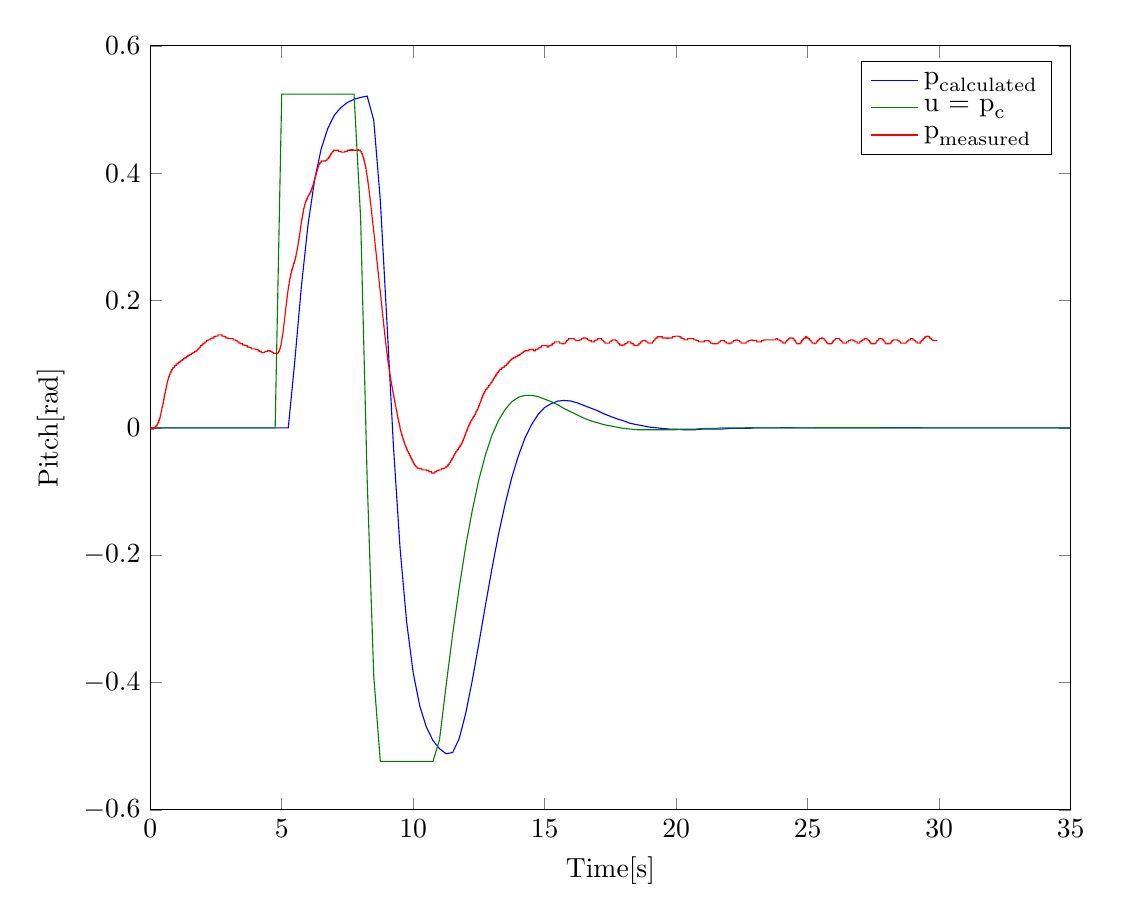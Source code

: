 % This file was created by matlab2tikz.
%
%The latest updates can be retrieved from
%  http://www.mathworks.com/matlabcentral/fileexchange/22022-matlab2tikz-matlab2tikz
%where you can also make suggestions and rate matlab2tikz.
%
\begin{tikzpicture}

\begin{axis}[%
width=4.602in,
height=3.82in,
at={(0.772in,0.516in)},
scale only axis,
xmin=0,
xmax=35,
xlabel={Time[s]},
ymin=-0.6,
ymax=0.6,
ylabel={Pitch[rad]},
axis background/.style={fill=white},
legend style={legend cell align=left, align=left, draw=black}
]
\addplot [color=blue]
  table[row sep=crcr]{%
0	0\\
0.25	0\\
0.5	0\\
0.75	0\\
1	0\\
1.25	0\\
1.5	0\\
1.75	0\\
2	0\\
2.25	0\\
2.5	0\\
2.75	0\\
3	0\\
3.25	0\\
3.5	0\\
3.75	0\\
4	0\\
4.25	0\\
4.5	0\\
4.75	0\\
5	0\\
5.25	0\\
5.5	0.106\\
5.75	0.223\\
6	0.319\\
6.25	0.389\\
6.5	0.438\\
6.75	0.47\\
7	0.491\\
7.25	0.503\\
7.5	0.511\\
7.75	0.516\\
8	0.519\\
8.25	0.521\\
8.5	0.483\\
8.75	0.357\\
9	0.167\\
9.25	-0.03\\
9.5	-0.189\\
9.75	-0.305\\
10	-0.385\\
10.25	-0.437\\
10.5	-0.47\\
10.75	-0.491\\
11	-0.504\\
11.25	-0.512\\
11.5	-0.51\\
11.75	-0.488\\
12	-0.448\\
12.25	-0.396\\
12.5	-0.338\\
12.75	-0.278\\
13	-0.22\\
13.25	-0.166\\
13.5	-0.119\\
13.75	-0.078\\
14	-0.044\\
14.25	-0.016\\
14.5	0.005\\
14.75	0.021\\
15	0.032\\
15.25	0.038\\
15.5	0.042\\
15.75	0.043\\
16	0.042\\
16.25	0.039\\
16.5	0.035\\
16.75	0.031\\
17	0.027\\
17.25	0.022\\
17.5	0.018\\
17.75	0.014\\
18	0.011\\
18.25	0.007\\
18.5	0.005\\
18.75	0.003\\
19	0.001\\
19.25	-0.0\\
19.5	-0.001\\
19.75	-0.002\\
20	-0.002\\
20.25	-0.003\\
20.5	-0.003\\
20.75	-0.003\\
21	-0.002\\
21.25	-0.002\\
21.5	-0.002\\
21.75	-0.002\\
22	-0.001\\
22.25	-0.001\\
22.5	-0.001\\
22.75	-0.001\\
23	-0.0\\
23.25	-0.0\\
23.5	-0.0\\
23.75	-5.976e-05\\
24	2.245e-05\\
24.25	8.284e-05\\
24.5	0.0\\
24.75	0.0\\
25	0.0\\
25.25	0.0\\
25.5	0.0\\
25.75	0.0\\
26	0.0\\
26.25	0.0\\
26.5	0.0\\
26.75	8.762e-05\\
27	7.188e-05\\
27.25	5.751e-05\\
27.5	4.482e-05\\
27.75	3.397e-05\\
28	2.499e-05\\
28.25	1.781e-05\\
28.5	1.226e-05\\
28.75	8.154e-06\\
29	5.245e-06\\
29.25	3.28e-06\\
29.5	2.012e-06\\
29.75	1.221e-06\\
30	7.343e-07\\
30.25	0\\
30.5	0\\
30.75	0\\
31	0\\
31.25	0\\
31.5	0\\
31.75	0\\
32	0\\
32.25	0\\
32.5	0\\
32.75	0\\
33	0\\
33.25	0\\
33.5	0\\
33.75	0\\
34	0\\
34.25	0\\
34.5	0\\
34.75	0\\
35	0\\
};
\addlegendentry{$\text{p}_{\text{calculated}}$}

\addplot [color=black!50!green]
  table[row sep=crcr]{%
0	0\\
0.25	0\\
0.5	0\\
0.75	0\\
1	0\\
1.25	0\\
1.5	0\\
1.75	0\\
2	0\\
2.25	0\\
2.5	0\\
2.75	0\\
3	0\\
3.25	0\\
3.5	0\\
3.75	0\\
4	0\\
4.25	0\\
4.5	0\\
4.75	0\\
5	0.524\\
5.25	0.524\\
5.5	0.524\\
5.75	0.524\\
6	0.524\\
6.25	0.524\\
6.5	0.524\\
6.75	0.524\\
7	0.524\\
7.25	0.524\\
7.5	0.524\\
7.75	0.524\\
8	0.33\\
8.25	-0.082\\
8.5	-0.39\\
8.75	-0.524\\
9	-0.524\\
9.25	-0.524\\
9.5	-0.524\\
9.75	-0.524\\
10	-0.524\\
10.25	-0.524\\
10.5	-0.524\\
10.75	-0.524\\
11	-0.49\\
11.25	-0.405\\
11.5	-0.324\\
11.75	-0.251\\
12	-0.185\\
12.25	-0.129\\
12.5	-0.081\\
12.75	-0.042\\
13	-0.011\\
13.25	0.012\\
13.5	0.029\\
13.75	0.041\\
14	0.048\\
14.25	0.051\\
14.5	0.051\\
14.75	0.049\\
15	0.045\\
15.25	0.041\\
15.5	0.036\\
15.75	0.03\\
16	0.025\\
16.25	0.02\\
16.5	0.015\\
16.75	0.011\\
17	0.008\\
17.25	0.005\\
17.5	0.003\\
17.75	0.001\\
18	-0.001\\
18.25	-0.002\\
18.5	-0.003\\
18.75	-0.003\\
19	-0.003\\
19.25	-0.003\\
19.5	-0.003\\
19.75	-0.003\\
20	-0.003\\
20.25	-0.002\\
20.5	-0.002\\
20.75	-0.002\\
21	-0.001\\
21.25	-0.001\\
21.5	-0.001\\
21.75	-0.0\\
22	-0.0\\
22.25	-0.0\\
22.5	-3.696e-05\\
22.75	5.289e-05\\
23	0.0\\
23.25	0.0\\
23.5	0.0\\
23.75	0.0\\
24	0.0\\
24.25	0.0\\
24.5	0.0\\
24.75	0.0\\
25	0.0\\
25.25	0.0\\
25.5	9.761e-05\\
25.75	7.892e-05\\
26	6.203e-05\\
26.25	4.723e-05\\
26.5	3.47e-05\\
26.75	2.443e-05\\
27	1.632e-05\\
27.25	1.021e-05\\
27.5	5.83e-06\\
27.75	2.916e-06\\
28	1.162e-06\\
28.25	2.617e-07\\
28.5	-7.742e-08\\
28.75	-1.131e-07\\
29	-4.675e-08\\
29.25	7.966e-14\\
29.5	7.926e-14\\
29.75	0\\
30	0\\
30.25	0\\
30.5	0\\
30.75	0\\
31	0\\
31.25	0\\
31.5	0\\
31.75	0\\
32	0\\
32.25	0\\
32.5	0\\
32.75	0\\
33	0\\
33.25	0\\
33.5	0\\
33.75	0\\
34	0\\
34.25	0\\
34.5	0\\
34.75	0\\
35	0\\
};
\addlegendentry{$\text{u = p}_{\text{c}}$}

\addplot [color=red, forget plot]
  table[row sep=crcr]{%
0	0\\
0.002	0\\
0.004	0\\
0.006	0\\
0.008	0\\
0.01	0\\
0.012	0\\
0.014	0\\
0.016	0\\
0.018	0\\
0.02	0\\
0.022	0\\
0.024	0\\
0.026	0\\
0.028	0\\
0.03	0\\
0.032	0\\
0.034	0\\
0.036	0\\
0.038	0\\
0.04	0\\
0.042	0\\
0.044	0\\
0.046	0\\
0.048	0\\
0.05	0\\
0.052	0\\
0.054	0\\
0.056	0\\
0.058	-0.002\\
0.06	-0.002\\
0.062	-0.002\\
0.064	-0.002\\
0.066	-0.002\\
0.068	-0.002\\
0.07	-0.002\\
0.072	-0.002\\
0.074	-0.002\\
0.076	-0.002\\
0.078	-0.002\\
0.08	-0.002\\
0.082	-0.002\\
0.084	-0.002\\
0.086	-0.002\\
0.088	-0.002\\
0.09	-0.002\\
0.092	-0.002\\
0.094	-0.002\\
0.096	-0.002\\
0.098	-0.002\\
0.1	-0.002\\
0.102	-0.002\\
0.104	-0.002\\
0.106	-0.002\\
0.108	-0.002\\
0.11	-0.002\\
0.112	-0.002\\
0.114	-0.002\\
0.116	-0.002\\
0.118	-0.002\\
0.12	-0.002\\
0.122	-0.002\\
0.124	-0.002\\
0.126	0\\
0.128	0\\
0.13	0\\
0.132	0\\
0.134	0\\
0.136	0\\
0.138	0\\
0.14	0\\
0.142	0\\
0.144	0\\
0.146	0\\
0.148	0\\
0.15	0\\
0.152	0\\
0.154	0\\
0.156	0\\
0.158	0\\
0.16	0\\
0.162	0\\
0.164	0\\
0.166	0\\
0.168	0\\
0.17	0\\
0.172	0\\
0.174	0\\
0.176	0\\
0.178	0\\
0.18	0\\
0.182	0\\
0.184	0\\
0.186	0\\
0.188	0\\
0.19	0\\
0.192	0.002\\
0.194	0.002\\
0.196	0.002\\
0.198	0.002\\
0.2	0.002\\
0.202	0.002\\
0.204	0.002\\
0.206	0.002\\
0.208	0.002\\
0.21	0.002\\
0.212	0.002\\
0.214	0.002\\
0.216	0.002\\
0.218	0.002\\
0.22	0.002\\
0.222	0.002\\
0.224	0.002\\
0.226	0.002\\
0.228	0.003\\
0.23	0.003\\
0.232	0.003\\
0.234	0.003\\
0.236	0.003\\
0.238	0.003\\
0.24	0.003\\
0.242	0.003\\
0.244	0.003\\
0.246	0.003\\
0.248	0.003\\
0.25	0.003\\
0.252	0.003\\
0.254	0.003\\
0.256	0.003\\
0.258	0.005\\
0.26	0.005\\
0.262	0.005\\
0.264	0.005\\
0.266	0.005\\
0.268	0.005\\
0.27	0.005\\
0.272	0.005\\
0.274	0.006\\
0.276	0.006\\
0.278	0.006\\
0.28	0.006\\
0.282	0.006\\
0.284	0.006\\
0.286	0.006\\
0.288	0.006\\
0.29	0.006\\
0.292	0.006\\
0.294	0.008\\
0.296	0.008\\
0.298	0.008\\
0.3	0.008\\
0.302	0.008\\
0.304	0.008\\
0.306	0.009\\
0.308	0.009\\
0.31	0.009\\
0.312	0.009\\
0.314	0.009\\
0.316	0.009\\
0.318	0.009\\
0.32	0.009\\
0.322	0.009\\
0.324	0.011\\
0.326	0.011\\
0.328	0.011\\
0.33	0.011\\
0.332	0.011\\
0.334	0.011\\
0.336	0.012\\
0.338	0.012\\
0.34	0.012\\
0.342	0.012\\
0.344	0.012\\
0.346	0.012\\
0.348	0.012\\
0.35	0.014\\
0.352	0.014\\
0.354	0.014\\
0.356	0.014\\
0.358	0.014\\
0.36	0.014\\
0.362	0.015\\
0.364	0.015\\
0.366	0.015\\
0.368	0.015\\
0.37	0.015\\
0.372	0.015\\
0.374	0.017\\
0.376	0.017\\
0.378	0.018\\
0.38	0.018\\
0.382	0.018\\
0.384	0.018\\
0.386	0.018\\
0.388	0.018\\
0.39	0.02\\
0.392	0.02\\
0.394	0.02\\
0.396	0.02\\
0.398	0.02\\
0.4	0.021\\
0.402	0.021\\
0.404	0.021\\
0.406	0.021\\
0.408	0.023\\
0.41	0.023\\
0.412	0.023\\
0.414	0.023\\
0.416	0.025\\
0.418	0.025\\
0.42	0.025\\
0.422	0.025\\
0.424	0.025\\
0.426	0.026\\
0.428	0.026\\
0.43	0.026\\
0.432	0.028\\
0.434	0.028\\
0.436	0.028\\
0.438	0.028\\
0.44	0.028\\
0.442	0.029\\
0.444	0.029\\
0.446	0.031\\
0.448	0.031\\
0.45	0.031\\
0.452	0.031\\
0.454	0.031\\
0.456	0.032\\
0.458	0.032\\
0.46	0.032\\
0.462	0.032\\
0.464	0.032\\
0.466	0.034\\
0.468	0.034\\
0.47	0.035\\
0.472	0.035\\
0.474	0.035\\
0.476	0.035\\
0.478	0.035\\
0.48	0.037\\
0.482	0.037\\
0.484	0.038\\
0.486	0.038\\
0.488	0.038\\
0.49	0.038\\
0.492	0.038\\
0.494	0.038\\
0.496	0.04\\
0.498	0.041\\
0.5	0.041\\
0.502	0.041\\
0.504	0.041\\
0.506	0.041\\
0.508	0.041\\
0.51	0.043\\
0.512	0.043\\
0.514	0.044\\
0.516	0.044\\
0.518	0.044\\
0.52	0.044\\
0.522	0.044\\
0.524	0.046\\
0.526	0.046\\
0.528	0.046\\
0.53	0.048\\
0.532	0.048\\
0.534	0.048\\
0.536	0.048\\
0.538	0.049\\
0.54	0.049\\
0.542	0.049\\
0.544	0.051\\
0.546	0.051\\
0.548	0.051\\
0.55	0.051\\
0.552	0.052\\
0.554	0.052\\
0.556	0.052\\
0.558	0.052\\
0.56	0.054\\
0.562	0.054\\
0.564	0.054\\
0.566	0.055\\
0.568	0.055\\
0.57	0.055\\
0.572	0.055\\
0.574	0.057\\
0.576	0.057\\
0.578	0.057\\
0.58	0.058\\
0.582	0.058\\
0.584	0.058\\
0.586	0.058\\
0.588	0.06\\
0.59	0.06\\
0.592	0.06\\
0.594	0.061\\
0.596	0.061\\
0.598	0.061\\
0.6	0.061\\
0.602	0.061\\
0.604	0.063\\
0.606	0.063\\
0.608	0.063\\
0.61	0.064\\
0.612	0.064\\
0.614	0.064\\
0.616	0.064\\
0.618	0.066\\
0.62	0.066\\
0.622	0.066\\
0.624	0.066\\
0.626	0.067\\
0.628	0.067\\
0.63	0.067\\
0.632	0.067\\
0.634	0.069\\
0.636	0.069\\
0.638	0.069\\
0.64	0.069\\
0.642	0.069\\
0.644	0.071\\
0.646	0.071\\
0.648	0.071\\
0.65	0.071\\
0.652	0.072\\
0.654	0.072\\
0.656	0.072\\
0.658	0.072\\
0.66	0.072\\
0.662	0.074\\
0.664	0.074\\
0.666	0.074\\
0.668	0.074\\
0.67	0.074\\
0.672	0.075\\
0.674	0.075\\
0.676	0.075\\
0.678	0.075\\
0.68	0.077\\
0.682	0.077\\
0.684	0.077\\
0.686	0.077\\
0.688	0.077\\
0.69	0.077\\
0.692	0.077\\
0.694	0.078\\
0.696	0.078\\
0.698	0.078\\
0.7	0.078\\
0.702	0.08\\
0.704	0.08\\
0.706	0.08\\
0.708	0.08\\
0.71	0.08\\
0.712	0.08\\
0.714	0.08\\
0.716	0.081\\
0.718	0.081\\
0.72	0.081\\
0.722	0.081\\
0.724	0.081\\
0.726	0.081\\
0.728	0.081\\
0.73	0.083\\
0.732	0.083\\
0.734	0.083\\
0.736	0.083\\
0.738	0.083\\
0.74	0.083\\
0.742	0.084\\
0.744	0.084\\
0.746	0.084\\
0.748	0.084\\
0.75	0.084\\
0.752	0.084\\
0.754	0.084\\
0.756	0.086\\
0.758	0.086\\
0.76	0.086\\
0.762	0.086\\
0.764	0.086\\
0.766	0.086\\
0.768	0.086\\
0.77	0.087\\
0.772	0.087\\
0.774	0.087\\
0.776	0.087\\
0.778	0.087\\
0.78	0.087\\
0.782	0.087\\
0.784	0.087\\
0.786	0.087\\
0.788	0.087\\
0.79	0.089\\
0.792	0.089\\
0.794	0.089\\
0.796	0.089\\
0.798	0.089\\
0.8	0.089\\
0.802	0.089\\
0.804	0.089\\
0.806	0.089\\
0.808	0.089\\
0.81	0.091\\
0.812	0.091\\
0.814	0.091\\
0.816	0.091\\
0.818	0.091\\
0.82	0.091\\
0.822	0.091\\
0.824	0.091\\
0.826	0.091\\
0.828	0.091\\
0.83	0.092\\
0.832	0.092\\
0.834	0.092\\
0.836	0.092\\
0.838	0.092\\
0.84	0.092\\
0.842	0.092\\
0.844	0.092\\
0.846	0.092\\
0.848	0.092\\
0.85	0.092\\
0.852	0.094\\
0.854	0.094\\
0.856	0.094\\
0.858	0.094\\
0.86	0.094\\
0.862	0.094\\
0.864	0.094\\
0.866	0.094\\
0.868	0.094\\
0.87	0.094\\
0.872	0.094\\
0.874	0.094\\
0.876	0.094\\
0.878	0.094\\
0.88	0.094\\
0.882	0.094\\
0.884	0.094\\
0.886	0.094\\
0.888	0.095\\
0.89	0.095\\
0.892	0.095\\
0.894	0.095\\
0.896	0.095\\
0.898	0.095\\
0.9	0.095\\
0.902	0.095\\
0.904	0.095\\
0.906	0.095\\
0.908	0.095\\
0.91	0.095\\
0.912	0.095\\
0.914	0.095\\
0.916	0.095\\
0.918	0.097\\
0.92	0.097\\
0.922	0.097\\
0.924	0.097\\
0.926	0.097\\
0.928	0.097\\
0.93	0.097\\
0.932	0.097\\
0.934	0.097\\
0.936	0.097\\
0.938	0.097\\
0.94	0.097\\
0.942	0.097\\
0.944	0.097\\
0.946	0.097\\
0.948	0.097\\
0.95	0.097\\
0.952	0.098\\
0.954	0.098\\
0.956	0.098\\
0.958	0.098\\
0.96	0.098\\
0.962	0.098\\
0.964	0.098\\
0.966	0.098\\
0.968	0.098\\
0.97	0.098\\
0.972	0.098\\
0.974	0.098\\
0.976	0.098\\
0.978	0.098\\
0.98	0.098\\
0.982	0.098\\
0.984	0.098\\
0.986	0.098\\
0.988	0.098\\
0.99	0.1\\
0.992	0.1\\
0.994	0.1\\
0.996	0.1\\
0.998	0.1\\
1	0.1\\
1.002	0.1\\
1.004	0.1\\
1.006	0.1\\
1.008	0.1\\
1.01	0.1\\
1.012	0.1\\
1.014	0.1\\
1.016	0.1\\
1.018	0.1\\
1.02	0.1\\
1.022	0.1\\
1.024	0.1\\
1.026	0.1\\
1.028	0.101\\
1.03	0.101\\
1.032	0.101\\
1.034	0.101\\
1.036	0.101\\
1.038	0.101\\
1.04	0.101\\
1.042	0.101\\
1.044	0.101\\
1.046	0.101\\
1.048	0.101\\
1.05	0.101\\
1.052	0.101\\
1.054	0.101\\
1.056	0.101\\
1.058	0.101\\
1.06	0.101\\
1.062	0.101\\
1.064	0.101\\
1.066	0.101\\
1.068	0.101\\
1.07	0.103\\
1.072	0.103\\
1.074	0.103\\
1.076	0.103\\
1.078	0.103\\
1.08	0.103\\
1.082	0.103\\
1.084	0.103\\
1.086	0.103\\
1.088	0.103\\
1.09	0.103\\
1.092	0.103\\
1.094	0.103\\
1.096	0.103\\
1.098	0.103\\
1.1	0.103\\
1.102	0.103\\
1.104	0.103\\
1.106	0.103\\
1.108	0.103\\
1.11	0.103\\
1.112	0.103\\
1.114	0.103\\
1.116	0.103\\
1.118	0.103\\
1.12	0.103\\
1.122	0.103\\
1.124	0.103\\
1.126	0.104\\
1.128	0.104\\
1.13	0.104\\
1.132	0.104\\
1.134	0.104\\
1.136	0.104\\
1.138	0.104\\
1.14	0.104\\
1.142	0.104\\
1.144	0.104\\
1.146	0.104\\
1.148	0.104\\
1.15	0.104\\
1.152	0.104\\
1.154	0.104\\
1.156	0.104\\
1.158	0.104\\
1.16	0.104\\
1.162	0.104\\
1.164	0.104\\
1.166	0.104\\
1.168	0.104\\
1.17	0.106\\
1.172	0.106\\
1.174	0.106\\
1.176	0.106\\
1.178	0.106\\
1.18	0.106\\
1.182	0.106\\
1.184	0.106\\
1.186	0.106\\
1.188	0.106\\
1.19	0.106\\
1.192	0.106\\
1.194	0.106\\
1.196	0.106\\
1.198	0.106\\
1.2	0.106\\
1.202	0.106\\
1.204	0.106\\
1.206	0.106\\
1.208	0.106\\
1.21	0.106\\
1.212	0.106\\
1.214	0.106\\
1.216	0.106\\
1.218	0.106\\
1.22	0.106\\
1.222	0.106\\
1.224	0.106\\
1.226	0.106\\
1.228	0.107\\
1.23	0.107\\
1.232	0.107\\
1.234	0.107\\
1.236	0.107\\
1.238	0.107\\
1.24	0.107\\
1.242	0.107\\
1.244	0.107\\
1.246	0.107\\
1.248	0.107\\
1.25	0.107\\
1.252	0.107\\
1.254	0.107\\
1.256	0.107\\
1.258	0.107\\
1.26	0.107\\
1.262	0.107\\
1.264	0.107\\
1.266	0.107\\
1.268	0.107\\
1.27	0.109\\
1.272	0.109\\
1.274	0.109\\
1.276	0.109\\
1.278	0.109\\
1.28	0.109\\
1.282	0.109\\
1.284	0.109\\
1.286	0.109\\
1.288	0.109\\
1.29	0.109\\
1.292	0.109\\
1.294	0.109\\
1.296	0.109\\
1.298	0.109\\
1.3	0.109\\
1.302	0.109\\
1.304	0.109\\
1.306	0.109\\
1.308	0.109\\
1.31	0.109\\
1.312	0.109\\
1.314	0.109\\
1.316	0.109\\
1.318	0.109\\
1.32	0.109\\
1.322	0.11\\
1.324	0.11\\
1.326	0.11\\
1.328	0.11\\
1.33	0.11\\
1.332	0.11\\
1.334	0.11\\
1.336	0.11\\
1.338	0.11\\
1.34	0.11\\
1.342	0.11\\
1.344	0.11\\
1.346	0.11\\
1.348	0.11\\
1.35	0.11\\
1.352	0.11\\
1.354	0.11\\
1.356	0.11\\
1.358	0.11\\
1.36	0.11\\
1.362	0.11\\
1.364	0.11\\
1.366	0.11\\
1.368	0.11\\
1.37	0.11\\
1.372	0.11\\
1.374	0.11\\
1.376	0.11\\
1.378	0.11\\
1.38	0.11\\
1.382	0.112\\
1.384	0.112\\
1.386	0.112\\
1.388	0.112\\
1.39	0.112\\
1.392	0.112\\
1.394	0.112\\
1.396	0.112\\
1.398	0.112\\
1.4	0.112\\
1.402	0.112\\
1.404	0.112\\
1.406	0.112\\
1.408	0.112\\
1.41	0.112\\
1.412	0.112\\
1.414	0.112\\
1.416	0.112\\
1.418	0.112\\
1.42	0.112\\
1.422	0.112\\
1.424	0.112\\
1.426	0.112\\
1.428	0.112\\
1.43	0.112\\
1.432	0.112\\
1.434	0.112\\
1.436	0.112\\
1.438	0.114\\
1.44	0.114\\
1.442	0.114\\
1.444	0.114\\
1.446	0.114\\
1.448	0.114\\
1.45	0.114\\
1.452	0.114\\
1.454	0.114\\
1.456	0.114\\
1.458	0.114\\
1.46	0.114\\
1.462	0.114\\
1.464	0.114\\
1.466	0.114\\
1.468	0.114\\
1.47	0.114\\
1.472	0.114\\
1.474	0.114\\
1.476	0.114\\
1.478	0.114\\
1.48	0.114\\
1.482	0.114\\
1.484	0.114\\
1.486	0.114\\
1.488	0.114\\
1.49	0.114\\
1.492	0.114\\
1.494	0.114\\
1.496	0.114\\
1.498	0.114\\
1.5	0.114\\
1.502	0.114\\
1.504	0.115\\
1.506	0.115\\
1.508	0.115\\
1.51	0.115\\
1.512	0.115\\
1.514	0.115\\
1.516	0.115\\
1.518	0.115\\
1.52	0.115\\
1.522	0.115\\
1.524	0.115\\
1.526	0.115\\
1.528	0.115\\
1.53	0.115\\
1.532	0.115\\
1.534	0.115\\
1.536	0.115\\
1.538	0.115\\
1.54	0.115\\
1.542	0.115\\
1.544	0.115\\
1.546	0.115\\
1.548	0.115\\
1.55	0.115\\
1.552	0.115\\
1.554	0.115\\
1.556	0.115\\
1.558	0.115\\
1.56	0.117\\
1.562	0.117\\
1.564	0.117\\
1.566	0.117\\
1.568	0.117\\
1.57	0.117\\
1.572	0.117\\
1.574	0.117\\
1.576	0.117\\
1.578	0.117\\
1.58	0.117\\
1.582	0.117\\
1.584	0.117\\
1.586	0.117\\
1.588	0.117\\
1.59	0.117\\
1.592	0.117\\
1.594	0.117\\
1.596	0.117\\
1.598	0.117\\
1.6	0.117\\
1.602	0.117\\
1.604	0.117\\
1.606	0.117\\
1.608	0.117\\
1.61	0.117\\
1.612	0.117\\
1.614	0.117\\
1.616	0.117\\
1.618	0.117\\
1.62	0.117\\
1.622	0.118\\
1.624	0.118\\
1.626	0.118\\
1.628	0.118\\
1.63	0.118\\
1.632	0.118\\
1.634	0.118\\
1.636	0.118\\
1.638	0.118\\
1.64	0.118\\
1.642	0.118\\
1.644	0.118\\
1.646	0.118\\
1.648	0.118\\
1.65	0.118\\
1.652	0.118\\
1.654	0.118\\
1.656	0.118\\
1.658	0.118\\
1.66	0.118\\
1.662	0.118\\
1.664	0.118\\
1.666	0.118\\
1.668	0.118\\
1.67	0.118\\
1.672	0.118\\
1.674	0.118\\
1.676	0.118\\
1.678	0.118\\
1.68	0.118\\
1.682	0.118\\
1.684	0.12\\
1.686	0.12\\
1.688	0.12\\
1.69	0.12\\
1.692	0.12\\
1.694	0.12\\
1.696	0.12\\
1.698	0.12\\
1.7	0.12\\
1.702	0.12\\
1.704	0.12\\
1.706	0.12\\
1.708	0.12\\
1.71	0.12\\
1.712	0.12\\
1.714	0.12\\
1.716	0.12\\
1.718	0.12\\
1.72	0.12\\
1.722	0.12\\
1.724	0.12\\
1.726	0.12\\
1.728	0.12\\
1.73	0.12\\
1.732	0.12\\
1.734	0.12\\
1.736	0.12\\
1.738	0.12\\
1.74	0.12\\
1.742	0.121\\
1.744	0.121\\
1.746	0.121\\
1.748	0.121\\
1.75	0.121\\
1.752	0.121\\
1.754	0.121\\
1.756	0.121\\
1.758	0.121\\
1.76	0.121\\
1.762	0.121\\
1.764	0.121\\
1.766	0.121\\
1.768	0.121\\
1.77	0.121\\
1.772	0.121\\
1.774	0.121\\
1.776	0.121\\
1.778	0.121\\
1.78	0.121\\
1.782	0.123\\
1.784	0.123\\
1.786	0.123\\
1.788	0.123\\
1.79	0.123\\
1.792	0.123\\
1.794	0.123\\
1.796	0.123\\
1.798	0.123\\
1.8	0.123\\
1.802	0.123\\
1.804	0.123\\
1.806	0.123\\
1.808	0.123\\
1.81	0.123\\
1.812	0.123\\
1.814	0.123\\
1.816	0.123\\
1.818	0.123\\
1.82	0.124\\
1.822	0.124\\
1.824	0.124\\
1.826	0.124\\
1.828	0.124\\
1.83	0.124\\
1.832	0.124\\
1.834	0.124\\
1.836	0.124\\
1.838	0.124\\
1.84	0.124\\
1.842	0.124\\
1.844	0.124\\
1.846	0.124\\
1.848	0.124\\
1.85	0.124\\
1.852	0.124\\
1.854	0.124\\
1.856	0.124\\
1.858	0.126\\
1.86	0.126\\
1.862	0.126\\
1.864	0.126\\
1.866	0.126\\
1.868	0.126\\
1.87	0.126\\
1.872	0.126\\
1.874	0.126\\
1.876	0.126\\
1.878	0.126\\
1.88	0.126\\
1.882	0.126\\
1.884	0.126\\
1.886	0.127\\
1.888	0.127\\
1.89	0.127\\
1.892	0.127\\
1.894	0.127\\
1.896	0.127\\
1.898	0.127\\
1.9	0.127\\
1.902	0.127\\
1.904	0.127\\
1.906	0.127\\
1.908	0.127\\
1.91	0.127\\
1.912	0.127\\
1.914	0.127\\
1.916	0.127\\
1.918	0.127\\
1.92	0.129\\
1.922	0.129\\
1.924	0.129\\
1.926	0.129\\
1.928	0.129\\
1.93	0.129\\
1.932	0.129\\
1.934	0.129\\
1.936	0.129\\
1.938	0.129\\
1.94	0.129\\
1.942	0.129\\
1.944	0.129\\
1.946	0.129\\
1.948	0.129\\
1.95	0.129\\
1.952	0.129\\
1.954	0.129\\
1.956	0.129\\
1.958	0.129\\
1.96	0.13\\
1.962	0.13\\
1.964	0.13\\
1.966	0.13\\
1.968	0.13\\
1.97	0.13\\
1.972	0.13\\
1.974	0.13\\
1.976	0.13\\
1.978	0.13\\
1.98	0.13\\
1.982	0.13\\
1.984	0.13\\
1.986	0.13\\
1.988	0.13\\
1.99	0.13\\
1.992	0.13\\
1.994	0.13\\
1.996	0.13\\
1.998	0.13\\
2	0.13\\
2.002	0.132\\
2.004	0.132\\
2.006	0.132\\
2.008	0.132\\
2.01	0.132\\
2.012	0.132\\
2.014	0.132\\
2.016	0.132\\
2.018	0.132\\
2.02	0.132\\
2.022	0.132\\
2.024	0.132\\
2.026	0.132\\
2.028	0.132\\
2.03	0.132\\
2.032	0.132\\
2.034	0.132\\
2.036	0.132\\
2.038	0.132\\
2.04	0.132\\
2.042	0.133\\
2.044	0.133\\
2.046	0.133\\
2.048	0.133\\
2.05	0.133\\
2.052	0.133\\
2.054	0.133\\
2.056	0.133\\
2.058	0.133\\
2.06	0.133\\
2.062	0.133\\
2.064	0.133\\
2.066	0.133\\
2.068	0.133\\
2.07	0.133\\
2.072	0.133\\
2.074	0.133\\
2.076	0.133\\
2.078	0.133\\
2.08	0.133\\
2.082	0.133\\
2.084	0.135\\
2.086	0.135\\
2.088	0.135\\
2.09	0.135\\
2.092	0.135\\
2.094	0.135\\
2.096	0.135\\
2.098	0.135\\
2.1	0.135\\
2.102	0.135\\
2.104	0.135\\
2.106	0.135\\
2.108	0.135\\
2.11	0.135\\
2.112	0.135\\
2.114	0.135\\
2.116	0.135\\
2.118	0.135\\
2.12	0.135\\
2.122	0.135\\
2.124	0.135\\
2.126	0.135\\
2.128	0.135\\
2.13	0.135\\
2.132	0.135\\
2.134	0.135\\
2.136	0.135\\
2.138	0.135\\
2.14	0.135\\
2.142	0.135\\
2.144	0.135\\
2.146	0.137\\
2.148	0.137\\
2.15	0.137\\
2.152	0.137\\
2.154	0.137\\
2.156	0.137\\
2.158	0.137\\
2.16	0.137\\
2.162	0.137\\
2.164	0.137\\
2.166	0.137\\
2.168	0.137\\
2.17	0.137\\
2.172	0.137\\
2.174	0.137\\
2.176	0.137\\
2.178	0.137\\
2.18	0.137\\
2.182	0.137\\
2.184	0.137\\
2.186	0.137\\
2.188	0.137\\
2.19	0.137\\
2.192	0.137\\
2.194	0.137\\
2.196	0.137\\
2.198	0.138\\
2.2	0.138\\
2.202	0.138\\
2.204	0.138\\
2.206	0.138\\
2.208	0.138\\
2.21	0.138\\
2.212	0.138\\
2.214	0.138\\
2.216	0.138\\
2.218	0.138\\
2.22	0.138\\
2.222	0.138\\
2.224	0.138\\
2.226	0.138\\
2.228	0.138\\
2.23	0.138\\
2.232	0.138\\
2.234	0.138\\
2.236	0.138\\
2.238	0.138\\
2.24	0.138\\
2.242	0.138\\
2.244	0.138\\
2.246	0.138\\
2.248	0.138\\
2.25	0.138\\
2.252	0.138\\
2.254	0.138\\
2.256	0.138\\
2.258	0.138\\
2.26	0.138\\
2.262	0.138\\
2.264	0.138\\
2.266	0.138\\
2.268	0.138\\
2.27	0.138\\
2.272	0.138\\
2.274	0.138\\
2.276	0.14\\
2.278	0.14\\
2.28	0.14\\
2.282	0.14\\
2.284	0.14\\
2.286	0.14\\
2.288	0.14\\
2.29	0.14\\
2.292	0.14\\
2.294	0.14\\
2.296	0.14\\
2.298	0.14\\
2.3	0.14\\
2.302	0.14\\
2.304	0.14\\
2.306	0.14\\
2.308	0.14\\
2.31	0.14\\
2.312	0.14\\
2.314	0.14\\
2.316	0.14\\
2.318	0.14\\
2.32	0.14\\
2.322	0.14\\
2.324	0.14\\
2.326	0.14\\
2.328	0.14\\
2.33	0.14\\
2.332	0.14\\
2.334	0.14\\
2.336	0.14\\
2.338	0.14\\
2.34	0.14\\
2.342	0.14\\
2.344	0.141\\
2.346	0.141\\
2.348	0.14\\
2.35	0.14\\
2.352	0.14\\
2.354	0.141\\
2.356	0.141\\
2.358	0.141\\
2.36	0.141\\
2.362	0.141\\
2.364	0.141\\
2.366	0.141\\
2.368	0.141\\
2.37	0.141\\
2.372	0.141\\
2.374	0.141\\
2.376	0.141\\
2.378	0.141\\
2.38	0.141\\
2.382	0.141\\
2.384	0.141\\
2.386	0.141\\
2.388	0.141\\
2.39	0.141\\
2.392	0.141\\
2.394	0.141\\
2.396	0.141\\
2.398	0.141\\
2.4	0.141\\
2.402	0.141\\
2.404	0.141\\
2.406	0.141\\
2.408	0.141\\
2.41	0.141\\
2.412	0.141\\
2.414	0.141\\
2.416	0.141\\
2.418	0.141\\
2.42	0.143\\
2.422	0.143\\
2.424	0.143\\
2.426	0.143\\
2.428	0.143\\
2.43	0.143\\
2.432	0.143\\
2.434	0.143\\
2.436	0.143\\
2.438	0.143\\
2.44	0.143\\
2.442	0.143\\
2.444	0.143\\
2.446	0.143\\
2.448	0.143\\
2.45	0.143\\
2.452	0.143\\
2.454	0.143\\
2.456	0.143\\
2.458	0.143\\
2.46	0.143\\
2.462	0.143\\
2.464	0.143\\
2.466	0.143\\
2.468	0.143\\
2.47	0.143\\
2.472	0.143\\
2.474	0.143\\
2.476	0.143\\
2.478	0.143\\
2.48	0.143\\
2.482	0.143\\
2.484	0.144\\
2.486	0.144\\
2.488	0.144\\
2.49	0.144\\
2.492	0.144\\
2.494	0.144\\
2.496	0.144\\
2.498	0.144\\
2.5	0.144\\
2.502	0.144\\
2.504	0.144\\
2.506	0.144\\
2.508	0.144\\
2.51	0.144\\
2.512	0.144\\
2.514	0.144\\
2.516	0.144\\
2.518	0.144\\
2.52	0.144\\
2.522	0.144\\
2.524	0.144\\
2.526	0.144\\
2.528	0.144\\
2.53	0.144\\
2.532	0.144\\
2.534	0.144\\
2.536	0.144\\
2.538	0.144\\
2.54	0.144\\
2.542	0.144\\
2.544	0.144\\
2.546	0.144\\
2.548	0.144\\
2.55	0.144\\
2.552	0.144\\
2.554	0.144\\
2.556	0.144\\
2.558	0.144\\
2.56	0.144\\
2.562	0.144\\
2.564	0.144\\
2.566	0.144\\
2.568	0.144\\
2.57	0.144\\
2.572	0.144\\
2.574	0.146\\
2.576	0.146\\
2.578	0.146\\
2.58	0.146\\
2.582	0.146\\
2.584	0.146\\
2.586	0.146\\
2.588	0.146\\
2.59	0.146\\
2.592	0.146\\
2.594	0.146\\
2.596	0.146\\
2.598	0.146\\
2.6	0.146\\
2.602	0.146\\
2.604	0.146\\
2.606	0.146\\
2.608	0.146\\
2.61	0.146\\
2.612	0.146\\
2.614	0.146\\
2.616	0.146\\
2.618	0.146\\
2.62	0.146\\
2.622	0.146\\
2.624	0.146\\
2.626	0.146\\
2.628	0.146\\
2.63	0.146\\
2.632	0.146\\
2.634	0.146\\
2.636	0.146\\
2.638	0.146\\
2.64	0.146\\
2.642	0.146\\
2.644	0.146\\
2.646	0.146\\
2.648	0.146\\
2.65	0.146\\
2.652	0.146\\
2.654	0.146\\
2.656	0.146\\
2.658	0.146\\
2.66	0.146\\
2.662	0.146\\
2.664	0.146\\
2.666	0.146\\
2.668	0.146\\
2.67	0.146\\
2.672	0.146\\
2.674	0.146\\
2.676	0.146\\
2.678	0.146\\
2.68	0.146\\
2.682	0.146\\
2.684	0.146\\
2.686	0.146\\
2.688	0.146\\
2.69	0.146\\
2.692	0.146\\
2.694	0.146\\
2.696	0.146\\
2.698	0.146\\
2.7	0.146\\
2.702	0.146\\
2.704	0.146\\
2.706	0.146\\
2.708	0.146\\
2.71	0.146\\
2.712	0.146\\
2.714	0.146\\
2.716	0.146\\
2.718	0.146\\
2.72	0.146\\
2.722	0.146\\
2.724	0.146\\
2.726	0.146\\
2.728	0.146\\
2.73	0.144\\
2.732	0.144\\
2.734	0.144\\
2.736	0.144\\
2.738	0.144\\
2.74	0.144\\
2.742	0.144\\
2.744	0.144\\
2.746	0.144\\
2.748	0.144\\
2.75	0.144\\
2.752	0.144\\
2.754	0.144\\
2.756	0.144\\
2.758	0.144\\
2.76	0.144\\
2.762	0.144\\
2.764	0.144\\
2.766	0.144\\
2.768	0.144\\
2.77	0.144\\
2.772	0.144\\
2.774	0.144\\
2.776	0.144\\
2.778	0.144\\
2.78	0.144\\
2.782	0.144\\
2.784	0.144\\
2.786	0.144\\
2.788	0.144\\
2.79	0.144\\
2.792	0.144\\
2.794	0.144\\
2.796	0.144\\
2.798	0.144\\
2.8	0.144\\
2.802	0.144\\
2.804	0.144\\
2.806	0.144\\
2.808	0.143\\
2.81	0.143\\
2.812	0.143\\
2.814	0.143\\
2.816	0.143\\
2.818	0.143\\
2.82	0.143\\
2.822	0.143\\
2.824	0.143\\
2.826	0.143\\
2.828	0.143\\
2.83	0.143\\
2.832	0.143\\
2.834	0.143\\
2.836	0.143\\
2.838	0.143\\
2.84	0.143\\
2.842	0.143\\
2.844	0.143\\
2.846	0.143\\
2.848	0.143\\
2.85	0.143\\
2.852	0.143\\
2.854	0.143\\
2.856	0.143\\
2.858	0.143\\
2.86	0.143\\
2.862	0.143\\
2.864	0.143\\
2.866	0.143\\
2.868	0.143\\
2.87	0.143\\
2.872	0.143\\
2.874	0.143\\
2.876	0.143\\
2.878	0.143\\
2.88	0.141\\
2.882	0.141\\
2.884	0.141\\
2.886	0.141\\
2.888	0.141\\
2.89	0.141\\
2.892	0.141\\
2.894	0.141\\
2.896	0.141\\
2.898	0.141\\
2.9	0.141\\
2.902	0.141\\
2.904	0.141\\
2.906	0.141\\
2.908	0.141\\
2.91	0.141\\
2.912	0.141\\
2.914	0.141\\
2.916	0.141\\
2.918	0.141\\
2.92	0.141\\
2.922	0.141\\
2.924	0.141\\
2.926	0.141\\
2.928	0.141\\
2.93	0.141\\
2.932	0.141\\
2.934	0.141\\
2.936	0.141\\
2.938	0.141\\
2.94	0.141\\
2.942	0.141\\
2.944	0.141\\
2.946	0.141\\
2.948	0.141\\
2.95	0.141\\
2.952	0.141\\
2.954	0.141\\
2.956	0.141\\
2.958	0.14\\
2.96	0.14\\
2.962	0.14\\
2.964	0.14\\
2.966	0.14\\
2.968	0.14\\
2.97	0.14\\
2.972	0.14\\
2.974	0.14\\
2.976	0.14\\
2.978	0.14\\
2.98	0.14\\
2.982	0.14\\
2.984	0.14\\
2.986	0.14\\
2.988	0.14\\
2.99	0.14\\
2.992	0.14\\
2.994	0.14\\
2.996	0.14\\
2.998	0.14\\
3	0.14\\
3.002	0.14\\
3.004	0.14\\
3.006	0.14\\
3.008	0.14\\
3.01	0.14\\
3.012	0.14\\
3.014	0.14\\
3.016	0.14\\
3.018	0.14\\
3.02	0.14\\
3.022	0.14\\
3.024	0.14\\
3.026	0.14\\
3.028	0.14\\
3.03	0.14\\
3.032	0.14\\
3.034	0.14\\
3.036	0.14\\
3.038	0.14\\
3.04	0.14\\
3.042	0.14\\
3.044	0.14\\
3.046	0.14\\
3.048	0.14\\
3.05	0.14\\
3.052	0.14\\
3.054	0.14\\
3.056	0.14\\
3.058	0.14\\
3.06	0.14\\
3.062	0.14\\
3.064	0.14\\
3.066	0.14\\
3.068	0.14\\
3.07	0.14\\
3.072	0.14\\
3.074	0.14\\
3.076	0.14\\
3.078	0.14\\
3.08	0.14\\
3.082	0.14\\
3.084	0.14\\
3.086	0.14\\
3.088	0.14\\
3.09	0.14\\
3.092	0.14\\
3.094	0.14\\
3.096	0.14\\
3.098	0.14\\
3.1	0.14\\
3.102	0.14\\
3.104	0.14\\
3.106	0.14\\
3.108	0.14\\
3.11	0.14\\
3.112	0.14\\
3.114	0.14\\
3.116	0.14\\
3.118	0.14\\
3.12	0.14\\
3.122	0.14\\
3.124	0.14\\
3.126	0.14\\
3.128	0.14\\
3.13	0.14\\
3.132	0.14\\
3.134	0.14\\
3.136	0.14\\
3.138	0.14\\
3.14	0.14\\
3.142	0.14\\
3.144	0.14\\
3.146	0.14\\
3.148	0.14\\
3.15	0.14\\
3.152	0.14\\
3.154	0.138\\
3.156	0.138\\
3.158	0.138\\
3.16	0.138\\
3.162	0.138\\
3.164	0.138\\
3.166	0.138\\
3.168	0.138\\
3.17	0.138\\
3.172	0.138\\
3.174	0.138\\
3.176	0.138\\
3.178	0.138\\
3.18	0.138\\
3.182	0.138\\
3.184	0.138\\
3.186	0.138\\
3.188	0.138\\
3.19	0.138\\
3.192	0.138\\
3.194	0.138\\
3.196	0.138\\
3.198	0.138\\
3.2	0.138\\
3.202	0.138\\
3.204	0.138\\
3.206	0.138\\
3.208	0.138\\
3.21	0.138\\
3.212	0.138\\
3.214	0.138\\
3.216	0.138\\
3.218	0.138\\
3.22	0.138\\
3.222	0.138\\
3.224	0.138\\
3.226	0.138\\
3.228	0.138\\
3.23	0.138\\
3.232	0.138\\
3.234	0.138\\
3.236	0.138\\
3.238	0.138\\
3.24	0.138\\
3.242	0.138\\
3.244	0.137\\
3.246	0.137\\
3.248	0.137\\
3.25	0.137\\
3.252	0.137\\
3.254	0.137\\
3.256	0.137\\
3.258	0.137\\
3.26	0.137\\
3.262	0.137\\
3.264	0.137\\
3.266	0.137\\
3.268	0.137\\
3.27	0.137\\
3.272	0.137\\
3.274	0.137\\
3.276	0.137\\
3.278	0.137\\
3.28	0.137\\
3.282	0.137\\
3.284	0.137\\
3.286	0.137\\
3.288	0.137\\
3.29	0.137\\
3.292	0.137\\
3.294	0.137\\
3.296	0.137\\
3.298	0.137\\
3.3	0.137\\
3.302	0.135\\
3.304	0.135\\
3.306	0.135\\
3.308	0.135\\
3.31	0.135\\
3.312	0.135\\
3.314	0.135\\
3.316	0.135\\
3.318	0.135\\
3.32	0.135\\
3.322	0.135\\
3.324	0.135\\
3.326	0.135\\
3.328	0.135\\
3.33	0.135\\
3.332	0.135\\
3.334	0.135\\
3.336	0.135\\
3.338	0.135\\
3.34	0.135\\
3.342	0.135\\
3.344	0.135\\
3.346	0.135\\
3.348	0.135\\
3.35	0.135\\
3.352	0.135\\
3.354	0.135\\
3.356	0.135\\
3.358	0.135\\
3.36	0.135\\
3.362	0.135\\
3.364	0.135\\
3.366	0.135\\
3.368	0.135\\
3.37	0.135\\
3.372	0.135\\
3.374	0.135\\
3.376	0.133\\
3.378	0.133\\
3.38	0.133\\
3.382	0.133\\
3.384	0.133\\
3.386	0.133\\
3.388	0.133\\
3.39	0.133\\
3.392	0.133\\
3.394	0.133\\
3.396	0.133\\
3.398	0.133\\
3.4	0.133\\
3.402	0.133\\
3.404	0.133\\
3.406	0.133\\
3.408	0.133\\
3.41	0.133\\
3.412	0.133\\
3.414	0.133\\
3.416	0.133\\
3.418	0.133\\
3.42	0.133\\
3.422	0.133\\
3.424	0.133\\
3.426	0.133\\
3.428	0.133\\
3.43	0.133\\
3.432	0.133\\
3.434	0.133\\
3.436	0.132\\
3.438	0.132\\
3.44	0.132\\
3.442	0.132\\
3.444	0.132\\
3.446	0.132\\
3.448	0.132\\
3.45	0.132\\
3.452	0.132\\
3.454	0.132\\
3.456	0.132\\
3.458	0.132\\
3.46	0.132\\
3.462	0.132\\
3.464	0.132\\
3.466	0.132\\
3.468	0.132\\
3.47	0.132\\
3.472	0.132\\
3.474	0.132\\
3.476	0.132\\
3.478	0.132\\
3.48	0.132\\
3.482	0.132\\
3.484	0.132\\
3.486	0.132\\
3.488	0.132\\
3.49	0.132\\
3.492	0.132\\
3.494	0.132\\
3.496	0.132\\
3.498	0.132\\
3.5	0.132\\
3.502	0.132\\
3.504	0.132\\
3.506	0.132\\
3.508	0.132\\
3.51	0.132\\
3.512	0.13\\
3.514	0.13\\
3.516	0.13\\
3.518	0.13\\
3.52	0.13\\
3.522	0.13\\
3.524	0.13\\
3.526	0.13\\
3.528	0.13\\
3.53	0.13\\
3.532	0.13\\
3.534	0.13\\
3.536	0.13\\
3.538	0.13\\
3.54	0.13\\
3.542	0.13\\
3.544	0.13\\
3.546	0.13\\
3.548	0.13\\
3.55	0.13\\
3.552	0.13\\
3.554	0.13\\
3.556	0.13\\
3.558	0.13\\
3.56	0.13\\
3.562	0.13\\
3.564	0.13\\
3.566	0.13\\
3.568	0.13\\
3.57	0.13\\
3.572	0.13\\
3.574	0.13\\
3.576	0.13\\
3.578	0.13\\
3.58	0.13\\
3.582	0.13\\
3.584	0.13\\
3.586	0.13\\
3.588	0.13\\
3.59	0.13\\
3.592	0.13\\
3.594	0.13\\
3.596	0.13\\
3.598	0.13\\
3.6	0.129\\
3.602	0.129\\
3.604	0.129\\
3.606	0.129\\
3.608	0.129\\
3.61	0.129\\
3.612	0.129\\
3.614	0.129\\
3.616	0.129\\
3.618	0.129\\
3.62	0.129\\
3.622	0.129\\
3.624	0.129\\
3.626	0.129\\
3.628	0.129\\
3.63	0.129\\
3.632	0.129\\
3.634	0.129\\
3.636	0.129\\
3.638	0.129\\
3.64	0.129\\
3.642	0.129\\
3.644	0.129\\
3.646	0.129\\
3.648	0.129\\
3.65	0.129\\
3.652	0.129\\
3.654	0.129\\
3.656	0.129\\
3.658	0.129\\
3.66	0.129\\
3.662	0.129\\
3.664	0.129\\
3.666	0.129\\
3.668	0.129\\
3.67	0.129\\
3.672	0.129\\
3.674	0.129\\
3.676	0.129\\
3.678	0.129\\
3.68	0.129\\
3.682	0.129\\
3.684	0.129\\
3.686	0.129\\
3.688	0.129\\
3.69	0.127\\
3.692	0.127\\
3.694	0.127\\
3.696	0.127\\
3.698	0.127\\
3.7	0.127\\
3.702	0.127\\
3.704	0.127\\
3.706	0.127\\
3.708	0.127\\
3.71	0.127\\
3.712	0.127\\
3.714	0.127\\
3.716	0.127\\
3.718	0.127\\
3.72	0.127\\
3.722	0.127\\
3.724	0.127\\
3.726	0.127\\
3.728	0.127\\
3.73	0.127\\
3.732	0.127\\
3.734	0.127\\
3.736	0.127\\
3.738	0.127\\
3.74	0.127\\
3.742	0.127\\
3.744	0.127\\
3.746	0.127\\
3.748	0.127\\
3.75	0.127\\
3.752	0.127\\
3.754	0.127\\
3.756	0.127\\
3.758	0.127\\
3.76	0.126\\
3.762	0.126\\
3.764	0.126\\
3.766	0.126\\
3.768	0.126\\
3.77	0.126\\
3.772	0.126\\
3.774	0.126\\
3.776	0.126\\
3.778	0.126\\
3.78	0.126\\
3.782	0.126\\
3.784	0.126\\
3.786	0.126\\
3.788	0.126\\
3.79	0.126\\
3.792	0.126\\
3.794	0.126\\
3.796	0.126\\
3.798	0.126\\
3.8	0.126\\
3.802	0.126\\
3.804	0.126\\
3.806	0.126\\
3.808	0.126\\
3.81	0.126\\
3.812	0.126\\
3.814	0.126\\
3.816	0.126\\
3.818	0.126\\
3.82	0.126\\
3.822	0.126\\
3.824	0.126\\
3.826	0.126\\
3.828	0.126\\
3.83	0.126\\
3.832	0.126\\
3.834	0.126\\
3.836	0.126\\
3.838	0.124\\
3.84	0.124\\
3.842	0.124\\
3.844	0.124\\
3.846	0.124\\
3.848	0.124\\
3.85	0.124\\
3.852	0.124\\
3.854	0.124\\
3.856	0.124\\
3.858	0.124\\
3.86	0.124\\
3.862	0.124\\
3.864	0.124\\
3.866	0.124\\
3.868	0.124\\
3.87	0.124\\
3.872	0.124\\
3.874	0.124\\
3.876	0.124\\
3.878	0.124\\
3.88	0.124\\
3.882	0.124\\
3.884	0.124\\
3.886	0.124\\
3.888	0.124\\
3.89	0.124\\
3.892	0.124\\
3.894	0.124\\
3.896	0.124\\
3.898	0.124\\
3.9	0.124\\
3.902	0.124\\
3.904	0.124\\
3.906	0.124\\
3.908	0.124\\
3.91	0.124\\
3.912	0.124\\
3.914	0.124\\
3.916	0.124\\
3.918	0.124\\
3.92	0.124\\
3.922	0.124\\
3.924	0.124\\
3.926	0.124\\
3.928	0.124\\
3.93	0.124\\
3.932	0.124\\
3.934	0.124\\
3.936	0.124\\
3.938	0.124\\
3.94	0.124\\
3.942	0.124\\
3.944	0.124\\
3.946	0.124\\
3.948	0.124\\
3.95	0.124\\
3.952	0.124\\
3.954	0.124\\
3.956	0.124\\
3.958	0.124\\
3.96	0.124\\
3.962	0.124\\
3.964	0.124\\
3.966	0.124\\
3.968	0.124\\
3.97	0.124\\
3.972	0.124\\
3.974	0.124\\
3.976	0.124\\
3.978	0.124\\
3.98	0.124\\
3.982	0.124\\
3.984	0.124\\
3.986	0.124\\
3.988	0.124\\
3.99	0.124\\
3.992	0.124\\
3.994	0.124\\
3.996	0.124\\
3.998	0.124\\
4	0.124\\
4.002	0.124\\
4.004	0.124\\
4.006	0.124\\
4.008	0.124\\
4.01	0.124\\
4.012	0.124\\
4.014	0.123\\
4.016	0.123\\
4.018	0.123\\
4.02	0.123\\
4.022	0.123\\
4.024	0.123\\
4.026	0.123\\
4.028	0.123\\
4.03	0.123\\
4.032	0.123\\
4.034	0.123\\
4.036	0.123\\
4.038	0.123\\
4.04	0.123\\
4.042	0.123\\
4.044	0.123\\
4.046	0.123\\
4.048	0.123\\
4.05	0.123\\
4.052	0.123\\
4.054	0.123\\
4.056	0.123\\
4.058	0.123\\
4.06	0.123\\
4.062	0.123\\
4.064	0.123\\
4.066	0.123\\
4.068	0.123\\
4.07	0.123\\
4.072	0.123\\
4.074	0.123\\
4.076	0.123\\
4.078	0.123\\
4.08	0.123\\
4.082	0.123\\
4.084	0.123\\
4.086	0.123\\
4.088	0.123\\
4.09	0.123\\
4.092	0.123\\
4.094	0.123\\
4.096	0.123\\
4.098	0.123\\
4.1	0.123\\
4.102	0.121\\
4.104	0.121\\
4.106	0.121\\
4.108	0.121\\
4.11	0.121\\
4.112	0.121\\
4.114	0.121\\
4.116	0.121\\
4.118	0.121\\
4.12	0.121\\
4.122	0.121\\
4.124	0.121\\
4.126	0.121\\
4.128	0.121\\
4.13	0.121\\
4.132	0.121\\
4.134	0.121\\
4.136	0.121\\
4.138	0.121\\
4.14	0.121\\
4.142	0.121\\
4.144	0.121\\
4.146	0.121\\
4.148	0.12\\
4.15	0.12\\
4.152	0.12\\
4.154	0.12\\
4.156	0.12\\
4.158	0.12\\
4.16	0.12\\
4.162	0.12\\
4.164	0.12\\
4.166	0.12\\
4.168	0.12\\
4.17	0.12\\
4.172	0.12\\
4.174	0.12\\
4.176	0.12\\
4.178	0.12\\
4.18	0.12\\
4.182	0.12\\
4.184	0.12\\
4.186	0.12\\
4.188	0.12\\
4.19	0.12\\
4.192	0.12\\
4.194	0.12\\
4.196	0.12\\
4.198	0.12\\
4.2	0.12\\
4.202	0.12\\
4.204	0.12\\
4.206	0.12\\
4.208	0.12\\
4.21	0.12\\
4.212	0.12\\
4.214	0.12\\
4.216	0.12\\
4.218	0.12\\
4.22	0.12\\
4.222	0.118\\
4.224	0.118\\
4.226	0.118\\
4.228	0.118\\
4.23	0.118\\
4.232	0.118\\
4.234	0.118\\
4.236	0.118\\
4.238	0.118\\
4.24	0.118\\
4.242	0.118\\
4.244	0.118\\
4.246	0.118\\
4.248	0.118\\
4.25	0.118\\
4.252	0.118\\
4.254	0.118\\
4.256	0.118\\
4.258	0.118\\
4.26	0.118\\
4.262	0.118\\
4.264	0.118\\
4.266	0.118\\
4.268	0.118\\
4.27	0.118\\
4.272	0.118\\
4.274	0.118\\
4.276	0.118\\
4.278	0.118\\
4.28	0.118\\
4.282	0.118\\
4.284	0.118\\
4.286	0.118\\
4.288	0.118\\
4.29	0.118\\
4.292	0.118\\
4.294	0.118\\
4.296	0.118\\
4.298	0.118\\
4.3	0.118\\
4.302	0.118\\
4.304	0.118\\
4.306	0.118\\
4.308	0.118\\
4.31	0.118\\
4.312	0.118\\
4.314	0.118\\
4.316	0.118\\
4.318	0.118\\
4.32	0.118\\
4.322	0.118\\
4.324	0.118\\
4.326	0.118\\
4.328	0.118\\
4.33	0.118\\
4.332	0.118\\
4.334	0.118\\
4.336	0.118\\
4.338	0.118\\
4.34	0.118\\
4.342	0.118\\
4.344	0.118\\
4.346	0.118\\
4.348	0.118\\
4.35	0.118\\
4.352	0.118\\
4.354	0.118\\
4.356	0.118\\
4.358	0.12\\
4.36	0.12\\
4.362	0.12\\
4.364	0.12\\
4.366	0.12\\
4.368	0.12\\
4.37	0.12\\
4.372	0.12\\
4.374	0.12\\
4.376	0.12\\
4.378	0.12\\
4.38	0.12\\
4.382	0.12\\
4.384	0.12\\
4.386	0.12\\
4.388	0.12\\
4.39	0.12\\
4.392	0.12\\
4.394	0.12\\
4.396	0.12\\
4.398	0.12\\
4.4	0.12\\
4.402	0.12\\
4.404	0.12\\
4.406	0.12\\
4.408	0.12\\
4.41	0.12\\
4.412	0.12\\
4.414	0.12\\
4.416	0.12\\
4.418	0.12\\
4.42	0.12\\
4.422	0.12\\
4.424	0.12\\
4.426	0.12\\
4.428	0.12\\
4.43	0.12\\
4.432	0.12\\
4.434	0.12\\
4.436	0.12\\
4.438	0.12\\
4.44	0.12\\
4.442	0.12\\
4.444	0.12\\
4.446	0.12\\
4.448	0.12\\
4.45	0.12\\
4.452	0.12\\
4.454	0.12\\
4.456	0.12\\
4.458	0.12\\
4.46	0.12\\
4.462	0.12\\
4.464	0.121\\
4.466	0.121\\
4.468	0.121\\
4.47	0.121\\
4.472	0.121\\
4.474	0.121\\
4.476	0.121\\
4.478	0.121\\
4.48	0.121\\
4.482	0.121\\
4.484	0.121\\
4.486	0.121\\
4.488	0.121\\
4.49	0.121\\
4.492	0.121\\
4.494	0.121\\
4.496	0.121\\
4.498	0.121\\
4.5	0.121\\
4.502	0.121\\
4.504	0.121\\
4.506	0.121\\
4.508	0.121\\
4.51	0.121\\
4.512	0.121\\
4.514	0.121\\
4.516	0.121\\
4.518	0.121\\
4.52	0.121\\
4.522	0.121\\
4.524	0.121\\
4.526	0.121\\
4.528	0.121\\
4.53	0.121\\
4.532	0.121\\
4.534	0.121\\
4.536	0.121\\
4.538	0.121\\
4.54	0.121\\
4.542	0.121\\
4.544	0.121\\
4.546	0.121\\
4.548	0.121\\
4.55	0.121\\
4.552	0.121\\
4.554	0.121\\
4.556	0.121\\
4.558	0.12\\
4.56	0.12\\
4.562	0.12\\
4.564	0.12\\
4.566	0.12\\
4.568	0.12\\
4.57	0.12\\
4.572	0.12\\
4.574	0.12\\
4.576	0.12\\
4.578	0.12\\
4.58	0.12\\
4.582	0.12\\
4.584	0.12\\
4.586	0.12\\
4.588	0.12\\
4.59	0.12\\
4.592	0.12\\
4.594	0.12\\
4.596	0.12\\
4.598	0.12\\
4.6	0.12\\
4.602	0.12\\
4.604	0.12\\
4.606	0.12\\
4.608	0.12\\
4.61	0.12\\
4.612	0.12\\
4.614	0.12\\
4.616	0.12\\
4.618	0.12\\
4.62	0.12\\
4.622	0.12\\
4.624	0.12\\
4.626	0.12\\
4.628	0.12\\
4.63	0.12\\
4.632	0.118\\
4.634	0.118\\
4.636	0.118\\
4.638	0.118\\
4.64	0.118\\
4.642	0.118\\
4.644	0.118\\
4.646	0.118\\
4.648	0.118\\
4.65	0.118\\
4.652	0.118\\
4.654	0.118\\
4.656	0.118\\
4.658	0.118\\
4.66	0.118\\
4.662	0.118\\
4.664	0.118\\
4.666	0.118\\
4.668	0.118\\
4.67	0.118\\
4.672	0.118\\
4.674	0.118\\
4.676	0.118\\
4.678	0.118\\
4.68	0.118\\
4.682	0.118\\
4.684	0.118\\
4.686	0.118\\
4.688	0.118\\
4.69	0.117\\
4.692	0.117\\
4.694	0.117\\
4.696	0.117\\
4.698	0.117\\
4.7	0.117\\
4.702	0.117\\
4.704	0.117\\
4.706	0.117\\
4.708	0.117\\
4.71	0.117\\
4.712	0.117\\
4.714	0.117\\
4.716	0.117\\
4.718	0.117\\
4.72	0.117\\
4.722	0.117\\
4.724	0.117\\
4.726	0.117\\
4.728	0.117\\
4.73	0.117\\
4.732	0.117\\
4.734	0.117\\
4.736	0.117\\
4.738	0.117\\
4.74	0.117\\
4.742	0.117\\
4.744	0.117\\
4.746	0.117\\
4.748	0.117\\
4.75	0.117\\
4.752	0.117\\
4.754	0.117\\
4.756	0.117\\
4.758	0.117\\
4.76	0.117\\
4.762	0.117\\
4.764	0.117\\
4.766	0.117\\
4.768	0.117\\
4.77	0.117\\
4.772	0.117\\
4.774	0.117\\
4.776	0.117\\
4.778	0.117\\
4.78	0.117\\
4.782	0.117\\
4.784	0.117\\
4.786	0.117\\
4.788	0.117\\
4.79	0.117\\
4.792	0.117\\
4.794	0.117\\
4.796	0.117\\
4.798	0.117\\
4.8	0.117\\
4.802	0.117\\
4.804	0.117\\
4.806	0.117\\
4.808	0.117\\
4.81	0.117\\
4.812	0.117\\
4.814	0.117\\
4.816	0.117\\
4.818	0.117\\
4.82	0.117\\
4.822	0.117\\
4.824	0.117\\
4.826	0.117\\
4.828	0.117\\
4.83	0.117\\
4.832	0.117\\
4.834	0.117\\
4.836	0.117\\
4.838	0.117\\
4.84	0.117\\
4.842	0.117\\
4.844	0.117\\
4.846	0.117\\
4.848	0.117\\
4.85	0.117\\
4.852	0.117\\
4.854	0.118\\
4.856	0.118\\
4.858	0.118\\
4.86	0.118\\
4.862	0.118\\
4.864	0.118\\
4.866	0.118\\
4.868	0.118\\
4.87	0.118\\
4.872	0.118\\
4.874	0.118\\
4.876	0.118\\
4.878	0.118\\
4.88	0.118\\
4.882	0.12\\
4.884	0.12\\
4.886	0.12\\
4.888	0.12\\
4.89	0.12\\
4.892	0.12\\
4.894	0.12\\
4.896	0.12\\
4.898	0.12\\
4.9	0.121\\
4.902	0.121\\
4.904	0.121\\
4.906	0.121\\
4.908	0.121\\
4.91	0.121\\
4.912	0.121\\
4.914	0.123\\
4.916	0.123\\
4.918	0.123\\
4.92	0.123\\
4.922	0.123\\
4.924	0.123\\
4.926	0.123\\
4.928	0.124\\
4.93	0.124\\
4.932	0.124\\
4.934	0.124\\
4.936	0.124\\
4.938	0.126\\
4.94	0.126\\
4.942	0.126\\
4.944	0.126\\
4.946	0.126\\
4.948	0.127\\
4.95	0.127\\
4.952	0.127\\
4.954	0.127\\
4.956	0.127\\
4.958	0.129\\
4.96	0.129\\
4.962	0.129\\
4.964	0.129\\
4.966	0.13\\
4.968	0.13\\
4.97	0.13\\
4.972	0.13\\
4.974	0.13\\
4.976	0.132\\
4.978	0.132\\
4.98	0.132\\
4.982	0.133\\
4.984	0.133\\
4.986	0.133\\
4.988	0.133\\
4.99	0.135\\
4.992	0.135\\
4.994	0.135\\
4.996	0.137\\
4.998	0.137\\
5	0.137\\
5.002	0.137\\
5.004	0.138\\
5.006	0.138\\
5.008	0.138\\
5.01	0.14\\
5.012	0.14\\
5.014	0.141\\
5.016	0.141\\
5.018	0.141\\
5.02	0.143\\
5.022	0.143\\
5.024	0.143\\
5.026	0.144\\
5.028	0.144\\
5.03	0.144\\
5.032	0.146\\
5.034	0.146\\
5.036	0.147\\
5.038	0.147\\
5.04	0.147\\
5.042	0.149\\
5.044	0.149\\
5.046	0.149\\
5.048	0.15\\
5.05	0.15\\
5.052	0.15\\
5.054	0.152\\
5.056	0.152\\
5.058	0.153\\
5.06	0.153\\
5.062	0.155\\
5.064	0.155\\
5.066	0.155\\
5.068	0.156\\
5.07	0.156\\
5.072	0.158\\
5.074	0.158\\
5.076	0.16\\
5.078	0.16\\
5.08	0.16\\
5.082	0.161\\
5.084	0.161\\
5.086	0.163\\
5.088	0.163\\
5.09	0.164\\
5.092	0.164\\
5.094	0.166\\
5.096	0.166\\
5.098	0.166\\
5.1	0.167\\
5.102	0.167\\
5.104	0.169\\
5.106	0.169\\
5.108	0.17\\
5.11	0.17\\
5.112	0.172\\
5.114	0.172\\
5.116	0.173\\
5.118	0.173\\
5.12	0.175\\
5.122	0.175\\
5.124	0.176\\
5.126	0.176\\
5.128	0.178\\
5.13	0.178\\
5.132	0.178\\
5.134	0.179\\
5.136	0.179\\
5.138	0.181\\
5.14	0.181\\
5.142	0.183\\
5.144	0.183\\
5.146	0.184\\
5.148	0.184\\
5.15	0.186\\
5.152	0.186\\
5.154	0.187\\
5.156	0.187\\
5.158	0.189\\
5.16	0.189\\
5.162	0.19\\
5.164	0.19\\
5.166	0.192\\
5.168	0.192\\
5.17	0.192\\
5.172	0.193\\
5.174	0.193\\
5.176	0.195\\
5.178	0.195\\
5.18	0.196\\
5.182	0.196\\
5.184	0.198\\
5.186	0.198\\
5.188	0.199\\
5.19	0.199\\
5.192	0.199\\
5.194	0.201\\
5.196	0.201\\
5.198	0.202\\
5.2	0.202\\
5.202	0.204\\
5.204	0.204\\
5.206	0.206\\
5.208	0.206\\
5.21	0.206\\
5.212	0.207\\
5.214	0.207\\
5.216	0.209\\
5.218	0.209\\
5.22	0.21\\
5.222	0.21\\
5.224	0.21\\
5.226	0.212\\
5.228	0.212\\
5.23	0.213\\
5.232	0.213\\
5.234	0.213\\
5.236	0.215\\
5.238	0.215\\
5.24	0.216\\
5.242	0.216\\
5.244	0.216\\
5.246	0.218\\
5.248	0.218\\
5.25	0.219\\
5.252	0.219\\
5.254	0.219\\
5.256	0.219\\
5.258	0.221\\
5.26	0.221\\
5.262	0.222\\
5.264	0.222\\
5.266	0.222\\
5.268	0.224\\
5.27	0.224\\
5.272	0.224\\
5.274	0.225\\
5.276	0.225\\
5.278	0.225\\
5.28	0.227\\
5.282	0.227\\
5.284	0.227\\
5.286	0.229\\
5.288	0.229\\
5.29	0.229\\
5.292	0.23\\
5.294	0.23\\
5.296	0.23\\
5.298	0.232\\
5.3	0.232\\
5.302	0.232\\
5.304	0.232\\
5.306	0.233\\
5.308	0.233\\
5.31	0.233\\
5.312	0.235\\
5.314	0.235\\
5.316	0.235\\
5.318	0.235\\
5.32	0.236\\
5.322	0.236\\
5.324	0.236\\
5.326	0.236\\
5.328	0.238\\
5.33	0.238\\
5.332	0.238\\
5.334	0.239\\
5.336	0.239\\
5.338	0.239\\
5.34	0.239\\
5.342	0.239\\
5.344	0.241\\
5.346	0.241\\
5.348	0.241\\
5.35	0.241\\
5.352	0.242\\
5.354	0.242\\
5.356	0.242\\
5.358	0.242\\
5.36	0.244\\
5.362	0.244\\
5.364	0.244\\
5.366	0.244\\
5.368	0.244\\
5.37	0.245\\
5.372	0.245\\
5.374	0.245\\
5.376	0.245\\
5.378	0.245\\
5.38	0.245\\
5.382	0.247\\
5.384	0.247\\
5.386	0.247\\
5.388	0.247\\
5.39	0.249\\
5.392	0.249\\
5.394	0.249\\
5.396	0.249\\
5.398	0.249\\
5.4	0.249\\
5.402	0.25\\
5.404	0.25\\
5.406	0.25\\
5.408	0.25\\
5.41	0.25\\
5.412	0.252\\
5.414	0.252\\
5.416	0.252\\
5.418	0.252\\
5.42	0.252\\
5.422	0.253\\
5.424	0.253\\
5.426	0.253\\
5.428	0.253\\
5.43	0.253\\
5.432	0.253\\
5.434	0.255\\
5.436	0.255\\
5.438	0.255\\
5.44	0.255\\
5.442	0.255\\
5.444	0.255\\
5.446	0.256\\
5.448	0.256\\
5.45	0.256\\
5.452	0.256\\
5.454	0.256\\
5.456	0.258\\
5.458	0.258\\
5.46	0.258\\
5.462	0.258\\
5.464	0.258\\
5.466	0.258\\
5.468	0.259\\
5.47	0.259\\
5.472	0.259\\
5.474	0.259\\
5.476	0.259\\
5.478	0.261\\
5.48	0.261\\
5.482	0.261\\
5.484	0.261\\
5.486	0.261\\
5.488	0.262\\
5.49	0.262\\
5.492	0.262\\
5.494	0.262\\
5.496	0.262\\
5.498	0.262\\
5.5	0.264\\
5.502	0.264\\
5.504	0.264\\
5.506	0.264\\
5.508	0.264\\
5.51	0.265\\
5.512	0.265\\
5.514	0.265\\
5.516	0.265\\
5.518	0.267\\
5.52	0.267\\
5.522	0.267\\
5.524	0.267\\
5.526	0.267\\
5.528	0.268\\
5.53	0.268\\
5.532	0.268\\
5.534	0.268\\
5.536	0.27\\
5.538	0.27\\
5.54	0.27\\
5.542	0.27\\
5.544	0.27\\
5.546	0.272\\
5.548	0.272\\
5.55	0.272\\
5.552	0.273\\
5.554	0.273\\
5.556	0.273\\
5.558	0.273\\
5.56	0.275\\
5.562	0.275\\
5.564	0.275\\
5.566	0.275\\
5.568	0.276\\
5.57	0.276\\
5.572	0.276\\
5.574	0.276\\
5.576	0.278\\
5.578	0.278\\
5.58	0.278\\
5.582	0.279\\
5.584	0.279\\
5.586	0.279\\
5.588	0.279\\
5.59	0.281\\
5.592	0.281\\
5.594	0.281\\
5.596	0.282\\
5.598	0.282\\
5.6	0.282\\
5.602	0.284\\
5.604	0.284\\
5.606	0.284\\
5.608	0.284\\
5.61	0.285\\
5.612	0.285\\
5.614	0.285\\
5.616	0.287\\
5.618	0.287\\
5.62	0.287\\
5.622	0.288\\
5.624	0.288\\
5.626	0.288\\
5.628	0.29\\
5.63	0.29\\
5.632	0.29\\
5.634	0.291\\
5.636	0.291\\
5.638	0.291\\
5.64	0.293\\
5.642	0.293\\
5.644	0.295\\
5.646	0.295\\
5.648	0.295\\
5.65	0.295\\
5.652	0.296\\
5.654	0.296\\
5.656	0.296\\
5.658	0.298\\
5.66	0.298\\
5.662	0.298\\
5.664	0.299\\
5.666	0.299\\
5.668	0.301\\
5.67	0.301\\
5.672	0.301\\
5.674	0.302\\
5.676	0.302\\
5.678	0.302\\
5.68	0.304\\
5.682	0.304\\
5.684	0.304\\
5.686	0.305\\
5.688	0.305\\
5.69	0.307\\
5.692	0.307\\
5.694	0.307\\
5.696	0.308\\
5.698	0.308\\
5.7	0.308\\
5.702	0.31\\
5.704	0.31\\
5.706	0.31\\
5.708	0.311\\
5.71	0.311\\
5.712	0.313\\
5.714	0.313\\
5.716	0.313\\
5.718	0.314\\
5.72	0.314\\
5.722	0.314\\
5.724	0.316\\
5.726	0.316\\
5.728	0.316\\
5.73	0.318\\
5.732	0.318\\
5.734	0.319\\
5.736	0.319\\
5.738	0.319\\
5.74	0.321\\
5.742	0.321\\
5.744	0.321\\
5.746	0.322\\
5.748	0.322\\
5.75	0.322\\
5.752	0.324\\
5.754	0.324\\
5.756	0.325\\
5.758	0.325\\
5.76	0.325\\
5.762	0.327\\
5.764	0.327\\
5.766	0.327\\
5.768	0.327\\
5.77	0.328\\
5.772	0.328\\
5.774	0.33\\
5.776	0.33\\
5.778	0.33\\
5.78	0.33\\
5.782	0.331\\
5.784	0.331\\
5.786	0.333\\
5.788	0.333\\
5.79	0.333\\
5.792	0.333\\
5.794	0.334\\
5.796	0.334\\
5.798	0.334\\
5.8	0.336\\
5.802	0.336\\
5.804	0.336\\
5.806	0.337\\
5.808	0.337\\
5.81	0.337\\
5.812	0.337\\
5.814	0.339\\
5.816	0.339\\
5.818	0.339\\
5.82	0.339\\
5.822	0.341\\
5.824	0.341\\
5.826	0.341\\
5.828	0.342\\
5.83	0.342\\
5.832	0.342\\
5.834	0.342\\
5.836	0.344\\
5.838	0.344\\
5.84	0.344\\
5.842	0.344\\
5.844	0.345\\
5.846	0.345\\
5.848	0.345\\
5.85	0.345\\
5.852	0.347\\
5.854	0.347\\
5.856	0.347\\
5.858	0.347\\
5.86	0.347\\
5.862	0.348\\
5.864	0.348\\
5.866	0.348\\
5.868	0.348\\
5.87	0.35\\
5.872	0.35\\
5.874	0.35\\
5.876	0.35\\
5.878	0.35\\
5.88	0.351\\
5.882	0.351\\
5.884	0.351\\
5.886	0.351\\
5.888	0.351\\
5.89	0.351\\
5.892	0.353\\
5.894	0.353\\
5.896	0.353\\
5.898	0.353\\
5.9	0.353\\
5.902	0.353\\
5.904	0.354\\
5.906	0.354\\
5.908	0.354\\
5.91	0.354\\
5.912	0.356\\
5.914	0.356\\
5.916	0.356\\
5.918	0.356\\
5.92	0.356\\
5.922	0.356\\
5.924	0.356\\
5.926	0.357\\
5.928	0.357\\
5.93	0.357\\
5.932	0.357\\
5.934	0.357\\
5.936	0.357\\
5.938	0.357\\
5.94	0.357\\
5.942	0.359\\
5.944	0.359\\
5.946	0.359\\
5.948	0.359\\
5.95	0.359\\
5.952	0.359\\
5.954	0.359\\
5.956	0.359\\
5.958	0.359\\
5.96	0.359\\
5.962	0.36\\
5.964	0.36\\
5.966	0.36\\
5.968	0.36\\
5.97	0.36\\
5.972	0.36\\
5.974	0.36\\
5.976	0.36\\
5.978	0.362\\
5.98	0.362\\
5.982	0.362\\
5.984	0.362\\
5.986	0.362\\
5.988	0.362\\
5.99	0.362\\
5.992	0.362\\
5.994	0.362\\
5.996	0.362\\
5.998	0.364\\
6	0.364\\
6.002	0.364\\
6.004	0.364\\
6.006	0.364\\
6.008	0.364\\
6.01	0.364\\
6.012	0.364\\
6.014	0.364\\
6.016	0.364\\
6.018	0.364\\
6.02	0.364\\
6.022	0.365\\
6.024	0.365\\
6.026	0.365\\
6.028	0.365\\
6.03	0.365\\
6.032	0.365\\
6.034	0.365\\
6.036	0.365\\
6.038	0.365\\
6.04	0.367\\
6.042	0.367\\
6.044	0.367\\
6.046	0.367\\
6.048	0.367\\
6.05	0.367\\
6.052	0.367\\
6.054	0.367\\
6.056	0.367\\
6.058	0.367\\
6.06	0.367\\
6.062	0.367\\
6.064	0.368\\
6.066	0.368\\
6.068	0.368\\
6.07	0.368\\
6.072	0.368\\
6.074	0.368\\
6.076	0.368\\
6.078	0.368\\
6.08	0.368\\
6.082	0.37\\
6.084	0.37\\
6.086	0.37\\
6.088	0.37\\
6.09	0.37\\
6.092	0.37\\
6.094	0.37\\
6.096	0.37\\
6.098	0.371\\
6.1	0.371\\
6.102	0.371\\
6.104	0.371\\
6.106	0.371\\
6.108	0.371\\
6.11	0.371\\
6.112	0.371\\
6.114	0.373\\
6.116	0.373\\
6.118	0.373\\
6.12	0.373\\
6.122	0.373\\
6.124	0.373\\
6.126	0.373\\
6.128	0.374\\
6.13	0.374\\
6.132	0.374\\
6.134	0.374\\
6.136	0.374\\
6.138	0.374\\
6.14	0.374\\
6.142	0.376\\
6.144	0.376\\
6.146	0.376\\
6.148	0.376\\
6.15	0.376\\
6.152	0.376\\
6.154	0.376\\
6.156	0.377\\
6.158	0.377\\
6.16	0.377\\
6.162	0.377\\
6.164	0.377\\
6.166	0.377\\
6.168	0.379\\
6.17	0.379\\
6.172	0.379\\
6.174	0.379\\
6.176	0.379\\
6.178	0.379\\
6.18	0.38\\
6.182	0.38\\
6.184	0.38\\
6.186	0.38\\
6.188	0.38\\
6.19	0.38\\
6.192	0.382\\
6.194	0.382\\
6.196	0.382\\
6.198	0.382\\
6.2	0.382\\
6.202	0.383\\
6.204	0.383\\
6.206	0.383\\
6.208	0.383\\
6.21	0.383\\
6.212	0.383\\
6.214	0.385\\
6.216	0.385\\
6.218	0.385\\
6.22	0.385\\
6.222	0.385\\
6.224	0.387\\
6.226	0.387\\
6.228	0.387\\
6.23	0.387\\
6.232	0.387\\
6.234	0.388\\
6.236	0.388\\
6.238	0.388\\
6.24	0.388\\
6.242	0.388\\
6.244	0.39\\
6.246	0.39\\
6.248	0.39\\
6.25	0.39\\
6.252	0.39\\
6.254	0.391\\
6.256	0.391\\
6.258	0.391\\
6.26	0.391\\
6.262	0.393\\
6.264	0.393\\
6.266	0.393\\
6.268	0.393\\
6.27	0.393\\
6.272	0.393\\
6.274	0.394\\
6.276	0.394\\
6.278	0.394\\
6.28	0.394\\
6.282	0.394\\
6.284	0.396\\
6.286	0.396\\
6.288	0.396\\
6.29	0.396\\
6.292	0.396\\
6.294	0.397\\
6.296	0.397\\
6.298	0.397\\
6.3	0.397\\
6.302	0.397\\
6.304	0.399\\
6.306	0.399\\
6.308	0.399\\
6.31	0.399\\
6.312	0.399\\
6.314	0.4\\
6.316	0.4\\
6.318	0.4\\
6.32	0.4\\
6.322	0.4\\
6.324	0.402\\
6.326	0.402\\
6.328	0.402\\
6.33	0.402\\
6.332	0.402\\
6.334	0.403\\
6.336	0.403\\
6.338	0.403\\
6.34	0.403\\
6.342	0.403\\
6.344	0.403\\
6.346	0.405\\
6.348	0.405\\
6.35	0.405\\
6.352	0.405\\
6.354	0.405\\
6.356	0.405\\
6.358	0.407\\
6.36	0.407\\
6.362	0.407\\
6.364	0.407\\
6.366	0.407\\
6.368	0.407\\
6.37	0.408\\
6.372	0.408\\
6.374	0.408\\
6.376	0.408\\
6.378	0.408\\
6.38	0.408\\
6.382	0.41\\
6.384	0.41\\
6.386	0.41\\
6.388	0.41\\
6.39	0.41\\
6.392	0.41\\
6.394	0.41\\
6.396	0.411\\
6.398	0.411\\
6.4	0.411\\
6.402	0.411\\
6.404	0.411\\
6.406	0.411\\
6.408	0.411\\
6.41	0.411\\
6.412	0.413\\
6.414	0.413\\
6.416	0.413\\
6.418	0.413\\
6.42	0.413\\
6.422	0.413\\
6.424	0.413\\
6.426	0.414\\
6.428	0.414\\
6.43	0.414\\
6.432	0.414\\
6.434	0.414\\
6.436	0.414\\
6.438	0.414\\
6.44	0.414\\
6.442	0.414\\
6.444	0.416\\
6.446	0.416\\
6.448	0.416\\
6.45	0.416\\
6.452	0.416\\
6.454	0.416\\
6.456	0.416\\
6.458	0.416\\
6.46	0.416\\
6.462	0.416\\
6.464	0.416\\
6.466	0.416\\
6.468	0.416\\
6.47	0.417\\
6.472	0.417\\
6.474	0.417\\
6.476	0.417\\
6.478	0.417\\
6.48	0.417\\
6.482	0.417\\
6.484	0.417\\
6.486	0.417\\
6.488	0.417\\
6.49	0.417\\
6.492	0.417\\
6.494	0.417\\
6.496	0.417\\
6.498	0.417\\
6.5	0.417\\
6.502	0.419\\
6.504	0.419\\
6.506	0.419\\
6.508	0.419\\
6.51	0.419\\
6.512	0.419\\
6.514	0.419\\
6.516	0.419\\
6.518	0.419\\
6.52	0.419\\
6.522	0.419\\
6.524	0.419\\
6.526	0.419\\
6.528	0.419\\
6.53	0.419\\
6.532	0.419\\
6.534	0.419\\
6.536	0.419\\
6.538	0.419\\
6.54	0.419\\
6.542	0.419\\
6.544	0.419\\
6.546	0.419\\
6.548	0.419\\
6.55	0.419\\
6.552	0.419\\
6.554	0.419\\
6.556	0.419\\
6.558	0.419\\
6.56	0.419\\
6.562	0.419\\
6.564	0.419\\
6.566	0.419\\
6.568	0.419\\
6.57	0.419\\
6.572	0.419\\
6.574	0.419\\
6.576	0.419\\
6.578	0.419\\
6.58	0.419\\
6.582	0.419\\
6.584	0.419\\
6.586	0.419\\
6.588	0.419\\
6.59	0.419\\
6.592	0.419\\
6.594	0.419\\
6.596	0.419\\
6.598	0.419\\
6.6	0.419\\
6.602	0.419\\
6.604	0.419\\
6.606	0.419\\
6.608	0.419\\
6.61	0.419\\
6.612	0.419\\
6.614	0.419\\
6.616	0.419\\
6.618	0.419\\
6.62	0.419\\
6.622	0.419\\
6.624	0.419\\
6.626	0.419\\
6.628	0.419\\
6.63	0.419\\
6.632	0.419\\
6.634	0.419\\
6.636	0.419\\
6.638	0.419\\
6.64	0.419\\
6.642	0.419\\
6.644	0.419\\
6.646	0.419\\
6.648	0.419\\
6.65	0.419\\
6.652	0.419\\
6.654	0.419\\
6.656	0.419\\
6.658	0.42\\
6.66	0.42\\
6.662	0.42\\
6.664	0.42\\
6.666	0.42\\
6.668	0.42\\
6.67	0.42\\
6.672	0.42\\
6.674	0.42\\
6.676	0.42\\
6.678	0.42\\
6.68	0.42\\
6.682	0.42\\
6.684	0.42\\
6.686	0.42\\
6.688	0.42\\
6.69	0.42\\
6.692	0.42\\
6.694	0.42\\
6.696	0.42\\
6.698	0.42\\
6.7	0.42\\
6.702	0.42\\
6.704	0.42\\
6.706	0.42\\
6.708	0.42\\
6.71	0.42\\
6.712	0.42\\
6.714	0.42\\
6.716	0.422\\
6.718	0.422\\
6.72	0.422\\
6.722	0.422\\
6.724	0.422\\
6.726	0.422\\
6.728	0.422\\
6.73	0.422\\
6.732	0.422\\
6.734	0.422\\
6.736	0.422\\
6.738	0.422\\
6.74	0.422\\
6.742	0.422\\
6.744	0.422\\
6.746	0.422\\
6.748	0.422\\
6.75	0.422\\
6.752	0.422\\
6.754	0.422\\
6.756	0.423\\
6.758	0.423\\
6.76	0.423\\
6.762	0.423\\
6.764	0.423\\
6.766	0.423\\
6.768	0.423\\
6.77	0.423\\
6.772	0.423\\
6.774	0.423\\
6.776	0.423\\
6.778	0.423\\
6.78	0.423\\
6.782	0.423\\
6.784	0.423\\
6.786	0.423\\
6.788	0.425\\
6.79	0.425\\
6.792	0.425\\
6.794	0.425\\
6.796	0.425\\
6.798	0.425\\
6.8	0.425\\
6.802	0.425\\
6.804	0.425\\
6.806	0.425\\
6.808	0.425\\
6.81	0.425\\
6.812	0.426\\
6.814	0.426\\
6.816	0.426\\
6.818	0.426\\
6.82	0.426\\
6.822	0.426\\
6.824	0.426\\
6.826	0.426\\
6.828	0.426\\
6.83	0.426\\
6.832	0.426\\
6.834	0.426\\
6.836	0.428\\
6.838	0.428\\
6.84	0.428\\
6.842	0.428\\
6.844	0.428\\
6.846	0.428\\
6.848	0.428\\
6.85	0.428\\
6.852	0.428\\
6.854	0.428\\
6.856	0.428\\
6.858	0.428\\
6.86	0.428\\
6.862	0.43\\
6.864	0.43\\
6.866	0.43\\
6.868	0.43\\
6.87	0.43\\
6.872	0.43\\
6.874	0.43\\
6.876	0.43\\
6.878	0.43\\
6.88	0.43\\
6.882	0.43\\
6.884	0.43\\
6.886	0.43\\
6.888	0.43\\
6.89	0.431\\
6.892	0.431\\
6.894	0.431\\
6.896	0.431\\
6.898	0.431\\
6.9	0.431\\
6.902	0.431\\
6.904	0.431\\
6.906	0.431\\
6.908	0.431\\
6.91	0.433\\
6.912	0.433\\
6.914	0.433\\
6.916	0.433\\
6.918	0.433\\
6.92	0.433\\
6.922	0.433\\
6.924	0.433\\
6.926	0.433\\
6.928	0.433\\
6.93	0.433\\
6.932	0.433\\
6.934	0.433\\
6.936	0.434\\
6.938	0.434\\
6.94	0.434\\
6.942	0.434\\
6.944	0.434\\
6.946	0.434\\
6.948	0.434\\
6.95	0.434\\
6.952	0.434\\
6.954	0.434\\
6.956	0.434\\
6.958	0.434\\
6.96	0.434\\
6.962	0.434\\
6.964	0.434\\
6.966	0.434\\
6.968	0.434\\
6.97	0.434\\
6.972	0.434\\
6.974	0.434\\
6.976	0.434\\
6.978	0.436\\
6.98	0.436\\
6.982	0.436\\
6.984	0.436\\
6.986	0.436\\
6.988	0.436\\
6.99	0.436\\
6.992	0.436\\
6.994	0.436\\
6.996	0.436\\
6.998	0.436\\
7	0.436\\
7.002	0.436\\
7.004	0.436\\
7.006	0.436\\
7.008	0.436\\
7.01	0.436\\
7.012	0.436\\
7.014	0.436\\
7.016	0.436\\
7.018	0.436\\
7.02	0.436\\
7.022	0.436\\
7.024	0.436\\
7.026	0.436\\
7.028	0.436\\
7.03	0.436\\
7.032	0.436\\
7.034	0.436\\
7.036	0.436\\
7.038	0.436\\
7.04	0.436\\
7.042	0.436\\
7.044	0.436\\
7.046	0.436\\
7.048	0.436\\
7.05	0.436\\
7.052	0.436\\
7.054	0.436\\
7.056	0.436\\
7.058	0.436\\
7.06	0.436\\
7.062	0.436\\
7.064	0.436\\
7.066	0.436\\
7.068	0.436\\
7.07	0.436\\
7.072	0.436\\
7.074	0.436\\
7.076	0.436\\
7.078	0.436\\
7.08	0.436\\
7.082	0.436\\
7.084	0.436\\
7.086	0.436\\
7.088	0.436\\
7.09	0.436\\
7.092	0.436\\
7.094	0.436\\
7.096	0.436\\
7.098	0.436\\
7.1	0.436\\
7.102	0.436\\
7.104	0.436\\
7.106	0.436\\
7.108	0.436\\
7.11	0.436\\
7.112	0.436\\
7.114	0.436\\
7.116	0.436\\
7.118	0.436\\
7.12	0.436\\
7.122	0.436\\
7.124	0.436\\
7.126	0.436\\
7.128	0.436\\
7.13	0.436\\
7.132	0.436\\
7.134	0.436\\
7.136	0.436\\
7.138	0.436\\
7.14	0.436\\
7.142	0.436\\
7.144	0.436\\
7.146	0.436\\
7.148	0.436\\
7.15	0.436\\
7.152	0.436\\
7.154	0.436\\
7.156	0.436\\
7.158	0.436\\
7.16	0.434\\
7.162	0.434\\
7.164	0.434\\
7.166	0.434\\
7.168	0.434\\
7.17	0.434\\
7.172	0.434\\
7.174	0.434\\
7.176	0.434\\
7.178	0.434\\
7.18	0.434\\
7.182	0.434\\
7.184	0.434\\
7.186	0.434\\
7.188	0.434\\
7.19	0.434\\
7.192	0.434\\
7.194	0.434\\
7.196	0.434\\
7.198	0.434\\
7.2	0.434\\
7.202	0.434\\
7.204	0.434\\
7.206	0.434\\
7.208	0.434\\
7.21	0.434\\
7.212	0.434\\
7.214	0.434\\
7.216	0.434\\
7.218	0.434\\
7.22	0.434\\
7.222	0.434\\
7.224	0.434\\
7.226	0.434\\
7.228	0.434\\
7.23	0.434\\
7.232	0.434\\
7.234	0.434\\
7.236	0.434\\
7.238	0.434\\
7.24	0.434\\
7.242	0.434\\
7.244	0.434\\
7.246	0.434\\
7.248	0.434\\
7.25	0.434\\
7.252	0.434\\
7.254	0.434\\
7.256	0.434\\
7.258	0.433\\
7.26	0.433\\
7.262	0.433\\
7.264	0.433\\
7.266	0.433\\
7.268	0.433\\
7.27	0.433\\
7.272	0.433\\
7.274	0.433\\
7.276	0.433\\
7.278	0.433\\
7.28	0.433\\
7.282	0.433\\
7.284	0.433\\
7.286	0.433\\
7.288	0.433\\
7.29	0.433\\
7.292	0.433\\
7.294	0.433\\
7.296	0.433\\
7.298	0.433\\
7.3	0.433\\
7.302	0.433\\
7.304	0.433\\
7.306	0.433\\
7.308	0.433\\
7.31	0.433\\
7.312	0.433\\
7.314	0.433\\
7.316	0.433\\
7.318	0.433\\
7.32	0.433\\
7.322	0.433\\
7.324	0.433\\
7.326	0.433\\
7.328	0.433\\
7.33	0.433\\
7.332	0.433\\
7.334	0.433\\
7.336	0.433\\
7.338	0.433\\
7.34	0.433\\
7.342	0.433\\
7.344	0.433\\
7.346	0.433\\
7.348	0.433\\
7.35	0.433\\
7.352	0.433\\
7.354	0.433\\
7.356	0.433\\
7.358	0.433\\
7.36	0.433\\
7.362	0.433\\
7.364	0.433\\
7.366	0.433\\
7.368	0.433\\
7.37	0.433\\
7.372	0.433\\
7.374	0.433\\
7.376	0.433\\
7.378	0.433\\
7.38	0.433\\
7.382	0.433\\
7.384	0.433\\
7.386	0.433\\
7.388	0.433\\
7.39	0.433\\
7.392	0.433\\
7.394	0.433\\
7.396	0.434\\
7.398	0.434\\
7.4	0.434\\
7.402	0.434\\
7.404	0.434\\
7.406	0.434\\
7.408	0.434\\
7.41	0.434\\
7.412	0.434\\
7.414	0.434\\
7.416	0.434\\
7.418	0.434\\
7.42	0.434\\
7.422	0.434\\
7.424	0.434\\
7.426	0.434\\
7.428	0.434\\
7.43	0.434\\
7.432	0.434\\
7.434	0.434\\
7.436	0.434\\
7.438	0.434\\
7.44	0.434\\
7.442	0.434\\
7.444	0.434\\
7.446	0.434\\
7.448	0.434\\
7.45	0.434\\
7.452	0.434\\
7.454	0.434\\
7.456	0.434\\
7.458	0.434\\
7.46	0.434\\
7.462	0.434\\
7.464	0.434\\
7.466	0.434\\
7.468	0.434\\
7.47	0.434\\
7.472	0.434\\
7.474	0.434\\
7.476	0.434\\
7.478	0.434\\
7.48	0.434\\
7.482	0.434\\
7.484	0.434\\
7.486	0.434\\
7.488	0.434\\
7.49	0.434\\
7.492	0.436\\
7.494	0.436\\
7.496	0.436\\
7.498	0.436\\
7.5	0.436\\
7.502	0.436\\
7.504	0.436\\
7.506	0.436\\
7.508	0.436\\
7.51	0.436\\
7.512	0.436\\
7.514	0.436\\
7.516	0.436\\
7.518	0.436\\
7.52	0.436\\
7.522	0.436\\
7.524	0.436\\
7.526	0.436\\
7.528	0.436\\
7.53	0.436\\
7.532	0.436\\
7.534	0.436\\
7.536	0.436\\
7.538	0.436\\
7.54	0.436\\
7.542	0.436\\
7.544	0.436\\
7.546	0.436\\
7.548	0.436\\
7.55	0.436\\
7.552	0.436\\
7.554	0.436\\
7.556	0.436\\
7.558	0.436\\
7.56	0.436\\
7.562	0.436\\
7.564	0.436\\
7.566	0.436\\
7.568	0.436\\
7.57	0.436\\
7.572	0.436\\
7.574	0.436\\
7.576	0.436\\
7.578	0.436\\
7.58	0.436\\
7.582	0.436\\
7.584	0.436\\
7.586	0.436\\
7.588	0.436\\
7.59	0.436\\
7.592	0.436\\
7.594	0.436\\
7.596	0.436\\
7.598	0.436\\
7.6	0.436\\
7.602	0.436\\
7.604	0.436\\
7.606	0.437\\
7.608	0.437\\
7.61	0.436\\
7.612	0.436\\
7.614	0.436\\
7.616	0.436\\
7.618	0.436\\
7.62	0.437\\
7.622	0.437\\
7.624	0.437\\
7.626	0.436\\
7.628	0.436\\
7.63	0.437\\
7.632	0.437\\
7.634	0.437\\
7.636	0.437\\
7.638	0.437\\
7.64	0.436\\
7.642	0.436\\
7.644	0.437\\
7.646	0.437\\
7.648	0.437\\
7.65	0.437\\
7.652	0.437\\
7.654	0.437\\
7.656	0.437\\
7.658	0.437\\
7.66	0.437\\
7.662	0.437\\
7.664	0.437\\
7.666	0.437\\
7.668	0.437\\
7.67	0.437\\
7.672	0.437\\
7.674	0.437\\
7.676	0.437\\
7.678	0.437\\
7.68	0.437\\
7.682	0.437\\
7.684	0.436\\
7.686	0.436\\
7.688	0.436\\
7.69	0.437\\
7.692	0.437\\
7.694	0.437\\
7.696	0.437\\
7.698	0.436\\
7.7	0.436\\
7.702	0.436\\
7.704	0.436\\
7.706	0.437\\
7.708	0.437\\
7.71	0.437\\
7.712	0.436\\
7.714	0.436\\
7.716	0.436\\
7.718	0.436\\
7.72	0.436\\
7.722	0.436\\
7.724	0.436\\
7.726	0.436\\
7.728	0.436\\
7.73	0.436\\
7.732	0.436\\
7.734	0.436\\
7.736	0.436\\
7.738	0.436\\
7.74	0.436\\
7.742	0.436\\
7.744	0.436\\
7.746	0.436\\
7.748	0.436\\
7.75	0.436\\
7.752	0.436\\
7.754	0.436\\
7.756	0.436\\
7.758	0.436\\
7.76	0.436\\
7.762	0.436\\
7.764	0.436\\
7.766	0.436\\
7.768	0.436\\
7.77	0.436\\
7.772	0.436\\
7.774	0.436\\
7.776	0.436\\
7.778	0.436\\
7.78	0.436\\
7.782	0.436\\
7.784	0.436\\
7.786	0.436\\
7.788	0.436\\
7.79	0.436\\
7.792	0.436\\
7.794	0.436\\
7.796	0.436\\
7.798	0.436\\
7.8	0.436\\
7.802	0.436\\
7.804	0.436\\
7.806	0.436\\
7.808	0.436\\
7.81	0.436\\
7.812	0.436\\
7.814	0.436\\
7.816	0.436\\
7.818	0.436\\
7.82	0.436\\
7.822	0.436\\
7.824	0.436\\
7.826	0.436\\
7.828	0.436\\
7.83	0.436\\
7.832	0.436\\
7.834	0.436\\
7.836	0.436\\
7.838	0.436\\
7.84	0.436\\
7.842	0.436\\
7.844	0.436\\
7.846	0.436\\
7.848	0.436\\
7.85	0.436\\
7.852	0.436\\
7.854	0.436\\
7.856	0.436\\
7.858	0.436\\
7.86	0.436\\
7.862	0.436\\
7.864	0.436\\
7.866	0.436\\
7.868	0.436\\
7.87	0.436\\
7.872	0.436\\
7.874	0.436\\
7.876	0.436\\
7.878	0.436\\
7.88	0.436\\
7.882	0.436\\
7.884	0.436\\
7.886	0.436\\
7.888	0.436\\
7.89	0.436\\
7.892	0.436\\
7.894	0.436\\
7.896	0.436\\
7.898	0.436\\
7.9	0.436\\
7.902	0.437\\
7.904	0.437\\
7.906	0.436\\
7.908	0.436\\
7.91	0.436\\
7.912	0.436\\
7.914	0.436\\
7.916	0.437\\
7.918	0.437\\
7.92	0.436\\
7.922	0.436\\
7.924	0.436\\
7.926	0.436\\
7.928	0.436\\
7.93	0.436\\
7.932	0.436\\
7.934	0.436\\
7.936	0.436\\
7.938	0.436\\
7.94	0.436\\
7.942	0.436\\
7.944	0.436\\
7.946	0.436\\
7.948	0.436\\
7.95	0.436\\
7.952	0.436\\
7.954	0.436\\
7.956	0.436\\
7.958	0.436\\
7.96	0.436\\
7.962	0.436\\
7.964	0.436\\
7.966	0.436\\
7.968	0.436\\
7.97	0.436\\
7.972	0.436\\
7.974	0.436\\
7.976	0.436\\
7.978	0.436\\
7.98	0.436\\
7.982	0.436\\
7.984	0.436\\
7.986	0.436\\
7.988	0.436\\
7.99	0.436\\
7.992	0.434\\
7.994	0.434\\
7.996	0.434\\
7.998	0.434\\
8	0.434\\
};
\addplot [color=red, forget plot]
  table[row sep=crcr]{%
8	0.434\\
8.002	0.434\\
8.004	0.434\\
8.006	0.434\\
8.008	0.434\\
8.01	0.434\\
8.012	0.434\\
8.014	0.434\\
8.016	0.434\\
8.018	0.434\\
8.02	0.433\\
8.022	0.433\\
8.024	0.433\\
8.026	0.433\\
8.028	0.433\\
8.03	0.433\\
8.032	0.433\\
8.034	0.433\\
8.036	0.433\\
8.038	0.433\\
8.04	0.431\\
8.042	0.431\\
8.044	0.431\\
8.046	0.431\\
8.048	0.431\\
8.05	0.431\\
8.052	0.431\\
8.054	0.431\\
8.056	0.431\\
8.058	0.43\\
8.06	0.43\\
8.062	0.43\\
8.064	0.43\\
8.066	0.43\\
8.068	0.43\\
8.07	0.43\\
8.072	0.428\\
8.074	0.428\\
8.076	0.428\\
8.078	0.428\\
8.08	0.428\\
8.082	0.428\\
8.084	0.428\\
8.086	0.426\\
8.088	0.426\\
8.09	0.426\\
8.092	0.426\\
8.094	0.426\\
8.096	0.426\\
8.098	0.425\\
8.1	0.425\\
8.102	0.425\\
8.104	0.425\\
8.106	0.425\\
8.108	0.425\\
8.11	0.423\\
8.112	0.423\\
8.114	0.423\\
8.116	0.423\\
8.118	0.423\\
8.12	0.422\\
8.122	0.422\\
8.124	0.422\\
8.126	0.422\\
8.128	0.422\\
8.13	0.42\\
8.132	0.42\\
8.134	0.42\\
8.136	0.42\\
8.138	0.42\\
8.14	0.419\\
8.142	0.419\\
8.144	0.419\\
8.146	0.419\\
8.148	0.417\\
8.15	0.417\\
8.152	0.417\\
8.154	0.417\\
8.156	0.416\\
8.158	0.416\\
8.16	0.416\\
8.162	0.416\\
8.164	0.416\\
8.166	0.414\\
8.168	0.414\\
8.17	0.414\\
8.172	0.413\\
8.174	0.413\\
8.176	0.413\\
8.178	0.413\\
8.18	0.413\\
8.182	0.411\\
8.184	0.411\\
8.186	0.41\\
8.188	0.41\\
8.19	0.41\\
8.192	0.41\\
8.194	0.41\\
8.196	0.408\\
8.198	0.408\\
8.2	0.407\\
8.202	0.407\\
8.204	0.407\\
8.206	0.407\\
8.208	0.407\\
8.21	0.405\\
8.212	0.405\\
8.214	0.403\\
8.216	0.403\\
8.218	0.403\\
8.22	0.403\\
8.222	0.402\\
8.224	0.402\\
8.226	0.402\\
8.228	0.4\\
8.23	0.4\\
8.232	0.399\\
8.234	0.399\\
8.236	0.399\\
8.238	0.399\\
8.24	0.397\\
8.242	0.397\\
8.244	0.396\\
8.246	0.396\\
8.248	0.396\\
8.25	0.394\\
8.252	0.394\\
8.254	0.394\\
8.256	0.393\\
8.258	0.393\\
8.26	0.391\\
8.262	0.391\\
8.264	0.391\\
8.266	0.391\\
8.268	0.39\\
8.27	0.39\\
8.272	0.388\\
8.274	0.388\\
8.276	0.387\\
8.278	0.387\\
8.28	0.387\\
8.282	0.385\\
8.284	0.385\\
8.286	0.383\\
8.288	0.383\\
8.29	0.383\\
8.292	0.382\\
8.294	0.382\\
8.296	0.382\\
8.298	0.38\\
8.3	0.38\\
8.302	0.379\\
8.304	0.379\\
8.306	0.377\\
8.308	0.377\\
8.31	0.377\\
8.312	0.376\\
8.314	0.376\\
8.316	0.374\\
8.318	0.374\\
8.32	0.374\\
8.322	0.373\\
8.324	0.373\\
8.326	0.371\\
8.328	0.371\\
8.33	0.37\\
8.332	0.37\\
8.334	0.368\\
8.336	0.368\\
8.338	0.368\\
8.34	0.367\\
8.342	0.367\\
8.344	0.365\\
8.346	0.365\\
8.348	0.364\\
8.35	0.364\\
8.352	0.362\\
8.354	0.362\\
8.356	0.362\\
8.358	0.36\\
8.36	0.36\\
8.362	0.359\\
8.364	0.359\\
8.366	0.357\\
8.368	0.357\\
8.37	0.356\\
8.372	0.356\\
8.374	0.354\\
8.376	0.354\\
8.378	0.354\\
8.38	0.353\\
8.382	0.353\\
8.384	0.351\\
8.386	0.351\\
8.388	0.35\\
8.39	0.35\\
8.392	0.348\\
8.394	0.348\\
8.396	0.347\\
8.398	0.347\\
8.4	0.345\\
8.402	0.345\\
8.404	0.344\\
8.406	0.344\\
8.408	0.344\\
8.41	0.342\\
8.412	0.342\\
8.414	0.341\\
8.416	0.341\\
8.418	0.339\\
8.42	0.339\\
8.422	0.337\\
8.424	0.337\\
8.426	0.336\\
8.428	0.336\\
8.43	0.334\\
8.432	0.334\\
8.434	0.333\\
8.436	0.333\\
8.438	0.331\\
8.44	0.331\\
8.442	0.33\\
8.444	0.33\\
8.446	0.328\\
8.448	0.328\\
8.45	0.327\\
8.452	0.327\\
8.454	0.325\\
8.456	0.325\\
8.458	0.324\\
8.46	0.324\\
8.462	0.322\\
8.464	0.322\\
8.466	0.321\\
8.468	0.321\\
8.47	0.319\\
8.472	0.319\\
8.474	0.318\\
8.476	0.318\\
8.478	0.316\\
8.48	0.316\\
8.482	0.316\\
8.484	0.314\\
8.486	0.313\\
8.488	0.313\\
8.49	0.311\\
8.492	0.311\\
8.494	0.311\\
8.496	0.31\\
8.498	0.31\\
8.5	0.308\\
8.502	0.307\\
8.504	0.307\\
8.506	0.307\\
8.508	0.305\\
8.51	0.305\\
8.512	0.304\\
8.514	0.304\\
8.516	0.302\\
8.518	0.301\\
8.52	0.301\\
8.522	0.301\\
8.524	0.299\\
8.526	0.299\\
8.528	0.298\\
8.53	0.298\\
8.532	0.296\\
8.534	0.295\\
8.536	0.295\\
8.538	0.295\\
8.54	0.293\\
8.542	0.293\\
8.544	0.291\\
8.546	0.291\\
8.548	0.29\\
8.55	0.29\\
8.552	0.288\\
8.554	0.288\\
8.556	0.287\\
8.558	0.287\\
8.56	0.285\\
8.562	0.285\\
8.564	0.284\\
8.566	0.284\\
8.568	0.282\\
8.57	0.282\\
8.572	0.281\\
8.574	0.281\\
8.576	0.279\\
8.578	0.279\\
8.58	0.278\\
8.582	0.278\\
8.584	0.276\\
8.586	0.276\\
8.588	0.275\\
8.59	0.275\\
8.592	0.273\\
8.594	0.273\\
8.596	0.272\\
8.598	0.272\\
8.6	0.27\\
8.602	0.27\\
8.604	0.268\\
8.606	0.268\\
8.608	0.267\\
8.61	0.267\\
8.612	0.265\\
8.614	0.265\\
8.616	0.264\\
8.618	0.264\\
8.62	0.262\\
8.622	0.262\\
8.624	0.261\\
8.626	0.261\\
8.628	0.259\\
8.63	0.259\\
8.632	0.258\\
8.634	0.258\\
8.636	0.256\\
8.638	0.256\\
8.64	0.255\\
8.642	0.255\\
8.644	0.253\\
8.646	0.253\\
8.648	0.252\\
8.65	0.252\\
8.652	0.25\\
8.654	0.25\\
8.656	0.249\\
8.658	0.249\\
8.66	0.247\\
8.662	0.247\\
8.664	0.245\\
8.666	0.245\\
8.668	0.244\\
8.67	0.244\\
8.672	0.242\\
8.674	0.242\\
8.676	0.241\\
8.678	0.241\\
8.68	0.239\\
8.682	0.239\\
8.684	0.238\\
8.686	0.238\\
8.688	0.236\\
8.69	0.236\\
8.692	0.235\\
8.694	0.235\\
8.696	0.233\\
8.698	0.233\\
8.7	0.232\\
8.702	0.232\\
8.704	0.23\\
8.706	0.23\\
8.708	0.229\\
8.71	0.229\\
8.712	0.227\\
8.714	0.227\\
8.716	0.225\\
8.718	0.225\\
8.72	0.224\\
8.722	0.224\\
8.724	0.222\\
8.726	0.222\\
8.728	0.221\\
8.73	0.221\\
8.732	0.219\\
8.734	0.219\\
8.736	0.218\\
8.738	0.218\\
8.74	0.216\\
8.742	0.216\\
8.744	0.215\\
8.746	0.215\\
8.748	0.213\\
8.75	0.213\\
8.752	0.212\\
8.754	0.212\\
8.756	0.21\\
8.758	0.21\\
8.76	0.209\\
8.762	0.209\\
8.764	0.207\\
8.766	0.207\\
8.768	0.206\\
8.77	0.206\\
8.772	0.204\\
8.774	0.204\\
8.776	0.202\\
8.778	0.202\\
8.78	0.201\\
8.782	0.199\\
8.784	0.199\\
8.786	0.199\\
8.788	0.198\\
8.79	0.198\\
8.792	0.196\\
8.794	0.195\\
8.796	0.195\\
8.798	0.193\\
8.8	0.193\\
8.802	0.193\\
8.804	0.192\\
8.806	0.19\\
8.808	0.19\\
8.81	0.189\\
8.812	0.189\\
8.814	0.187\\
8.816	0.187\\
8.818	0.186\\
8.82	0.186\\
8.822	0.184\\
8.824	0.184\\
8.826	0.183\\
8.828	0.183\\
8.83	0.181\\
8.832	0.181\\
8.834	0.179\\
8.836	0.179\\
8.838	0.178\\
8.84	0.178\\
8.842	0.176\\
8.844	0.176\\
8.846	0.175\\
8.848	0.175\\
8.85	0.173\\
8.852	0.173\\
8.854	0.172\\
8.856	0.172\\
8.858	0.17\\
8.86	0.17\\
8.862	0.169\\
8.864	0.169\\
8.866	0.167\\
8.868	0.166\\
8.87	0.166\\
8.872	0.166\\
8.874	0.164\\
8.876	0.164\\
8.878	0.163\\
8.88	0.161\\
8.882	0.161\\
8.884	0.16\\
8.886	0.16\\
8.888	0.16\\
8.89	0.158\\
8.892	0.158\\
8.894	0.156\\
8.896	0.155\\
8.898	0.155\\
8.9	0.155\\
8.902	0.153\\
8.904	0.153\\
8.906	0.152\\
8.908	0.15\\
8.91	0.15\\
8.912	0.15\\
8.914	0.149\\
8.916	0.149\\
8.918	0.147\\
8.92	0.147\\
8.922	0.146\\
8.924	0.146\\
8.926	0.144\\
8.928	0.144\\
8.93	0.143\\
8.932	0.143\\
8.934	0.141\\
8.936	0.141\\
8.938	0.14\\
8.94	0.14\\
8.942	0.138\\
8.944	0.138\\
8.946	0.137\\
8.948	0.137\\
8.95	0.135\\
8.952	0.135\\
8.954	0.133\\
8.956	0.133\\
8.958	0.132\\
8.96	0.132\\
8.962	0.132\\
8.964	0.13\\
8.966	0.13\\
8.968	0.129\\
8.97	0.129\\
8.972	0.127\\
8.974	0.127\\
8.976	0.126\\
8.978	0.126\\
8.98	0.124\\
8.982	0.124\\
8.984	0.124\\
8.986	0.123\\
8.988	0.123\\
8.99	0.121\\
8.992	0.121\\
8.994	0.12\\
8.996	0.12\\
8.998	0.12\\
9	0.118\\
9.002	0.118\\
9.004	0.117\\
9.006	0.117\\
9.008	0.115\\
9.01	0.115\\
9.012	0.115\\
9.014	0.114\\
9.016	0.114\\
9.018	0.112\\
9.02	0.112\\
9.022	0.11\\
9.024	0.11\\
9.026	0.11\\
9.028	0.109\\
9.03	0.109\\
9.032	0.107\\
9.034	0.107\\
9.036	0.107\\
9.038	0.106\\
9.04	0.106\\
9.042	0.104\\
9.044	0.104\\
9.046	0.103\\
9.048	0.103\\
9.05	0.103\\
9.052	0.101\\
9.054	0.101\\
9.056	0.101\\
9.058	0.1\\
9.06	0.1\\
9.062	0.098\\
9.064	0.098\\
9.066	0.098\\
9.068	0.097\\
9.07	0.097\\
9.072	0.097\\
9.074	0.095\\
9.076	0.095\\
9.078	0.094\\
9.08	0.094\\
9.082	0.094\\
9.084	0.092\\
9.086	0.092\\
9.088	0.092\\
9.09	0.091\\
9.092	0.091\\
9.094	0.091\\
9.096	0.089\\
9.098	0.089\\
9.1	0.089\\
9.102	0.087\\
9.104	0.087\\
9.106	0.086\\
9.108	0.086\\
9.11	0.086\\
9.112	0.084\\
9.114	0.084\\
9.116	0.084\\
9.118	0.083\\
9.12	0.083\\
9.122	0.083\\
9.124	0.081\\
9.126	0.081\\
9.128	0.081\\
9.13	0.08\\
9.132	0.08\\
9.134	0.08\\
9.136	0.078\\
9.138	0.078\\
9.14	0.078\\
9.142	0.077\\
9.144	0.077\\
9.146	0.077\\
9.148	0.075\\
9.15	0.075\\
9.152	0.075\\
9.154	0.074\\
9.156	0.074\\
9.158	0.074\\
9.16	0.074\\
9.162	0.072\\
9.164	0.072\\
9.166	0.071\\
9.168	0.071\\
9.17	0.071\\
9.172	0.071\\
9.174	0.069\\
9.176	0.069\\
9.178	0.069\\
9.18	0.067\\
9.182	0.067\\
9.184	0.067\\
9.186	0.067\\
9.188	0.066\\
9.19	0.066\\
9.192	0.066\\
9.194	0.064\\
9.196	0.064\\
9.198	0.064\\
9.2	0.063\\
9.202	0.063\\
9.204	0.063\\
9.206	0.061\\
9.208	0.061\\
9.21	0.061\\
9.212	0.061\\
9.214	0.06\\
9.216	0.06\\
9.218	0.06\\
9.22	0.058\\
9.222	0.058\\
9.224	0.058\\
9.226	0.057\\
9.228	0.057\\
9.23	0.057\\
9.232	0.057\\
9.234	0.055\\
9.236	0.055\\
9.238	0.055\\
9.24	0.054\\
9.242	0.054\\
9.244	0.054\\
9.246	0.054\\
9.248	0.052\\
9.25	0.052\\
9.252	0.052\\
9.254	0.051\\
9.256	0.051\\
9.258	0.051\\
9.26	0.051\\
9.262	0.049\\
9.264	0.049\\
9.266	0.049\\
9.268	0.049\\
9.27	0.048\\
9.272	0.048\\
9.274	0.048\\
9.276	0.046\\
9.278	0.046\\
9.28	0.046\\
9.282	0.046\\
9.284	0.044\\
9.286	0.044\\
9.288	0.044\\
9.29	0.043\\
9.292	0.043\\
9.294	0.043\\
9.296	0.043\\
9.298	0.041\\
9.3	0.041\\
9.302	0.041\\
9.304	0.04\\
9.306	0.04\\
9.308	0.04\\
9.31	0.04\\
9.312	0.038\\
9.314	0.038\\
9.316	0.038\\
9.318	0.037\\
9.32	0.037\\
9.322	0.037\\
9.324	0.037\\
9.326	0.035\\
9.328	0.035\\
9.33	0.035\\
9.332	0.034\\
9.334	0.034\\
9.336	0.034\\
9.338	0.034\\
9.34	0.032\\
9.342	0.032\\
9.344	0.032\\
9.346	0.031\\
9.348	0.031\\
9.35	0.031\\
9.352	0.031\\
9.354	0.029\\
9.356	0.029\\
9.358	0.029\\
9.36	0.029\\
9.362	0.028\\
9.364	0.028\\
9.366	0.028\\
9.368	0.028\\
9.37	0.026\\
9.372	0.026\\
9.374	0.026\\
9.376	0.025\\
9.378	0.025\\
9.38	0.025\\
9.382	0.025\\
9.384	0.023\\
9.386	0.023\\
9.388	0.023\\
9.39	0.021\\
9.392	0.021\\
9.394	0.021\\
9.396	0.021\\
9.398	0.02\\
9.4	0.02\\
9.402	0.02\\
9.404	0.018\\
9.406	0.018\\
9.408	0.018\\
9.41	0.018\\
9.412	0.017\\
9.414	0.017\\
9.416	0.017\\
9.418	0.017\\
9.42	0.015\\
9.422	0.015\\
9.424	0.015\\
9.426	0.014\\
9.428	0.014\\
9.43	0.014\\
9.432	0.014\\
9.434	0.012\\
9.436	0.012\\
9.438	0.012\\
9.44	0.012\\
9.442	0.011\\
9.444	0.011\\
9.446	0.011\\
9.448	0.011\\
9.45	0.009\\
9.452	0.009\\
9.454	0.009\\
9.456	0.009\\
9.458	0.008\\
9.46	0.008\\
9.462	0.008\\
9.464	0.006\\
9.466	0.006\\
9.468	0.006\\
9.47	0.006\\
9.472	0.006\\
9.474	0.005\\
9.476	0.005\\
9.478	0.005\\
9.48	0.005\\
9.482	0.003\\
9.484	0.003\\
9.486	0.003\\
9.488	0.003\\
9.49	0.002\\
9.492	0.002\\
9.494	0.002\\
9.496	0.002\\
9.498	0\\
9.5	0\\
9.502	0\\
9.504	0\\
9.506	-0.002\\
9.508	-0.002\\
9.51	-0.002\\
9.512	-0.002\\
9.514	-0.003\\
9.516	-0.003\\
9.518	-0.003\\
9.52	-0.003\\
9.522	-0.003\\
9.524	-0.005\\
9.526	-0.005\\
9.528	-0.005\\
9.53	-0.005\\
9.532	-0.005\\
9.534	-0.006\\
9.536	-0.006\\
9.538	-0.006\\
9.54	-0.006\\
9.542	-0.006\\
9.544	-0.008\\
9.546	-0.008\\
9.548	-0.008\\
9.55	-0.008\\
9.552	-0.009\\
9.554	-0.009\\
9.556	-0.009\\
9.558	-0.009\\
9.56	-0.009\\
9.562	-0.009\\
9.564	-0.011\\
9.566	-0.011\\
9.568	-0.011\\
9.57	-0.011\\
9.572	-0.011\\
9.574	-0.012\\
9.576	-0.012\\
9.578	-0.012\\
9.58	-0.012\\
9.582	-0.012\\
9.584	-0.012\\
9.586	-0.014\\
9.588	-0.014\\
9.59	-0.014\\
9.592	-0.014\\
9.594	-0.015\\
9.596	-0.015\\
9.598	-0.015\\
9.6	-0.015\\
9.602	-0.015\\
9.604	-0.015\\
9.606	-0.017\\
9.608	-0.017\\
9.61	-0.017\\
9.612	-0.017\\
9.614	-0.017\\
9.616	-0.017\\
9.618	-0.018\\
9.62	-0.018\\
9.622	-0.018\\
9.624	-0.018\\
9.626	-0.018\\
9.628	-0.018\\
9.63	-0.02\\
9.632	-0.02\\
9.634	-0.02\\
9.636	-0.02\\
9.638	-0.02\\
9.64	-0.021\\
9.642	-0.021\\
9.644	-0.021\\
9.646	-0.021\\
9.648	-0.021\\
9.65	-0.021\\
9.652	-0.021\\
9.654	-0.023\\
9.656	-0.023\\
9.658	-0.023\\
9.66	-0.023\\
9.662	-0.023\\
9.664	-0.023\\
9.666	-0.023\\
9.668	-0.025\\
9.67	-0.025\\
9.672	-0.025\\
9.674	-0.025\\
9.676	-0.025\\
9.678	-0.025\\
9.68	-0.025\\
9.682	-0.026\\
9.684	-0.026\\
9.686	-0.026\\
9.688	-0.026\\
9.69	-0.026\\
9.692	-0.026\\
9.694	-0.028\\
9.696	-0.028\\
9.698	-0.028\\
9.7	-0.028\\
9.702	-0.028\\
9.704	-0.028\\
9.706	-0.028\\
9.708	-0.028\\
9.71	-0.029\\
9.712	-0.029\\
9.714	-0.029\\
9.716	-0.029\\
9.718	-0.029\\
9.72	-0.029\\
9.722	-0.029\\
9.724	-0.031\\
9.726	-0.031\\
9.728	-0.031\\
9.73	-0.031\\
9.732	-0.031\\
9.734	-0.031\\
9.736	-0.031\\
9.738	-0.031\\
9.74	-0.031\\
9.742	-0.032\\
9.744	-0.032\\
9.746	-0.032\\
9.748	-0.032\\
9.75	-0.032\\
9.752	-0.032\\
9.754	-0.032\\
9.756	-0.034\\
9.758	-0.034\\
9.76	-0.034\\
9.762	-0.034\\
9.764	-0.034\\
9.766	-0.034\\
9.768	-0.034\\
9.77	-0.034\\
9.772	-0.035\\
9.774	-0.035\\
9.776	-0.035\\
9.778	-0.035\\
9.78	-0.035\\
9.782	-0.035\\
9.784	-0.035\\
9.786	-0.035\\
9.788	-0.037\\
9.79	-0.037\\
9.792	-0.037\\
9.794	-0.037\\
9.796	-0.037\\
9.798	-0.037\\
9.8	-0.037\\
9.802	-0.037\\
9.804	-0.037\\
9.806	-0.037\\
9.808	-0.037\\
9.81	-0.038\\
9.812	-0.038\\
9.814	-0.038\\
9.816	-0.038\\
9.818	-0.038\\
9.82	-0.038\\
9.822	-0.038\\
9.824	-0.04\\
9.826	-0.04\\
9.828	-0.04\\
9.83	-0.04\\
9.832	-0.04\\
9.834	-0.04\\
9.836	-0.04\\
9.838	-0.04\\
9.84	-0.04\\
9.842	-0.04\\
9.844	-0.04\\
9.846	-0.041\\
9.848	-0.041\\
9.85	-0.041\\
9.852	-0.041\\
9.854	-0.041\\
9.856	-0.041\\
9.858	-0.041\\
9.86	-0.041\\
9.862	-0.043\\
9.864	-0.043\\
9.866	-0.043\\
9.868	-0.043\\
9.87	-0.043\\
9.872	-0.043\\
9.874	-0.043\\
9.876	-0.043\\
9.878	-0.043\\
9.88	-0.043\\
9.882	-0.044\\
9.884	-0.044\\
9.886	-0.044\\
9.888	-0.044\\
9.89	-0.044\\
9.892	-0.044\\
9.894	-0.044\\
9.896	-0.044\\
9.898	-0.046\\
9.9	-0.046\\
9.902	-0.046\\
9.904	-0.046\\
9.906	-0.046\\
9.908	-0.046\\
9.91	-0.046\\
9.912	-0.046\\
9.914	-0.046\\
9.916	-0.046\\
9.918	-0.048\\
9.92	-0.048\\
9.922	-0.048\\
9.924	-0.048\\
9.926	-0.048\\
9.928	-0.048\\
9.93	-0.048\\
9.932	-0.048\\
9.934	-0.049\\
9.936	-0.049\\
9.938	-0.049\\
9.94	-0.049\\
9.942	-0.049\\
9.944	-0.049\\
9.946	-0.049\\
9.948	-0.049\\
9.95	-0.049\\
9.952	-0.049\\
9.954	-0.049\\
9.956	-0.051\\
9.958	-0.051\\
9.96	-0.051\\
9.962	-0.051\\
9.964	-0.051\\
9.966	-0.051\\
9.968	-0.051\\
9.97	-0.051\\
9.972	-0.052\\
9.974	-0.052\\
9.976	-0.052\\
9.978	-0.052\\
9.98	-0.052\\
9.982	-0.052\\
9.984	-0.052\\
9.986	-0.052\\
9.988	-0.052\\
9.99	-0.052\\
9.992	-0.054\\
9.994	-0.054\\
9.996	-0.054\\
9.998	-0.054\\
10	-0.054\\
10.002	-0.054\\
10.004	-0.054\\
10.006	-0.054\\
10.008	-0.054\\
10.01	-0.055\\
10.012	-0.055\\
10.014	-0.055\\
10.016	-0.055\\
10.018	-0.055\\
10.02	-0.055\\
10.022	-0.055\\
10.024	-0.055\\
10.026	-0.055\\
10.028	-0.055\\
10.03	-0.057\\
10.032	-0.057\\
10.034	-0.057\\
10.036	-0.057\\
10.038	-0.057\\
10.04	-0.057\\
10.042	-0.057\\
10.044	-0.057\\
10.046	-0.057\\
10.048	-0.057\\
10.05	-0.057\\
10.052	-0.058\\
10.054	-0.058\\
10.056	-0.058\\
10.058	-0.058\\
10.06	-0.058\\
10.062	-0.058\\
10.064	-0.058\\
10.066	-0.058\\
10.068	-0.058\\
10.07	-0.058\\
10.072	-0.058\\
10.074	-0.06\\
10.076	-0.06\\
10.078	-0.06\\
10.08	-0.06\\
10.082	-0.06\\
10.084	-0.06\\
10.086	-0.06\\
10.088	-0.06\\
10.09	-0.06\\
10.092	-0.06\\
10.094	-0.06\\
10.096	-0.06\\
10.098	-0.06\\
10.1	-0.06\\
10.102	-0.061\\
10.104	-0.061\\
10.106	-0.061\\
10.108	-0.061\\
10.11	-0.061\\
10.112	-0.061\\
10.114	-0.061\\
10.116	-0.061\\
10.118	-0.061\\
10.12	-0.061\\
10.122	-0.061\\
10.124	-0.061\\
10.126	-0.061\\
10.128	-0.061\\
10.13	-0.061\\
10.132	-0.061\\
10.134	-0.061\\
10.136	-0.061\\
10.138	-0.063\\
10.14	-0.063\\
10.142	-0.063\\
10.144	-0.063\\
10.146	-0.063\\
10.148	-0.063\\
10.15	-0.063\\
10.152	-0.063\\
10.154	-0.063\\
10.156	-0.063\\
10.158	-0.063\\
10.16	-0.063\\
10.162	-0.063\\
10.164	-0.063\\
10.166	-0.063\\
10.168	-0.063\\
10.17	-0.063\\
10.172	-0.063\\
10.174	-0.063\\
10.176	-0.063\\
10.178	-0.063\\
10.18	-0.063\\
10.182	-0.064\\
10.184	-0.064\\
10.186	-0.064\\
10.188	-0.064\\
10.19	-0.064\\
10.192	-0.064\\
10.194	-0.064\\
10.196	-0.064\\
10.198	-0.064\\
10.2	-0.064\\
10.202	-0.064\\
10.204	-0.064\\
10.206	-0.064\\
10.208	-0.064\\
10.21	-0.064\\
10.212	-0.064\\
10.214	-0.064\\
10.216	-0.064\\
10.218	-0.064\\
10.22	-0.064\\
10.222	-0.064\\
10.224	-0.064\\
10.226	-0.064\\
10.228	-0.064\\
10.23	-0.064\\
10.232	-0.064\\
10.234	-0.064\\
10.236	-0.064\\
10.238	-0.064\\
10.24	-0.064\\
10.242	-0.064\\
10.244	-0.064\\
10.246	-0.064\\
10.248	-0.064\\
10.25	-0.064\\
10.252	-0.064\\
10.254	-0.064\\
10.256	-0.064\\
10.258	-0.064\\
10.26	-0.064\\
10.262	-0.064\\
10.264	-0.064\\
10.266	-0.064\\
10.268	-0.064\\
10.27	-0.064\\
10.272	-0.064\\
10.274	-0.064\\
10.276	-0.064\\
10.278	-0.064\\
10.28	-0.064\\
10.282	-0.064\\
10.284	-0.064\\
10.286	-0.064\\
10.288	-0.064\\
10.29	-0.064\\
10.292	-0.064\\
10.294	-0.064\\
10.296	-0.064\\
10.298	-0.064\\
10.3	-0.064\\
10.302	-0.064\\
10.304	-0.064\\
10.306	-0.064\\
10.308	-0.064\\
10.31	-0.064\\
10.312	-0.064\\
10.314	-0.064\\
10.316	-0.064\\
10.318	-0.064\\
10.32	-0.064\\
10.322	-0.064\\
10.324	-0.064\\
10.326	-0.064\\
10.328	-0.066\\
10.33	-0.066\\
10.332	-0.066\\
10.334	-0.066\\
10.336	-0.066\\
10.338	-0.066\\
10.34	-0.066\\
10.342	-0.066\\
10.344	-0.066\\
10.346	-0.066\\
10.348	-0.066\\
10.35	-0.066\\
10.352	-0.066\\
10.354	-0.066\\
10.356	-0.066\\
10.358	-0.066\\
10.36	-0.066\\
10.362	-0.066\\
10.364	-0.066\\
10.366	-0.066\\
10.368	-0.066\\
10.37	-0.066\\
10.372	-0.066\\
10.374	-0.066\\
10.376	-0.066\\
10.378	-0.066\\
10.38	-0.066\\
10.382	-0.066\\
10.384	-0.066\\
10.386	-0.066\\
10.388	-0.066\\
10.39	-0.066\\
10.392	-0.066\\
10.394	-0.066\\
10.396	-0.066\\
10.398	-0.066\\
10.4	-0.066\\
10.402	-0.066\\
10.404	-0.066\\
10.406	-0.066\\
10.408	-0.066\\
10.41	-0.066\\
10.412	-0.066\\
10.414	-0.066\\
10.416	-0.066\\
10.418	-0.066\\
10.42	-0.066\\
10.422	-0.066\\
10.424	-0.066\\
10.426	-0.066\\
10.428	-0.066\\
10.43	-0.066\\
10.432	-0.066\\
10.434	-0.066\\
10.436	-0.066\\
10.438	-0.066\\
10.44	-0.066\\
10.442	-0.066\\
10.444	-0.066\\
10.446	-0.066\\
10.448	-0.066\\
10.45	-0.066\\
10.452	-0.066\\
10.454	-0.066\\
10.456	-0.066\\
10.458	-0.066\\
10.46	-0.066\\
10.462	-0.066\\
10.464	-0.066\\
10.466	-0.066\\
10.468	-0.066\\
10.47	-0.066\\
10.472	-0.066\\
10.474	-0.066\\
10.476	-0.066\\
10.478	-0.066\\
10.48	-0.066\\
10.482	-0.066\\
10.484	-0.066\\
10.486	-0.066\\
10.488	-0.066\\
10.49	-0.066\\
10.492	-0.066\\
10.494	-0.066\\
10.496	-0.066\\
10.498	-0.066\\
10.5	-0.066\\
10.502	-0.066\\
10.504	-0.066\\
10.506	-0.066\\
10.508	-0.066\\
10.51	-0.066\\
10.512	-0.067\\
10.514	-0.067\\
10.516	-0.067\\
10.518	-0.067\\
10.52	-0.067\\
10.522	-0.067\\
10.524	-0.067\\
10.526	-0.067\\
10.528	-0.067\\
10.53	-0.067\\
10.532	-0.067\\
10.534	-0.067\\
10.536	-0.067\\
10.538	-0.067\\
10.54	-0.067\\
10.542	-0.067\\
10.544	-0.067\\
10.546	-0.067\\
10.548	-0.067\\
10.55	-0.067\\
10.552	-0.067\\
10.554	-0.067\\
10.556	-0.067\\
10.558	-0.067\\
10.56	-0.067\\
10.562	-0.067\\
10.564	-0.067\\
10.566	-0.067\\
10.568	-0.067\\
10.57	-0.067\\
10.572	-0.067\\
10.574	-0.067\\
10.576	-0.067\\
10.578	-0.067\\
10.58	-0.067\\
10.582	-0.067\\
10.584	-0.067\\
10.586	-0.067\\
10.588	-0.067\\
10.59	-0.067\\
10.592	-0.067\\
10.594	-0.067\\
10.596	-0.067\\
10.598	-0.067\\
10.6	-0.069\\
10.602	-0.069\\
10.604	-0.069\\
10.606	-0.069\\
10.608	-0.069\\
10.61	-0.069\\
10.612	-0.069\\
10.614	-0.069\\
10.616	-0.069\\
10.618	-0.069\\
10.62	-0.069\\
10.622	-0.069\\
10.624	-0.069\\
10.626	-0.069\\
10.628	-0.069\\
10.63	-0.069\\
10.632	-0.069\\
10.634	-0.069\\
10.636	-0.069\\
10.638	-0.069\\
10.64	-0.069\\
10.642	-0.069\\
10.644	-0.069\\
10.646	-0.069\\
10.648	-0.069\\
10.65	-0.069\\
10.652	-0.069\\
10.654	-0.069\\
10.656	-0.069\\
10.658	-0.069\\
10.66	-0.069\\
10.662	-0.069\\
10.664	-0.069\\
10.666	-0.069\\
10.668	-0.069\\
10.67	-0.069\\
10.672	-0.069\\
10.674	-0.069\\
10.676	-0.069\\
10.678	-0.069\\
10.68	-0.069\\
10.682	-0.069\\
10.684	-0.069\\
10.686	-0.069\\
10.688	-0.069\\
10.69	-0.069\\
10.692	-0.069\\
10.694	-0.069\\
10.696	-0.069\\
10.698	-0.069\\
10.7	-0.069\\
10.702	-0.071\\
10.704	-0.071\\
10.706	-0.071\\
10.708	-0.071\\
10.71	-0.071\\
10.712	-0.071\\
10.714	-0.071\\
10.716	-0.071\\
10.718	-0.071\\
10.72	-0.071\\
10.722	-0.071\\
10.724	-0.071\\
10.726	-0.071\\
10.728	-0.071\\
10.73	-0.071\\
10.732	-0.071\\
10.734	-0.071\\
10.736	-0.071\\
10.738	-0.071\\
10.74	-0.071\\
10.742	-0.071\\
10.744	-0.071\\
10.746	-0.071\\
10.748	-0.071\\
10.75	-0.071\\
10.752	-0.071\\
10.754	-0.071\\
10.756	-0.071\\
10.758	-0.071\\
10.76	-0.071\\
10.762	-0.071\\
10.764	-0.071\\
10.766	-0.071\\
10.768	-0.071\\
10.77	-0.071\\
10.772	-0.071\\
10.774	-0.071\\
10.776	-0.071\\
10.778	-0.071\\
10.78	-0.071\\
10.782	-0.071\\
10.784	-0.071\\
10.786	-0.071\\
10.788	-0.071\\
10.79	-0.071\\
10.792	-0.071\\
10.794	-0.071\\
10.796	-0.071\\
10.798	-0.071\\
10.8	-0.071\\
10.802	-0.071\\
10.804	-0.071\\
10.806	-0.071\\
10.808	-0.071\\
10.81	-0.071\\
10.812	-0.071\\
10.814	-0.071\\
10.816	-0.071\\
10.818	-0.071\\
10.82	-0.071\\
10.822	-0.069\\
10.824	-0.069\\
10.826	-0.069\\
10.828	-0.069\\
10.83	-0.069\\
10.832	-0.069\\
10.834	-0.069\\
10.836	-0.069\\
10.838	-0.069\\
10.84	-0.069\\
10.842	-0.069\\
10.844	-0.069\\
10.846	-0.069\\
10.848	-0.069\\
10.85	-0.069\\
10.852	-0.069\\
10.854	-0.069\\
10.856	-0.069\\
10.858	-0.069\\
10.86	-0.069\\
10.862	-0.069\\
10.864	-0.069\\
10.866	-0.069\\
10.868	-0.069\\
10.87	-0.069\\
10.872	-0.069\\
10.874	-0.069\\
10.876	-0.069\\
10.878	-0.069\\
10.88	-0.069\\
10.882	-0.069\\
10.884	-0.069\\
10.886	-0.069\\
10.888	-0.069\\
10.89	-0.069\\
10.892	-0.069\\
10.894	-0.069\\
10.896	-0.069\\
10.898	-0.067\\
10.9	-0.067\\
10.902	-0.067\\
10.904	-0.067\\
10.906	-0.067\\
10.908	-0.067\\
10.91	-0.067\\
10.912	-0.067\\
10.914	-0.067\\
10.916	-0.067\\
10.918	-0.067\\
10.92	-0.067\\
10.922	-0.067\\
10.924	-0.067\\
10.926	-0.067\\
10.928	-0.067\\
10.93	-0.067\\
10.932	-0.067\\
10.934	-0.067\\
10.936	-0.067\\
10.938	-0.067\\
10.94	-0.067\\
10.942	-0.067\\
10.944	-0.067\\
10.946	-0.067\\
10.948	-0.067\\
10.95	-0.067\\
10.952	-0.067\\
10.954	-0.067\\
10.956	-0.067\\
10.958	-0.067\\
10.96	-0.067\\
10.962	-0.067\\
10.964	-0.067\\
10.966	-0.067\\
10.968	-0.067\\
10.97	-0.067\\
10.972	-0.067\\
10.974	-0.067\\
10.976	-0.067\\
10.978	-0.067\\
10.98	-0.066\\
10.982	-0.066\\
10.984	-0.066\\
10.986	-0.066\\
10.988	-0.066\\
10.99	-0.066\\
10.992	-0.066\\
10.994	-0.066\\
10.996	-0.066\\
10.998	-0.066\\
11	-0.066\\
11.002	-0.066\\
11.004	-0.066\\
11.006	-0.066\\
11.008	-0.066\\
11.01	-0.066\\
11.012	-0.066\\
11.014	-0.066\\
11.016	-0.066\\
11.018	-0.066\\
11.02	-0.066\\
11.022	-0.066\\
11.024	-0.066\\
11.026	-0.066\\
11.028	-0.066\\
11.03	-0.066\\
11.032	-0.066\\
11.034	-0.066\\
11.036	-0.066\\
11.038	-0.066\\
11.04	-0.066\\
11.042	-0.066\\
11.044	-0.066\\
11.046	-0.066\\
11.048	-0.066\\
11.05	-0.066\\
11.052	-0.066\\
11.054	-0.066\\
11.056	-0.066\\
11.058	-0.066\\
11.06	-0.066\\
11.062	-0.066\\
11.064	-0.066\\
11.066	-0.066\\
11.068	-0.066\\
11.07	-0.066\\
11.072	-0.066\\
11.074	-0.066\\
11.076	-0.066\\
11.078	-0.066\\
11.08	-0.064\\
11.082	-0.064\\
11.084	-0.064\\
11.086	-0.064\\
11.088	-0.064\\
11.09	-0.064\\
11.092	-0.064\\
11.094	-0.064\\
11.096	-0.064\\
11.098	-0.064\\
11.1	-0.064\\
11.102	-0.064\\
11.104	-0.064\\
11.106	-0.064\\
11.108	-0.064\\
11.11	-0.064\\
11.112	-0.064\\
11.114	-0.064\\
11.116	-0.064\\
11.118	-0.064\\
11.12	-0.064\\
11.122	-0.064\\
11.124	-0.064\\
11.126	-0.064\\
11.128	-0.064\\
11.13	-0.064\\
11.132	-0.064\\
11.134	-0.064\\
11.136	-0.064\\
11.138	-0.064\\
11.14	-0.064\\
11.142	-0.064\\
11.144	-0.064\\
11.146	-0.064\\
11.148	-0.064\\
11.15	-0.064\\
11.152	-0.064\\
11.154	-0.064\\
11.156	-0.064\\
11.158	-0.064\\
11.16	-0.064\\
11.162	-0.064\\
11.164	-0.064\\
11.166	-0.064\\
11.168	-0.064\\
11.17	-0.064\\
11.172	-0.064\\
11.174	-0.064\\
11.176	-0.064\\
11.178	-0.064\\
11.18	-0.064\\
11.182	-0.064\\
11.184	-0.063\\
11.186	-0.063\\
11.188	-0.063\\
11.19	-0.063\\
11.192	-0.063\\
11.194	-0.063\\
11.196	-0.063\\
11.198	-0.063\\
11.2	-0.063\\
11.202	-0.063\\
11.204	-0.063\\
11.206	-0.063\\
11.208	-0.063\\
11.21	-0.063\\
11.212	-0.063\\
11.214	-0.063\\
11.216	-0.063\\
11.218	-0.063\\
11.22	-0.063\\
11.222	-0.063\\
11.224	-0.063\\
11.226	-0.063\\
11.228	-0.063\\
11.23	-0.063\\
11.232	-0.063\\
11.234	-0.063\\
11.236	-0.063\\
11.238	-0.063\\
11.24	-0.063\\
11.242	-0.063\\
11.244	-0.063\\
11.246	-0.063\\
11.248	-0.061\\
11.25	-0.061\\
11.252	-0.061\\
11.254	-0.061\\
11.256	-0.061\\
11.258	-0.061\\
11.26	-0.061\\
11.262	-0.061\\
11.264	-0.061\\
11.266	-0.061\\
11.268	-0.061\\
11.27	-0.061\\
11.272	-0.061\\
11.274	-0.061\\
11.276	-0.061\\
11.278	-0.061\\
11.28	-0.061\\
11.282	-0.061\\
11.284	-0.061\\
11.286	-0.061\\
11.288	-0.061\\
11.29	-0.061\\
11.292	-0.06\\
11.294	-0.06\\
11.296	-0.06\\
11.298	-0.06\\
11.3	-0.06\\
11.302	-0.06\\
11.304	-0.06\\
11.306	-0.06\\
11.308	-0.06\\
11.31	-0.06\\
11.312	-0.06\\
11.314	-0.06\\
11.316	-0.06\\
11.318	-0.06\\
11.32	-0.06\\
11.322	-0.06\\
11.324	-0.058\\
11.326	-0.058\\
11.328	-0.058\\
11.33	-0.058\\
11.332	-0.058\\
11.334	-0.058\\
11.336	-0.058\\
11.338	-0.058\\
11.34	-0.058\\
11.342	-0.058\\
11.344	-0.058\\
11.346	-0.058\\
11.348	-0.058\\
11.35	-0.058\\
11.352	-0.057\\
11.354	-0.057\\
11.356	-0.057\\
11.358	-0.057\\
11.36	-0.057\\
11.362	-0.057\\
11.364	-0.057\\
11.366	-0.057\\
11.368	-0.057\\
11.37	-0.057\\
11.372	-0.057\\
11.374	-0.057\\
11.376	-0.055\\
11.378	-0.055\\
11.38	-0.055\\
11.382	-0.055\\
11.384	-0.055\\
11.386	-0.055\\
11.388	-0.055\\
11.39	-0.055\\
11.392	-0.055\\
11.394	-0.055\\
11.396	-0.055\\
11.398	-0.055\\
11.4	-0.054\\
11.402	-0.054\\
11.404	-0.054\\
11.406	-0.054\\
11.408	-0.054\\
11.41	-0.054\\
11.412	-0.054\\
11.414	-0.054\\
11.416	-0.054\\
11.418	-0.054\\
11.42	-0.054\\
11.422	-0.052\\
11.424	-0.052\\
11.426	-0.052\\
11.428	-0.052\\
11.43	-0.052\\
11.432	-0.052\\
11.434	-0.052\\
11.436	-0.052\\
11.438	-0.052\\
11.44	-0.052\\
11.442	-0.052\\
11.444	-0.052\\
11.446	-0.051\\
11.448	-0.051\\
11.45	-0.051\\
11.452	-0.051\\
11.454	-0.051\\
11.456	-0.051\\
11.458	-0.051\\
11.46	-0.051\\
11.462	-0.051\\
11.464	-0.051\\
11.466	-0.049\\
11.468	-0.049\\
11.47	-0.049\\
11.472	-0.049\\
11.474	-0.049\\
11.476	-0.049\\
11.478	-0.049\\
11.48	-0.049\\
11.482	-0.049\\
11.484	-0.049\\
11.486	-0.049\\
11.488	-0.048\\
11.49	-0.048\\
11.492	-0.048\\
11.494	-0.048\\
11.496	-0.048\\
11.498	-0.048\\
11.5	-0.048\\
11.502	-0.048\\
11.504	-0.048\\
11.506	-0.048\\
11.508	-0.046\\
11.51	-0.046\\
11.512	-0.046\\
11.514	-0.046\\
11.516	-0.046\\
11.518	-0.046\\
11.52	-0.046\\
11.522	-0.046\\
11.524	-0.046\\
11.526	-0.046\\
11.528	-0.046\\
11.53	-0.044\\
11.532	-0.044\\
11.534	-0.044\\
11.536	-0.044\\
11.538	-0.044\\
11.54	-0.044\\
11.542	-0.044\\
11.544	-0.044\\
11.546	-0.044\\
11.548	-0.044\\
11.55	-0.043\\
11.552	-0.043\\
11.554	-0.043\\
11.556	-0.043\\
11.558	-0.043\\
11.56	-0.043\\
11.562	-0.043\\
11.564	-0.043\\
11.566	-0.043\\
11.568	-0.043\\
11.57	-0.041\\
11.572	-0.041\\
11.574	-0.041\\
11.576	-0.041\\
11.578	-0.041\\
11.58	-0.041\\
11.582	-0.041\\
11.584	-0.041\\
11.586	-0.041\\
11.588	-0.041\\
11.59	-0.041\\
11.592	-0.041\\
11.594	-0.04\\
11.596	-0.04\\
11.598	-0.04\\
11.6	-0.04\\
11.602	-0.04\\
11.604	-0.04\\
11.606	-0.04\\
11.608	-0.04\\
11.61	-0.04\\
11.612	-0.04\\
11.614	-0.04\\
11.616	-0.038\\
11.618	-0.038\\
11.62	-0.038\\
11.622	-0.038\\
11.624	-0.038\\
11.626	-0.038\\
11.628	-0.038\\
11.63	-0.038\\
11.632	-0.038\\
11.634	-0.038\\
11.636	-0.037\\
11.638	-0.037\\
11.64	-0.037\\
11.642	-0.037\\
11.644	-0.037\\
11.646	-0.037\\
11.648	-0.037\\
11.65	-0.037\\
11.652	-0.037\\
11.654	-0.037\\
11.656	-0.037\\
11.658	-0.037\\
11.66	-0.037\\
11.662	-0.035\\
11.664	-0.035\\
11.666	-0.035\\
11.668	-0.035\\
11.67	-0.035\\
11.672	-0.035\\
11.674	-0.035\\
11.676	-0.035\\
11.678	-0.035\\
11.68	-0.035\\
11.682	-0.035\\
11.684	-0.035\\
11.686	-0.035\\
11.688	-0.034\\
11.69	-0.034\\
11.692	-0.034\\
11.694	-0.034\\
11.696	-0.034\\
11.698	-0.034\\
11.7	-0.034\\
11.702	-0.034\\
11.704	-0.034\\
11.706	-0.034\\
11.708	-0.034\\
11.71	-0.034\\
11.712	-0.034\\
11.714	-0.034\\
11.716	-0.032\\
11.718	-0.032\\
11.72	-0.032\\
11.722	-0.032\\
11.724	-0.032\\
11.726	-0.032\\
11.728	-0.032\\
11.73	-0.032\\
11.732	-0.032\\
11.734	-0.032\\
11.736	-0.031\\
11.738	-0.031\\
11.74	-0.031\\
11.742	-0.031\\
11.744	-0.031\\
11.746	-0.031\\
11.748	-0.031\\
11.75	-0.031\\
11.752	-0.031\\
11.754	-0.031\\
11.756	-0.031\\
11.758	-0.031\\
11.76	-0.031\\
11.762	-0.031\\
11.764	-0.029\\
11.766	-0.029\\
11.768	-0.029\\
11.77	-0.029\\
11.772	-0.029\\
11.774	-0.029\\
11.776	-0.029\\
11.778	-0.029\\
11.78	-0.029\\
11.782	-0.029\\
11.784	-0.029\\
11.786	-0.029\\
11.788	-0.029\\
11.79	-0.028\\
11.792	-0.028\\
11.794	-0.028\\
11.796	-0.028\\
11.798	-0.028\\
11.8	-0.028\\
11.802	-0.028\\
11.804	-0.028\\
11.806	-0.028\\
11.808	-0.028\\
11.81	-0.028\\
11.812	-0.026\\
11.814	-0.026\\
11.816	-0.026\\
11.818	-0.026\\
11.82	-0.026\\
11.822	-0.026\\
11.824	-0.026\\
11.826	-0.026\\
11.828	-0.026\\
11.83	-0.026\\
11.832	-0.025\\
11.834	-0.025\\
11.836	-0.025\\
11.838	-0.025\\
11.84	-0.025\\
11.842	-0.025\\
11.844	-0.025\\
11.846	-0.025\\
11.848	-0.025\\
11.85	-0.025\\
11.852	-0.023\\
11.854	-0.023\\
11.856	-0.023\\
11.858	-0.023\\
11.86	-0.023\\
11.862	-0.023\\
11.864	-0.023\\
11.866	-0.023\\
11.868	-0.023\\
11.87	-0.023\\
11.872	-0.021\\
11.874	-0.021\\
11.876	-0.021\\
11.878	-0.021\\
11.88	-0.021\\
11.882	-0.021\\
11.884	-0.021\\
11.886	-0.021\\
11.888	-0.021\\
11.89	-0.02\\
11.892	-0.02\\
11.894	-0.02\\
11.896	-0.02\\
11.898	-0.02\\
11.9	-0.02\\
11.902	-0.02\\
11.904	-0.018\\
11.906	-0.018\\
11.908	-0.018\\
11.91	-0.018\\
11.912	-0.018\\
11.914	-0.018\\
11.916	-0.018\\
11.918	-0.018\\
11.92	-0.017\\
11.922	-0.017\\
11.924	-0.017\\
11.926	-0.017\\
11.928	-0.017\\
11.93	-0.017\\
11.932	-0.017\\
11.934	-0.017\\
11.936	-0.015\\
11.938	-0.015\\
11.94	-0.015\\
11.942	-0.015\\
11.944	-0.015\\
11.946	-0.015\\
11.948	-0.015\\
11.95	-0.014\\
11.952	-0.014\\
11.954	-0.014\\
11.956	-0.014\\
11.958	-0.014\\
11.96	-0.014\\
11.962	-0.012\\
11.964	-0.012\\
11.966	-0.012\\
11.968	-0.012\\
11.97	-0.012\\
11.972	-0.012\\
11.974	-0.012\\
11.976	-0.012\\
11.978	-0.011\\
11.98	-0.011\\
11.982	-0.011\\
11.984	-0.011\\
11.986	-0.011\\
11.988	-0.011\\
11.99	-0.009\\
11.992	-0.009\\
11.994	-0.009\\
11.996	-0.009\\
11.998	-0.009\\
12	-0.009\\
12.002	-0.009\\
12.004	-0.008\\
12.006	-0.008\\
12.008	-0.008\\
12.01	-0.008\\
12.012	-0.008\\
12.014	-0.008\\
12.016	-0.006\\
12.018	-0.006\\
12.02	-0.006\\
12.022	-0.006\\
12.024	-0.006\\
12.026	-0.006\\
12.028	-0.006\\
12.03	-0.006\\
12.032	-0.005\\
12.034	-0.005\\
12.036	-0.005\\
12.038	-0.005\\
12.04	-0.005\\
12.042	-0.005\\
12.044	-0.005\\
12.046	-0.003\\
12.048	-0.003\\
12.05	-0.003\\
12.052	-0.003\\
12.054	-0.003\\
12.056	-0.003\\
12.058	-0.003\\
12.06	-0.003\\
12.062	-0.002\\
12.064	-0.002\\
12.066	-0.002\\
12.068	-0.002\\
12.07	-0.002\\
12.072	-0.002\\
12.074	-0.002\\
12.076	0\\
12.078	0\\
12.08	0\\
12.082	0\\
12.084	0\\
12.086	0\\
12.088	0\\
12.09	0\\
12.092	0.002\\
12.094	0.002\\
12.096	0.002\\
12.098	0.002\\
12.1	0.002\\
12.102	0.002\\
12.104	0.002\\
12.106	0.002\\
12.108	0.003\\
12.11	0.003\\
12.112	0.003\\
12.114	0.003\\
12.116	0.003\\
12.118	0.003\\
12.12	0.003\\
12.122	0.003\\
12.124	0.005\\
12.126	0.005\\
12.128	0.005\\
12.13	0.005\\
12.132	0.005\\
12.134	0.005\\
12.136	0.005\\
12.138	0.005\\
12.14	0.006\\
12.142	0.006\\
12.144	0.006\\
12.146	0.006\\
12.148	0.006\\
12.15	0.006\\
12.152	0.006\\
12.154	0.006\\
12.156	0.006\\
12.158	0.006\\
12.16	0.008\\
12.162	0.008\\
12.164	0.008\\
12.166	0.008\\
12.168	0.008\\
12.17	0.008\\
12.172	0.008\\
12.174	0.008\\
12.176	0.008\\
12.178	0.009\\
12.18	0.009\\
12.182	0.009\\
12.184	0.009\\
12.186	0.009\\
12.188	0.009\\
12.19	0.009\\
12.192	0.009\\
12.194	0.009\\
12.196	0.011\\
12.198	0.011\\
12.2	0.011\\
12.202	0.011\\
12.204	0.011\\
12.206	0.011\\
12.208	0.011\\
12.21	0.011\\
12.212	0.011\\
12.214	0.011\\
12.216	0.012\\
12.218	0.012\\
12.22	0.012\\
12.222	0.012\\
12.224	0.012\\
12.226	0.012\\
12.228	0.012\\
12.23	0.012\\
12.232	0.012\\
12.234	0.012\\
12.236	0.012\\
12.238	0.014\\
12.24	0.014\\
12.242	0.014\\
12.244	0.014\\
12.246	0.014\\
12.248	0.014\\
12.25	0.014\\
12.252	0.014\\
12.254	0.014\\
12.256	0.014\\
12.258	0.014\\
12.26	0.015\\
12.262	0.015\\
12.264	0.015\\
12.266	0.015\\
12.268	0.015\\
12.27	0.015\\
12.272	0.015\\
12.274	0.015\\
12.276	0.015\\
12.278	0.015\\
12.28	0.015\\
12.282	0.017\\
12.284	0.017\\
12.286	0.017\\
12.288	0.017\\
12.29	0.017\\
12.292	0.017\\
12.294	0.017\\
12.296	0.017\\
12.298	0.017\\
12.3	0.017\\
12.302	0.018\\
12.304	0.018\\
12.306	0.018\\
12.308	0.018\\
12.31	0.018\\
12.312	0.018\\
12.314	0.018\\
12.316	0.018\\
12.318	0.018\\
12.32	0.018\\
12.322	0.018\\
12.324	0.02\\
12.326	0.02\\
12.328	0.02\\
12.33	0.02\\
12.332	0.02\\
12.334	0.02\\
12.336	0.02\\
12.338	0.02\\
12.34	0.02\\
12.342	0.02\\
12.344	0.02\\
12.346	0.02\\
12.348	0.021\\
12.35	0.021\\
12.352	0.021\\
12.354	0.021\\
12.356	0.021\\
12.358	0.021\\
12.36	0.021\\
12.362	0.021\\
12.364	0.021\\
12.366	0.021\\
12.368	0.023\\
12.37	0.023\\
12.372	0.023\\
12.374	0.023\\
12.376	0.023\\
12.378	0.023\\
12.38	0.023\\
12.382	0.023\\
12.384	0.023\\
12.386	0.025\\
12.388	0.025\\
12.39	0.025\\
12.392	0.025\\
12.394	0.025\\
12.396	0.025\\
12.398	0.025\\
12.4	0.025\\
12.402	0.025\\
12.404	0.025\\
12.406	0.026\\
12.408	0.026\\
12.41	0.026\\
12.412	0.026\\
12.414	0.026\\
12.416	0.026\\
12.418	0.026\\
12.42	0.026\\
12.422	0.026\\
12.424	0.028\\
12.426	0.028\\
12.428	0.028\\
12.43	0.028\\
12.432	0.028\\
12.434	0.028\\
12.436	0.028\\
12.438	0.028\\
12.44	0.028\\
12.442	0.029\\
12.444	0.029\\
12.446	0.029\\
12.448	0.029\\
12.45	0.029\\
12.452	0.029\\
12.454	0.029\\
12.456	0.029\\
12.458	0.031\\
12.46	0.031\\
12.462	0.031\\
12.464	0.031\\
12.466	0.031\\
12.468	0.031\\
12.47	0.031\\
12.472	0.032\\
12.474	0.032\\
12.476	0.032\\
12.478	0.032\\
12.48	0.032\\
12.482	0.032\\
12.484	0.032\\
12.486	0.032\\
12.488	0.034\\
12.49	0.034\\
12.492	0.034\\
12.494	0.034\\
12.496	0.034\\
12.498	0.034\\
12.5	0.034\\
12.502	0.035\\
12.504	0.035\\
12.506	0.035\\
12.508	0.035\\
12.51	0.035\\
12.512	0.035\\
12.514	0.035\\
12.516	0.037\\
12.518	0.037\\
12.52	0.037\\
12.522	0.037\\
12.524	0.037\\
12.526	0.037\\
12.528	0.037\\
12.53	0.038\\
12.532	0.038\\
12.534	0.038\\
12.536	0.038\\
12.538	0.038\\
12.54	0.038\\
12.542	0.038\\
12.544	0.04\\
12.546	0.04\\
12.548	0.04\\
12.55	0.04\\
12.552	0.04\\
12.554	0.04\\
12.556	0.04\\
12.558	0.04\\
12.56	0.041\\
12.562	0.041\\
12.564	0.041\\
12.566	0.041\\
12.568	0.041\\
12.57	0.041\\
12.572	0.043\\
12.574	0.043\\
12.576	0.043\\
12.578	0.043\\
12.58	0.043\\
12.582	0.043\\
12.584	0.043\\
12.586	0.043\\
12.588	0.044\\
12.59	0.044\\
12.592	0.044\\
12.594	0.044\\
12.596	0.044\\
12.598	0.044\\
12.6	0.044\\
12.602	0.046\\
12.604	0.046\\
12.606	0.046\\
12.608	0.046\\
12.61	0.046\\
12.612	0.046\\
12.614	0.046\\
12.616	0.048\\
12.618	0.048\\
12.62	0.048\\
12.622	0.048\\
12.624	0.048\\
12.626	0.048\\
12.628	0.048\\
12.63	0.049\\
12.632	0.049\\
12.634	0.049\\
12.636	0.049\\
12.638	0.049\\
12.64	0.049\\
12.642	0.049\\
12.644	0.049\\
12.646	0.051\\
12.648	0.051\\
12.65	0.051\\
12.652	0.051\\
12.654	0.051\\
12.656	0.051\\
12.658	0.051\\
12.66	0.052\\
12.662	0.052\\
12.664	0.052\\
12.666	0.052\\
12.668	0.052\\
12.67	0.052\\
12.672	0.052\\
12.674	0.052\\
12.676	0.054\\
12.678	0.054\\
12.68	0.054\\
12.682	0.054\\
12.684	0.054\\
12.686	0.054\\
12.688	0.054\\
12.69	0.054\\
12.692	0.054\\
12.694	0.055\\
12.696	0.055\\
12.698	0.055\\
12.7	0.055\\
12.702	0.055\\
12.704	0.055\\
12.706	0.055\\
12.708	0.055\\
12.71	0.055\\
12.712	0.057\\
12.714	0.057\\
12.716	0.057\\
12.718	0.057\\
12.72	0.057\\
12.722	0.057\\
12.724	0.057\\
12.726	0.057\\
12.728	0.057\\
12.73	0.057\\
12.732	0.057\\
12.734	0.058\\
12.736	0.058\\
12.738	0.058\\
12.74	0.058\\
12.742	0.058\\
12.744	0.058\\
12.746	0.058\\
12.748	0.058\\
12.75	0.058\\
12.752	0.058\\
12.754	0.058\\
12.756	0.06\\
12.758	0.06\\
12.76	0.06\\
12.762	0.06\\
12.764	0.06\\
12.766	0.06\\
12.768	0.06\\
12.77	0.06\\
12.772	0.06\\
12.774	0.06\\
12.776	0.06\\
12.778	0.06\\
12.78	0.06\\
12.782	0.061\\
12.784	0.061\\
12.786	0.061\\
12.788	0.061\\
12.79	0.061\\
12.792	0.061\\
12.794	0.061\\
12.796	0.061\\
12.798	0.061\\
12.8	0.061\\
12.802	0.061\\
12.804	0.061\\
12.806	0.061\\
12.808	0.061\\
12.81	0.061\\
12.812	0.063\\
12.814	0.063\\
12.816	0.063\\
12.818	0.063\\
12.82	0.063\\
12.822	0.063\\
12.824	0.063\\
12.826	0.063\\
12.828	0.063\\
12.83	0.063\\
12.832	0.063\\
12.834	0.063\\
12.836	0.063\\
12.838	0.063\\
12.84	0.064\\
12.842	0.064\\
12.844	0.064\\
12.846	0.064\\
12.848	0.064\\
12.85	0.064\\
12.852	0.064\\
12.854	0.064\\
12.856	0.064\\
12.858	0.064\\
12.86	0.064\\
12.862	0.064\\
12.864	0.064\\
12.866	0.064\\
12.868	0.064\\
12.87	0.066\\
12.872	0.066\\
12.874	0.066\\
12.876	0.066\\
12.878	0.066\\
12.88	0.066\\
12.882	0.066\\
12.884	0.066\\
12.886	0.066\\
12.888	0.066\\
12.89	0.066\\
12.892	0.066\\
12.894	0.066\\
12.896	0.066\\
12.898	0.067\\
12.9	0.067\\
12.902	0.067\\
12.904	0.067\\
12.906	0.067\\
12.908	0.067\\
12.91	0.067\\
12.912	0.067\\
12.914	0.067\\
12.916	0.067\\
12.918	0.067\\
12.92	0.067\\
12.922	0.067\\
12.924	0.067\\
12.926	0.069\\
12.928	0.069\\
12.93	0.069\\
12.932	0.069\\
12.934	0.069\\
12.936	0.069\\
12.938	0.069\\
12.94	0.069\\
12.942	0.069\\
12.944	0.069\\
12.946	0.069\\
12.948	0.069\\
12.95	0.069\\
12.952	0.071\\
12.954	0.071\\
12.956	0.071\\
12.958	0.071\\
12.96	0.071\\
12.962	0.071\\
12.964	0.071\\
12.966	0.071\\
12.968	0.071\\
12.97	0.071\\
12.972	0.071\\
12.974	0.071\\
12.976	0.071\\
12.978	0.072\\
12.98	0.072\\
12.982	0.072\\
12.984	0.072\\
12.986	0.072\\
12.988	0.072\\
12.99	0.072\\
12.992	0.072\\
12.994	0.072\\
12.996	0.072\\
12.998	0.072\\
13	0.074\\
13.002	0.074\\
13.004	0.074\\
13.006	0.074\\
13.008	0.074\\
13.01	0.074\\
13.012	0.074\\
13.014	0.074\\
13.016	0.074\\
13.018	0.074\\
13.02	0.074\\
13.022	0.074\\
13.024	0.075\\
13.026	0.075\\
13.028	0.075\\
13.03	0.075\\
13.032	0.075\\
13.034	0.075\\
13.036	0.075\\
13.038	0.075\\
13.04	0.075\\
13.042	0.075\\
13.044	0.075\\
13.046	0.077\\
13.048	0.077\\
13.05	0.077\\
13.052	0.077\\
13.054	0.077\\
13.056	0.077\\
13.058	0.077\\
13.06	0.077\\
13.062	0.077\\
13.064	0.077\\
13.066	0.077\\
13.068	0.077\\
13.07	0.078\\
13.072	0.078\\
13.074	0.078\\
13.076	0.078\\
13.078	0.078\\
13.08	0.078\\
13.082	0.078\\
13.084	0.078\\
13.086	0.078\\
13.088	0.078\\
13.09	0.078\\
13.092	0.08\\
13.094	0.08\\
13.096	0.08\\
13.098	0.08\\
13.1	0.08\\
13.102	0.08\\
13.104	0.08\\
13.106	0.08\\
13.108	0.08\\
13.11	0.08\\
13.112	0.08\\
13.114	0.08\\
13.116	0.081\\
13.118	0.081\\
13.12	0.081\\
13.122	0.081\\
13.124	0.081\\
13.126	0.081\\
13.128	0.081\\
13.13	0.081\\
13.132	0.081\\
13.134	0.081\\
13.136	0.081\\
13.138	0.081\\
13.14	0.083\\
13.142	0.083\\
13.144	0.083\\
13.146	0.083\\
13.148	0.083\\
13.15	0.083\\
13.152	0.083\\
13.154	0.083\\
13.156	0.083\\
13.158	0.083\\
13.16	0.083\\
13.162	0.084\\
13.164	0.084\\
13.166	0.084\\
13.168	0.084\\
13.17	0.084\\
13.172	0.084\\
13.174	0.084\\
13.176	0.084\\
13.178	0.084\\
13.18	0.084\\
13.182	0.084\\
13.184	0.084\\
13.186	0.086\\
13.188	0.086\\
13.19	0.086\\
13.192	0.086\\
13.194	0.086\\
13.196	0.086\\
13.198	0.086\\
13.2	0.086\\
13.202	0.086\\
13.204	0.086\\
13.206	0.086\\
13.208	0.086\\
13.21	0.086\\
13.212	0.086\\
13.214	0.087\\
13.216	0.087\\
13.218	0.087\\
13.22	0.087\\
13.222	0.087\\
13.224	0.087\\
13.226	0.087\\
13.228	0.087\\
13.23	0.087\\
13.232	0.087\\
13.234	0.087\\
13.236	0.087\\
13.238	0.089\\
13.24	0.089\\
13.242	0.089\\
13.244	0.089\\
13.246	0.089\\
13.248	0.089\\
13.25	0.089\\
13.252	0.089\\
13.254	0.089\\
13.256	0.089\\
13.258	0.089\\
13.26	0.089\\
13.262	0.089\\
13.264	0.089\\
13.266	0.089\\
13.268	0.089\\
13.27	0.089\\
13.272	0.089\\
13.274	0.091\\
13.276	0.091\\
13.278	0.091\\
13.28	0.091\\
13.282	0.091\\
13.284	0.091\\
13.286	0.091\\
13.288	0.091\\
13.29	0.091\\
13.292	0.091\\
13.294	0.091\\
13.296	0.091\\
13.298	0.091\\
13.3	0.091\\
13.302	0.091\\
13.304	0.091\\
13.306	0.091\\
13.308	0.092\\
13.31	0.092\\
13.312	0.092\\
13.314	0.092\\
13.316	0.092\\
13.318	0.092\\
13.32	0.092\\
13.322	0.092\\
13.324	0.092\\
13.326	0.092\\
13.328	0.092\\
13.33	0.092\\
13.332	0.092\\
13.334	0.092\\
13.336	0.092\\
13.338	0.092\\
13.34	0.092\\
13.342	0.092\\
13.344	0.092\\
13.346	0.092\\
13.348	0.092\\
13.35	0.092\\
13.352	0.092\\
13.354	0.094\\
13.356	0.094\\
13.358	0.094\\
13.36	0.094\\
13.362	0.094\\
13.364	0.094\\
13.366	0.094\\
13.368	0.094\\
13.37	0.094\\
13.372	0.094\\
13.374	0.094\\
13.376	0.094\\
13.378	0.094\\
13.38	0.094\\
13.382	0.094\\
13.384	0.094\\
13.386	0.094\\
13.388	0.094\\
13.39	0.094\\
13.392	0.094\\
13.394	0.094\\
13.396	0.094\\
13.398	0.094\\
13.4	0.094\\
13.402	0.094\\
13.404	0.094\\
13.406	0.095\\
13.408	0.095\\
13.41	0.095\\
13.412	0.095\\
13.414	0.095\\
13.416	0.095\\
13.418	0.095\\
13.42	0.095\\
13.422	0.095\\
13.424	0.095\\
13.426	0.095\\
13.428	0.095\\
13.43	0.095\\
13.432	0.095\\
13.434	0.095\\
13.436	0.095\\
13.438	0.095\\
13.44	0.095\\
13.442	0.095\\
13.444	0.095\\
13.446	0.095\\
13.448	0.095\\
13.45	0.095\\
13.452	0.095\\
13.454	0.095\\
13.456	0.095\\
13.458	0.095\\
13.46	0.095\\
13.462	0.097\\
13.464	0.097\\
13.466	0.097\\
13.468	0.097\\
13.47	0.097\\
13.472	0.097\\
13.474	0.097\\
13.476	0.097\\
13.478	0.097\\
13.48	0.097\\
13.482	0.097\\
13.484	0.097\\
13.486	0.097\\
13.488	0.097\\
13.49	0.097\\
13.492	0.097\\
13.494	0.097\\
13.496	0.097\\
13.498	0.097\\
13.5	0.097\\
13.502	0.097\\
13.504	0.097\\
13.506	0.098\\
13.508	0.098\\
13.51	0.098\\
13.512	0.098\\
13.514	0.098\\
13.516	0.098\\
13.518	0.098\\
13.52	0.098\\
13.522	0.098\\
13.524	0.098\\
13.526	0.098\\
13.528	0.098\\
13.53	0.098\\
13.532	0.098\\
13.534	0.098\\
13.536	0.098\\
13.538	0.098\\
13.54	0.098\\
13.542	0.098\\
13.544	0.098\\
13.546	0.098\\
13.548	0.098\\
13.55	0.1\\
13.552	0.1\\
13.554	0.1\\
13.556	0.1\\
13.558	0.1\\
13.56	0.1\\
13.562	0.1\\
13.564	0.1\\
13.566	0.1\\
13.568	0.1\\
13.57	0.1\\
13.572	0.1\\
13.574	0.1\\
13.576	0.1\\
13.578	0.1\\
13.58	0.1\\
13.582	0.101\\
13.584	0.101\\
13.586	0.101\\
13.588	0.101\\
13.59	0.101\\
13.592	0.101\\
13.594	0.101\\
13.596	0.101\\
13.598	0.101\\
13.6	0.101\\
13.602	0.101\\
13.604	0.101\\
13.606	0.101\\
13.608	0.101\\
13.61	0.101\\
13.612	0.101\\
13.614	0.103\\
13.616	0.103\\
13.618	0.103\\
13.62	0.103\\
13.622	0.103\\
13.624	0.103\\
13.626	0.103\\
13.628	0.103\\
13.63	0.103\\
13.632	0.103\\
13.634	0.103\\
13.636	0.103\\
13.638	0.103\\
13.64	0.103\\
13.642	0.103\\
13.644	0.103\\
13.646	0.103\\
13.648	0.104\\
13.65	0.104\\
13.652	0.104\\
13.654	0.104\\
13.656	0.104\\
13.658	0.104\\
13.66	0.104\\
13.662	0.104\\
13.664	0.104\\
13.666	0.104\\
13.668	0.104\\
13.67	0.104\\
13.672	0.104\\
13.674	0.104\\
13.676	0.104\\
13.678	0.104\\
13.68	0.106\\
13.682	0.106\\
13.684	0.106\\
13.686	0.106\\
13.688	0.106\\
13.69	0.106\\
13.692	0.106\\
13.694	0.106\\
13.696	0.106\\
13.698	0.106\\
13.7	0.106\\
13.702	0.106\\
13.704	0.106\\
13.706	0.106\\
13.708	0.106\\
13.71	0.106\\
13.712	0.106\\
13.714	0.107\\
13.716	0.107\\
13.718	0.107\\
13.72	0.107\\
13.722	0.107\\
13.724	0.107\\
13.726	0.107\\
13.728	0.107\\
13.73	0.107\\
13.732	0.107\\
13.734	0.107\\
13.736	0.107\\
13.738	0.107\\
13.74	0.107\\
13.742	0.107\\
13.744	0.107\\
13.746	0.107\\
13.748	0.107\\
13.75	0.107\\
13.752	0.107\\
13.754	0.107\\
13.756	0.109\\
13.758	0.109\\
13.76	0.109\\
13.762	0.109\\
13.764	0.109\\
13.766	0.109\\
13.768	0.109\\
13.77	0.109\\
13.772	0.109\\
13.774	0.109\\
13.776	0.109\\
13.778	0.109\\
13.78	0.109\\
13.782	0.109\\
13.784	0.109\\
13.786	0.109\\
13.788	0.109\\
13.79	0.109\\
13.792	0.109\\
13.794	0.109\\
13.796	0.109\\
13.798	0.109\\
13.8	0.109\\
13.802	0.109\\
13.804	0.109\\
13.806	0.109\\
13.808	0.109\\
13.81	0.109\\
13.812	0.11\\
13.814	0.11\\
13.816	0.11\\
13.818	0.11\\
13.82	0.11\\
13.822	0.11\\
13.824	0.11\\
13.826	0.11\\
13.828	0.11\\
13.83	0.11\\
13.832	0.11\\
13.834	0.11\\
13.836	0.11\\
13.838	0.11\\
13.84	0.11\\
13.842	0.11\\
13.844	0.11\\
13.846	0.11\\
13.848	0.11\\
13.85	0.11\\
13.852	0.11\\
13.854	0.11\\
13.856	0.11\\
13.858	0.11\\
13.86	0.11\\
13.862	0.11\\
13.864	0.11\\
13.866	0.11\\
13.868	0.11\\
13.87	0.11\\
13.872	0.11\\
13.874	0.11\\
13.876	0.11\\
13.878	0.11\\
13.88	0.11\\
13.882	0.11\\
13.884	0.11\\
13.886	0.11\\
13.888	0.112\\
13.89	0.112\\
13.892	0.112\\
13.894	0.112\\
13.896	0.112\\
13.898	0.112\\
13.9	0.112\\
13.902	0.112\\
13.904	0.112\\
13.906	0.112\\
13.908	0.112\\
13.91	0.112\\
13.912	0.112\\
13.914	0.112\\
13.916	0.112\\
13.918	0.112\\
13.92	0.112\\
13.922	0.112\\
13.924	0.112\\
13.926	0.112\\
13.928	0.112\\
13.93	0.112\\
13.932	0.112\\
13.934	0.112\\
13.936	0.112\\
13.938	0.112\\
13.94	0.112\\
13.942	0.112\\
13.944	0.112\\
13.946	0.112\\
13.948	0.112\\
13.95	0.112\\
13.952	0.112\\
13.954	0.112\\
13.956	0.112\\
13.958	0.112\\
13.96	0.112\\
13.962	0.112\\
13.964	0.112\\
13.966	0.112\\
13.968	0.112\\
13.97	0.112\\
13.972	0.112\\
13.974	0.112\\
13.976	0.114\\
13.978	0.114\\
13.98	0.114\\
13.982	0.114\\
13.984	0.114\\
13.986	0.114\\
13.988	0.114\\
13.99	0.114\\
13.992	0.114\\
13.994	0.114\\
13.996	0.114\\
13.998	0.114\\
14	0.114\\
14.002	0.114\\
14.004	0.114\\
14.006	0.114\\
14.008	0.114\\
14.01	0.114\\
14.012	0.114\\
14.014	0.114\\
14.016	0.114\\
14.018	0.114\\
14.02	0.114\\
14.022	0.114\\
14.024	0.114\\
14.026	0.114\\
14.028	0.114\\
14.03	0.114\\
14.032	0.114\\
14.034	0.114\\
14.036	0.114\\
14.038	0.114\\
14.04	0.114\\
14.042	0.114\\
14.044	0.114\\
14.046	0.114\\
14.048	0.115\\
14.05	0.115\\
14.052	0.115\\
14.054	0.115\\
14.056	0.115\\
14.058	0.115\\
14.06	0.115\\
14.062	0.115\\
14.064	0.115\\
14.066	0.115\\
14.068	0.115\\
14.07	0.115\\
14.072	0.115\\
14.074	0.115\\
14.076	0.115\\
14.078	0.115\\
14.08	0.115\\
14.082	0.115\\
14.084	0.115\\
14.086	0.115\\
14.088	0.115\\
14.09	0.115\\
14.092	0.115\\
14.094	0.117\\
14.096	0.117\\
14.098	0.117\\
14.1	0.117\\
14.102	0.117\\
14.104	0.117\\
14.106	0.117\\
14.108	0.117\\
14.11	0.117\\
14.112	0.117\\
14.114	0.117\\
14.116	0.117\\
14.118	0.117\\
14.12	0.117\\
14.122	0.117\\
14.124	0.117\\
14.126	0.117\\
14.128	0.117\\
14.13	0.117\\
14.132	0.117\\
14.134	0.117\\
14.136	0.117\\
14.138	0.117\\
14.14	0.117\\
14.142	0.118\\
14.144	0.118\\
14.146	0.118\\
14.148	0.118\\
14.15	0.118\\
14.152	0.118\\
14.154	0.118\\
14.156	0.118\\
14.158	0.118\\
14.16	0.118\\
14.162	0.118\\
14.164	0.118\\
14.166	0.118\\
14.168	0.118\\
14.17	0.118\\
14.172	0.118\\
14.174	0.118\\
14.176	0.118\\
14.178	0.118\\
14.18	0.118\\
14.182	0.118\\
14.184	0.118\\
14.186	0.118\\
14.188	0.12\\
14.19	0.12\\
14.192	0.12\\
14.194	0.12\\
14.196	0.12\\
14.198	0.12\\
14.2	0.12\\
14.202	0.12\\
14.204	0.12\\
14.206	0.12\\
14.208	0.12\\
14.21	0.12\\
14.212	0.12\\
14.214	0.12\\
14.216	0.12\\
14.218	0.12\\
14.22	0.12\\
14.222	0.12\\
14.224	0.12\\
14.226	0.12\\
14.228	0.12\\
14.23	0.12\\
14.232	0.12\\
14.234	0.12\\
14.236	0.12\\
14.238	0.12\\
14.24	0.12\\
14.242	0.12\\
14.244	0.12\\
14.246	0.121\\
14.248	0.121\\
14.25	0.121\\
14.252	0.121\\
14.254	0.121\\
14.256	0.121\\
14.258	0.121\\
14.26	0.121\\
14.262	0.121\\
14.264	0.121\\
14.266	0.121\\
14.268	0.121\\
14.27	0.121\\
14.272	0.121\\
14.274	0.121\\
14.276	0.121\\
14.278	0.121\\
14.28	0.121\\
14.282	0.121\\
14.284	0.121\\
14.286	0.121\\
14.288	0.121\\
14.29	0.121\\
14.292	0.121\\
14.294	0.121\\
14.296	0.121\\
14.298	0.121\\
14.3	0.121\\
14.302	0.121\\
14.304	0.121\\
14.306	0.121\\
14.308	0.121\\
14.31	0.121\\
14.312	0.121\\
14.314	0.121\\
14.316	0.121\\
14.318	0.121\\
14.32	0.121\\
14.322	0.121\\
14.324	0.121\\
14.326	0.121\\
14.328	0.121\\
14.33	0.121\\
14.332	0.121\\
14.334	0.121\\
14.336	0.121\\
14.338	0.121\\
14.34	0.121\\
14.342	0.121\\
14.344	0.121\\
14.346	0.121\\
14.348	0.121\\
14.35	0.121\\
14.352	0.121\\
14.354	0.121\\
14.356	0.121\\
14.358	0.121\\
14.36	0.121\\
14.362	0.121\\
14.364	0.121\\
14.366	0.121\\
14.368	0.121\\
14.37	0.121\\
14.372	0.121\\
14.374	0.121\\
14.376	0.121\\
14.378	0.121\\
14.38	0.121\\
14.382	0.121\\
14.384	0.121\\
14.386	0.121\\
14.388	0.121\\
14.39	0.121\\
14.392	0.121\\
14.394	0.121\\
14.396	0.121\\
14.398	0.121\\
14.4	0.121\\
14.402	0.123\\
14.404	0.123\\
14.406	0.123\\
14.408	0.123\\
14.41	0.123\\
14.412	0.123\\
14.414	0.123\\
14.416	0.123\\
14.418	0.123\\
14.42	0.123\\
14.422	0.123\\
14.424	0.123\\
14.426	0.123\\
14.428	0.123\\
14.43	0.123\\
14.432	0.123\\
14.434	0.123\\
14.436	0.123\\
14.438	0.123\\
14.44	0.123\\
14.442	0.123\\
14.444	0.123\\
14.446	0.123\\
14.448	0.123\\
14.45	0.123\\
14.452	0.123\\
14.454	0.123\\
14.456	0.123\\
14.458	0.123\\
14.46	0.123\\
14.462	0.123\\
14.464	0.123\\
14.466	0.123\\
14.468	0.123\\
14.47	0.123\\
14.472	0.123\\
14.474	0.123\\
14.476	0.123\\
14.478	0.123\\
14.48	0.123\\
14.482	0.123\\
14.484	0.123\\
14.486	0.123\\
14.488	0.123\\
14.49	0.123\\
14.492	0.123\\
14.494	0.123\\
14.496	0.123\\
14.498	0.123\\
14.5	0.123\\
14.502	0.123\\
14.504	0.123\\
14.506	0.123\\
14.508	0.123\\
14.51	0.123\\
14.512	0.123\\
14.514	0.123\\
14.516	0.123\\
14.518	0.123\\
14.52	0.123\\
14.522	0.123\\
14.524	0.123\\
14.526	0.123\\
14.528	0.123\\
14.53	0.123\\
14.532	0.123\\
14.534	0.123\\
14.536	0.123\\
14.538	0.123\\
14.54	0.123\\
14.542	0.123\\
14.544	0.123\\
14.546	0.123\\
14.548	0.123\\
14.55	0.123\\
14.552	0.123\\
14.554	0.123\\
14.556	0.123\\
14.558	0.123\\
14.56	0.123\\
14.562	0.123\\
14.564	0.123\\
14.566	0.123\\
14.568	0.123\\
14.57	0.121\\
14.572	0.121\\
14.574	0.121\\
14.576	0.121\\
14.578	0.121\\
14.58	0.121\\
14.582	0.121\\
14.584	0.121\\
14.586	0.121\\
14.588	0.121\\
14.59	0.121\\
14.592	0.121\\
14.594	0.121\\
14.596	0.121\\
14.598	0.121\\
14.6	0.121\\
14.602	0.121\\
14.604	0.121\\
14.606	0.121\\
14.608	0.121\\
14.61	0.121\\
14.612	0.121\\
14.614	0.121\\
14.616	0.121\\
14.618	0.121\\
14.62	0.121\\
14.622	0.121\\
14.624	0.121\\
14.626	0.121\\
14.628	0.121\\
14.63	0.121\\
14.632	0.121\\
14.634	0.121\\
14.636	0.121\\
14.638	0.121\\
14.64	0.121\\
14.642	0.121\\
14.644	0.121\\
14.646	0.123\\
14.648	0.123\\
14.65	0.123\\
14.652	0.123\\
14.654	0.123\\
14.656	0.123\\
14.658	0.123\\
14.66	0.123\\
14.662	0.123\\
14.664	0.123\\
14.666	0.123\\
14.668	0.123\\
14.67	0.123\\
14.672	0.123\\
14.674	0.123\\
14.676	0.123\\
14.678	0.123\\
14.68	0.123\\
14.682	0.123\\
14.684	0.123\\
14.686	0.123\\
14.688	0.123\\
14.69	0.123\\
14.692	0.123\\
14.694	0.123\\
14.696	0.123\\
14.698	0.123\\
14.7	0.123\\
14.702	0.123\\
14.704	0.123\\
14.706	0.123\\
14.708	0.123\\
14.71	0.123\\
14.712	0.123\\
14.714	0.123\\
14.716	0.123\\
14.718	0.123\\
14.72	0.123\\
14.722	0.123\\
14.724	0.123\\
14.726	0.123\\
14.728	0.123\\
14.73	0.124\\
14.732	0.124\\
14.734	0.124\\
14.736	0.124\\
14.738	0.124\\
14.74	0.124\\
14.742	0.124\\
14.744	0.124\\
14.746	0.124\\
14.748	0.124\\
14.75	0.124\\
14.752	0.124\\
14.754	0.124\\
14.756	0.124\\
14.758	0.124\\
14.76	0.124\\
14.762	0.124\\
14.764	0.124\\
14.766	0.124\\
14.768	0.124\\
14.77	0.124\\
14.772	0.124\\
14.774	0.124\\
14.776	0.124\\
14.778	0.124\\
14.78	0.126\\
14.782	0.126\\
14.784	0.126\\
14.786	0.126\\
14.788	0.126\\
14.79	0.126\\
14.792	0.126\\
14.794	0.126\\
14.796	0.126\\
14.798	0.126\\
14.8	0.126\\
14.802	0.126\\
14.804	0.126\\
14.806	0.126\\
14.808	0.126\\
14.81	0.126\\
14.812	0.126\\
14.814	0.126\\
14.816	0.126\\
14.818	0.126\\
14.82	0.126\\
14.822	0.126\\
14.824	0.126\\
14.826	0.126\\
14.828	0.126\\
14.83	0.126\\
14.832	0.127\\
14.834	0.127\\
14.836	0.127\\
14.838	0.127\\
14.84	0.127\\
14.842	0.127\\
14.844	0.127\\
14.846	0.127\\
14.848	0.127\\
14.85	0.127\\
14.852	0.127\\
14.854	0.127\\
14.856	0.127\\
14.858	0.127\\
14.86	0.127\\
14.862	0.127\\
14.864	0.127\\
14.866	0.127\\
14.868	0.127\\
14.87	0.127\\
14.872	0.127\\
14.874	0.127\\
14.876	0.127\\
14.878	0.127\\
14.88	0.127\\
14.882	0.129\\
14.884	0.129\\
14.886	0.129\\
14.888	0.129\\
14.89	0.129\\
14.892	0.129\\
14.894	0.129\\
14.896	0.129\\
14.898	0.129\\
14.9	0.129\\
14.902	0.129\\
14.904	0.129\\
14.906	0.129\\
14.908	0.129\\
14.91	0.129\\
14.912	0.129\\
14.914	0.129\\
14.916	0.129\\
14.918	0.129\\
14.92	0.129\\
14.922	0.129\\
14.924	0.129\\
14.926	0.129\\
14.928	0.129\\
14.93	0.129\\
14.932	0.129\\
14.934	0.129\\
14.936	0.129\\
14.938	0.129\\
14.94	0.129\\
14.942	0.129\\
14.944	0.129\\
14.946	0.129\\
14.948	0.129\\
14.95	0.129\\
14.952	0.129\\
14.954	0.129\\
14.956	0.129\\
14.958	0.129\\
14.96	0.129\\
14.962	0.129\\
14.964	0.129\\
14.966	0.129\\
14.968	0.129\\
14.97	0.129\\
14.972	0.129\\
14.974	0.129\\
14.976	0.129\\
14.978	0.129\\
14.98	0.129\\
14.982	0.129\\
14.984	0.129\\
14.986	0.129\\
14.988	0.129\\
14.99	0.129\\
14.992	0.129\\
14.994	0.129\\
14.996	0.129\\
14.998	0.129\\
15	0.129\\
15.002	0.129\\
15.004	0.129\\
15.006	0.129\\
15.008	0.129\\
15.01	0.129\\
15.012	0.129\\
15.014	0.129\\
15.016	0.129\\
15.018	0.129\\
15.02	0.129\\
15.022	0.129\\
15.024	0.129\\
15.026	0.129\\
15.028	0.129\\
15.03	0.129\\
15.032	0.129\\
15.034	0.129\\
15.036	0.129\\
15.038	0.129\\
15.04	0.129\\
15.042	0.129\\
15.044	0.129\\
15.046	0.129\\
15.048	0.129\\
15.05	0.129\\
15.052	0.129\\
15.054	0.129\\
15.056	0.129\\
15.058	0.129\\
15.06	0.129\\
15.062	0.129\\
15.064	0.129\\
15.066	0.129\\
15.068	0.129\\
15.07	0.129\\
15.072	0.129\\
15.074	0.129\\
15.076	0.129\\
15.078	0.129\\
15.08	0.129\\
15.082	0.129\\
15.084	0.129\\
15.086	0.129\\
15.088	0.129\\
15.09	0.127\\
15.092	0.127\\
15.094	0.127\\
15.096	0.127\\
15.098	0.127\\
15.1	0.127\\
15.102	0.127\\
15.104	0.127\\
15.106	0.127\\
15.108	0.127\\
15.11	0.127\\
15.112	0.127\\
15.114	0.127\\
15.116	0.127\\
15.118	0.127\\
15.12	0.127\\
15.122	0.127\\
15.124	0.127\\
15.126	0.127\\
15.128	0.127\\
15.13	0.127\\
15.132	0.127\\
15.134	0.127\\
15.136	0.127\\
15.138	0.127\\
15.14	0.127\\
15.142	0.127\\
15.144	0.127\\
15.146	0.127\\
15.148	0.127\\
15.15	0.127\\
15.152	0.127\\
15.154	0.127\\
15.156	0.127\\
15.158	0.129\\
15.16	0.129\\
15.162	0.129\\
15.164	0.129\\
15.166	0.129\\
15.168	0.129\\
15.17	0.129\\
15.172	0.129\\
15.174	0.129\\
15.176	0.129\\
15.178	0.129\\
15.18	0.129\\
15.182	0.129\\
15.184	0.129\\
15.186	0.129\\
15.188	0.129\\
15.19	0.129\\
15.192	0.129\\
15.194	0.129\\
15.196	0.129\\
15.198	0.129\\
15.2	0.129\\
15.202	0.129\\
15.204	0.129\\
15.206	0.129\\
15.208	0.129\\
15.21	0.129\\
15.212	0.129\\
15.214	0.129\\
15.216	0.129\\
15.218	0.129\\
15.22	0.129\\
15.222	0.129\\
15.224	0.129\\
15.226	0.129\\
15.228	0.129\\
15.23	0.129\\
15.232	0.129\\
15.234	0.129\\
15.236	0.129\\
15.238	0.129\\
15.24	0.129\\
15.242	0.129\\
15.244	0.13\\
15.246	0.13\\
15.248	0.13\\
15.25	0.13\\
15.252	0.13\\
15.254	0.13\\
15.256	0.13\\
15.258	0.13\\
15.26	0.13\\
15.262	0.13\\
15.264	0.13\\
15.266	0.13\\
15.268	0.13\\
15.27	0.13\\
15.272	0.13\\
15.274	0.13\\
15.276	0.13\\
15.278	0.13\\
15.28	0.13\\
15.282	0.13\\
15.284	0.13\\
15.286	0.13\\
15.288	0.132\\
15.29	0.132\\
15.292	0.132\\
15.294	0.132\\
15.296	0.132\\
15.298	0.132\\
15.3	0.132\\
15.302	0.132\\
15.304	0.132\\
15.306	0.132\\
15.308	0.132\\
15.31	0.132\\
15.312	0.132\\
15.314	0.132\\
15.316	0.132\\
15.318	0.132\\
15.32	0.132\\
15.322	0.132\\
15.324	0.132\\
15.326	0.132\\
15.328	0.132\\
15.33	0.132\\
15.332	0.133\\
15.334	0.133\\
15.336	0.133\\
15.338	0.133\\
15.34	0.133\\
15.342	0.133\\
15.344	0.133\\
15.346	0.133\\
15.348	0.133\\
15.35	0.133\\
15.352	0.133\\
15.354	0.133\\
15.356	0.133\\
15.358	0.133\\
15.36	0.133\\
15.362	0.133\\
15.364	0.133\\
15.366	0.133\\
15.368	0.133\\
15.37	0.133\\
15.372	0.133\\
15.374	0.133\\
15.376	0.135\\
15.378	0.135\\
15.38	0.135\\
15.382	0.135\\
15.384	0.135\\
15.386	0.135\\
15.388	0.135\\
15.39	0.135\\
15.392	0.135\\
15.394	0.135\\
15.396	0.135\\
15.398	0.135\\
15.4	0.135\\
15.402	0.135\\
15.404	0.135\\
15.406	0.135\\
15.408	0.135\\
15.41	0.135\\
15.412	0.135\\
15.414	0.135\\
15.416	0.135\\
15.418	0.135\\
15.42	0.135\\
15.422	0.135\\
15.424	0.135\\
15.426	0.135\\
15.428	0.135\\
15.43	0.135\\
15.432	0.135\\
15.434	0.135\\
15.436	0.135\\
15.438	0.135\\
15.44	0.135\\
15.442	0.135\\
15.444	0.135\\
15.446	0.135\\
15.448	0.135\\
15.45	0.135\\
15.452	0.135\\
15.454	0.135\\
15.456	0.135\\
15.458	0.135\\
15.46	0.135\\
15.462	0.135\\
15.464	0.135\\
15.466	0.135\\
15.468	0.135\\
15.47	0.135\\
15.472	0.135\\
15.474	0.135\\
15.476	0.135\\
15.478	0.135\\
15.48	0.135\\
15.482	0.135\\
15.484	0.135\\
15.486	0.135\\
15.488	0.135\\
15.49	0.135\\
15.492	0.135\\
15.494	0.135\\
15.496	0.135\\
15.498	0.135\\
15.5	0.135\\
15.502	0.135\\
15.504	0.135\\
15.506	0.135\\
15.508	0.135\\
15.51	0.135\\
15.512	0.135\\
15.514	0.135\\
15.516	0.135\\
15.518	0.135\\
15.52	0.135\\
15.522	0.135\\
15.524	0.135\\
15.526	0.135\\
15.528	0.135\\
15.53	0.135\\
15.532	0.135\\
15.534	0.135\\
15.536	0.135\\
15.538	0.135\\
15.54	0.135\\
15.542	0.135\\
15.544	0.135\\
15.546	0.135\\
15.548	0.135\\
15.55	0.135\\
15.552	0.135\\
15.554	0.135\\
15.556	0.135\\
15.558	0.135\\
15.56	0.135\\
15.562	0.135\\
15.564	0.135\\
15.566	0.135\\
15.568	0.135\\
15.57	0.133\\
15.572	0.133\\
15.574	0.133\\
15.576	0.133\\
15.578	0.133\\
15.58	0.133\\
15.582	0.133\\
15.584	0.133\\
15.586	0.133\\
15.588	0.133\\
15.59	0.133\\
15.592	0.133\\
15.594	0.133\\
15.596	0.133\\
15.598	0.133\\
15.6	0.133\\
15.602	0.133\\
15.604	0.133\\
15.606	0.133\\
15.608	0.133\\
15.61	0.133\\
15.612	0.133\\
15.614	0.133\\
15.616	0.133\\
15.618	0.133\\
15.62	0.133\\
15.622	0.133\\
15.624	0.133\\
15.626	0.133\\
15.628	0.133\\
15.63	0.133\\
15.632	0.133\\
15.634	0.133\\
15.636	0.133\\
15.638	0.133\\
15.64	0.133\\
15.642	0.133\\
15.644	0.133\\
15.646	0.133\\
15.648	0.133\\
15.65	0.133\\
15.652	0.133\\
15.654	0.133\\
15.656	0.133\\
15.658	0.132\\
15.66	0.132\\
15.662	0.132\\
15.664	0.132\\
15.666	0.132\\
15.668	0.132\\
15.67	0.132\\
15.672	0.132\\
15.674	0.132\\
15.676	0.132\\
15.678	0.132\\
15.68	0.132\\
15.682	0.132\\
15.684	0.132\\
15.686	0.132\\
15.688	0.132\\
15.69	0.132\\
15.692	0.132\\
15.694	0.132\\
15.696	0.132\\
15.698	0.132\\
15.7	0.132\\
15.702	0.132\\
15.704	0.132\\
15.706	0.132\\
15.708	0.132\\
15.71	0.132\\
15.712	0.132\\
15.714	0.132\\
15.716	0.132\\
15.718	0.132\\
15.72	0.132\\
15.722	0.132\\
15.724	0.132\\
15.726	0.132\\
15.728	0.132\\
15.73	0.132\\
15.732	0.132\\
15.734	0.132\\
15.736	0.132\\
15.738	0.133\\
15.74	0.133\\
15.742	0.133\\
15.744	0.133\\
15.746	0.133\\
15.748	0.133\\
15.75	0.133\\
15.752	0.133\\
15.754	0.133\\
15.756	0.133\\
15.758	0.133\\
15.76	0.133\\
15.762	0.133\\
15.764	0.133\\
15.766	0.133\\
15.768	0.133\\
15.77	0.133\\
15.772	0.133\\
15.774	0.133\\
15.776	0.133\\
15.778	0.133\\
15.78	0.133\\
15.782	0.133\\
15.784	0.133\\
15.786	0.133\\
15.788	0.133\\
15.79	0.133\\
15.792	0.133\\
15.794	0.135\\
15.796	0.135\\
15.798	0.135\\
15.8	0.135\\
15.802	0.135\\
15.804	0.135\\
15.806	0.135\\
15.808	0.135\\
15.81	0.135\\
15.812	0.135\\
15.814	0.135\\
15.816	0.135\\
15.818	0.135\\
15.82	0.135\\
15.822	0.135\\
15.824	0.135\\
15.826	0.135\\
15.828	0.135\\
15.83	0.135\\
15.832	0.135\\
15.834	0.135\\
15.836	0.137\\
15.838	0.137\\
15.84	0.137\\
15.842	0.137\\
15.844	0.137\\
15.846	0.137\\
15.848	0.137\\
15.85	0.137\\
15.852	0.137\\
15.854	0.137\\
15.856	0.137\\
15.858	0.137\\
15.86	0.137\\
15.862	0.137\\
15.864	0.137\\
15.866	0.137\\
15.868	0.137\\
15.87	0.137\\
15.872	0.137\\
15.874	0.137\\
15.876	0.138\\
15.878	0.138\\
15.88	0.138\\
15.882	0.138\\
15.884	0.138\\
15.886	0.138\\
15.888	0.138\\
15.89	0.138\\
15.892	0.138\\
15.894	0.138\\
15.896	0.138\\
15.898	0.138\\
15.9	0.138\\
15.902	0.138\\
15.904	0.138\\
15.906	0.138\\
15.908	0.138\\
15.91	0.138\\
15.912	0.138\\
15.914	0.14\\
15.916	0.14\\
15.918	0.14\\
15.92	0.14\\
15.922	0.14\\
15.924	0.14\\
15.926	0.14\\
15.928	0.14\\
15.93	0.14\\
15.932	0.14\\
15.934	0.14\\
15.936	0.14\\
15.938	0.14\\
15.94	0.14\\
15.942	0.14\\
15.944	0.14\\
15.946	0.14\\
15.948	0.14\\
15.95	0.14\\
15.952	0.14\\
15.954	0.14\\
15.956	0.14\\
15.958	0.14\\
15.96	0.14\\
15.962	0.14\\
15.964	0.14\\
15.966	0.14\\
15.968	0.14\\
15.97	0.14\\
15.972	0.14\\
15.974	0.14\\
15.976	0.14\\
15.978	0.14\\
15.98	0.14\\
15.982	0.14\\
15.984	0.14\\
15.986	0.14\\
15.988	0.14\\
15.99	0.14\\
15.992	0.14\\
15.994	0.14\\
15.996	0.14\\
15.998	0.14\\
16	0.14\\
};
\addplot [color=red, forget plot]
  table[row sep=crcr]{%
16	0.14\\
16.002	0.14\\
16.004	0.14\\
16.006	0.14\\
16.008	0.14\\
16.01	0.14\\
16.012	0.14\\
16.014	0.14\\
16.016	0.14\\
16.018	0.14\\
16.02	0.14\\
16.022	0.14\\
16.024	0.14\\
16.026	0.14\\
16.028	0.14\\
16.03	0.14\\
16.032	0.14\\
16.034	0.14\\
16.036	0.14\\
16.038	0.14\\
16.04	0.14\\
16.042	0.14\\
16.044	0.14\\
16.046	0.14\\
16.048	0.14\\
16.05	0.14\\
16.052	0.14\\
16.054	0.14\\
16.056	0.14\\
16.058	0.14\\
16.06	0.14\\
16.062	0.14\\
16.064	0.14\\
16.066	0.14\\
16.068	0.14\\
16.07	0.14\\
16.072	0.14\\
16.074	0.14\\
16.076	0.14\\
16.078	0.14\\
16.08	0.14\\
16.082	0.14\\
16.084	0.14\\
16.086	0.14\\
16.088	0.14\\
16.09	0.14\\
16.092	0.14\\
16.094	0.14\\
16.096	0.14\\
16.098	0.14\\
16.1	0.14\\
16.102	0.14\\
16.104	0.14\\
16.106	0.14\\
16.108	0.14\\
16.11	0.14\\
16.112	0.14\\
16.114	0.14\\
16.116	0.14\\
16.118	0.14\\
16.12	0.138\\
16.122	0.138\\
16.124	0.138\\
16.126	0.138\\
16.128	0.138\\
16.13	0.138\\
16.132	0.138\\
16.134	0.138\\
16.136	0.138\\
16.138	0.138\\
16.14	0.138\\
16.142	0.138\\
16.144	0.138\\
16.146	0.138\\
16.148	0.138\\
16.15	0.138\\
16.152	0.138\\
16.154	0.138\\
16.156	0.138\\
16.158	0.138\\
16.16	0.138\\
16.162	0.138\\
16.164	0.138\\
16.166	0.138\\
16.168	0.138\\
16.17	0.138\\
16.172	0.138\\
16.174	0.138\\
16.176	0.138\\
16.178	0.138\\
16.18	0.138\\
16.182	0.138\\
16.184	0.138\\
16.186	0.137\\
16.188	0.137\\
16.19	0.137\\
16.192	0.137\\
16.194	0.137\\
16.196	0.137\\
16.198	0.137\\
16.2	0.137\\
16.202	0.137\\
16.204	0.137\\
16.206	0.137\\
16.208	0.137\\
16.21	0.137\\
16.212	0.137\\
16.214	0.137\\
16.216	0.137\\
16.218	0.137\\
16.22	0.137\\
16.222	0.137\\
16.224	0.137\\
16.226	0.137\\
16.228	0.137\\
16.23	0.137\\
16.232	0.137\\
16.234	0.137\\
16.236	0.137\\
16.238	0.137\\
16.24	0.137\\
16.242	0.137\\
16.244	0.137\\
16.246	0.137\\
16.248	0.137\\
16.25	0.137\\
16.252	0.137\\
16.254	0.137\\
16.256	0.137\\
16.258	0.137\\
16.26	0.137\\
16.262	0.137\\
16.264	0.137\\
16.266	0.137\\
16.268	0.137\\
16.27	0.137\\
16.272	0.137\\
16.274	0.137\\
16.276	0.137\\
16.278	0.137\\
16.28	0.137\\
16.282	0.137\\
16.284	0.137\\
16.286	0.137\\
16.288	0.137\\
16.29	0.137\\
16.292	0.137\\
16.294	0.137\\
16.296	0.137\\
16.298	0.137\\
16.3	0.137\\
16.302	0.137\\
16.304	0.137\\
16.306	0.137\\
16.308	0.137\\
16.31	0.137\\
16.312	0.137\\
16.314	0.137\\
16.316	0.137\\
16.318	0.137\\
16.32	0.137\\
16.322	0.137\\
16.324	0.137\\
16.326	0.137\\
16.328	0.137\\
16.33	0.137\\
16.332	0.138\\
16.334	0.138\\
16.336	0.138\\
16.338	0.138\\
16.34	0.138\\
16.342	0.138\\
16.344	0.138\\
16.346	0.138\\
16.348	0.138\\
16.35	0.138\\
16.352	0.138\\
16.354	0.138\\
16.356	0.138\\
16.358	0.138\\
16.36	0.138\\
16.362	0.138\\
16.364	0.138\\
16.366	0.138\\
16.368	0.138\\
16.37	0.138\\
16.372	0.138\\
16.374	0.138\\
16.376	0.138\\
16.378	0.138\\
16.38	0.138\\
16.382	0.138\\
16.384	0.138\\
16.386	0.138\\
16.388	0.138\\
16.39	0.138\\
16.392	0.138\\
16.394	0.138\\
16.396	0.14\\
16.398	0.14\\
16.4	0.14\\
16.402	0.14\\
16.404	0.14\\
16.406	0.14\\
16.408	0.14\\
16.41	0.14\\
16.412	0.14\\
16.414	0.14\\
16.416	0.14\\
16.418	0.14\\
16.42	0.14\\
16.422	0.14\\
16.424	0.14\\
16.426	0.14\\
16.428	0.14\\
16.43	0.14\\
16.432	0.14\\
16.434	0.14\\
16.436	0.14\\
16.438	0.14\\
16.44	0.14\\
16.442	0.14\\
16.444	0.14\\
16.446	0.14\\
16.448	0.14\\
16.45	0.14\\
16.452	0.14\\
16.454	0.14\\
16.456	0.14\\
16.458	0.14\\
16.46	0.14\\
16.462	0.14\\
16.464	0.141\\
16.466	0.141\\
16.468	0.141\\
16.47	0.141\\
16.472	0.141\\
16.474	0.141\\
16.476	0.141\\
16.478	0.141\\
16.48	0.141\\
16.482	0.141\\
16.484	0.141\\
16.486	0.141\\
16.488	0.141\\
16.49	0.141\\
16.492	0.141\\
16.494	0.141\\
16.496	0.141\\
16.498	0.141\\
16.5	0.141\\
16.502	0.141\\
16.504	0.141\\
16.506	0.141\\
16.508	0.141\\
16.51	0.141\\
16.512	0.141\\
16.514	0.141\\
16.516	0.141\\
16.518	0.141\\
16.52	0.141\\
16.522	0.141\\
16.524	0.141\\
16.526	0.141\\
16.528	0.141\\
16.53	0.141\\
16.532	0.141\\
16.534	0.141\\
16.536	0.141\\
16.538	0.141\\
16.54	0.141\\
16.542	0.141\\
16.544	0.141\\
16.546	0.141\\
16.548	0.141\\
16.55	0.141\\
16.552	0.141\\
16.554	0.141\\
16.556	0.141\\
16.558	0.141\\
16.56	0.141\\
16.562	0.141\\
16.564	0.141\\
16.566	0.141\\
16.568	0.141\\
16.57	0.141\\
16.572	0.14\\
16.574	0.14\\
16.576	0.14\\
16.578	0.14\\
16.58	0.14\\
16.582	0.14\\
16.584	0.14\\
16.586	0.14\\
16.588	0.14\\
16.59	0.14\\
16.592	0.14\\
16.594	0.14\\
16.596	0.14\\
16.598	0.14\\
16.6	0.14\\
16.602	0.14\\
16.604	0.14\\
16.606	0.14\\
16.608	0.14\\
16.61	0.14\\
16.612	0.14\\
16.614	0.14\\
16.616	0.14\\
16.618	0.14\\
16.62	0.14\\
16.622	0.14\\
16.624	0.14\\
16.626	0.14\\
16.628	0.14\\
16.63	0.138\\
16.632	0.138\\
16.634	0.138\\
16.636	0.138\\
16.638	0.138\\
16.64	0.138\\
16.642	0.138\\
16.644	0.138\\
16.646	0.138\\
16.648	0.138\\
16.65	0.138\\
16.652	0.138\\
16.654	0.138\\
16.656	0.138\\
16.658	0.138\\
16.66	0.138\\
16.662	0.138\\
16.664	0.138\\
16.666	0.138\\
16.668	0.138\\
16.67	0.138\\
16.672	0.138\\
16.674	0.138\\
16.676	0.138\\
16.678	0.138\\
16.68	0.138\\
16.682	0.138\\
16.684	0.138\\
16.686	0.137\\
16.688	0.137\\
16.69	0.137\\
16.692	0.137\\
16.694	0.137\\
16.696	0.137\\
16.698	0.137\\
16.7	0.137\\
16.702	0.137\\
16.704	0.137\\
16.706	0.137\\
16.708	0.137\\
16.71	0.137\\
16.712	0.137\\
16.714	0.137\\
16.716	0.137\\
16.718	0.137\\
16.72	0.137\\
16.722	0.137\\
16.724	0.137\\
16.726	0.137\\
16.728	0.137\\
16.73	0.137\\
16.732	0.137\\
16.734	0.137\\
16.736	0.137\\
16.738	0.137\\
16.74	0.137\\
16.742	0.137\\
16.744	0.137\\
16.746	0.137\\
16.748	0.137\\
16.75	0.137\\
16.752	0.137\\
16.754	0.137\\
16.756	0.137\\
16.758	0.137\\
16.76	0.137\\
16.762	0.137\\
16.764	0.137\\
16.766	0.137\\
16.768	0.137\\
16.77	0.137\\
16.772	0.135\\
16.774	0.135\\
16.776	0.135\\
16.778	0.135\\
16.78	0.135\\
16.782	0.135\\
16.784	0.135\\
16.786	0.135\\
16.788	0.135\\
16.79	0.135\\
16.792	0.135\\
16.794	0.135\\
16.796	0.135\\
16.798	0.135\\
16.8	0.135\\
16.802	0.135\\
16.804	0.135\\
16.806	0.135\\
16.808	0.135\\
16.81	0.135\\
16.812	0.135\\
16.814	0.135\\
16.816	0.135\\
16.818	0.135\\
16.82	0.135\\
16.822	0.135\\
16.824	0.135\\
16.826	0.135\\
16.828	0.135\\
16.83	0.135\\
16.832	0.135\\
16.834	0.135\\
16.836	0.135\\
16.838	0.135\\
16.84	0.135\\
16.842	0.135\\
16.844	0.135\\
16.846	0.135\\
16.848	0.135\\
16.85	0.135\\
16.852	0.135\\
16.854	0.135\\
16.856	0.135\\
16.858	0.135\\
16.86	0.135\\
16.862	0.135\\
16.864	0.135\\
16.866	0.135\\
16.868	0.135\\
16.87	0.135\\
16.872	0.135\\
16.874	0.135\\
16.876	0.135\\
16.878	0.135\\
16.88	0.135\\
16.882	0.135\\
16.884	0.135\\
16.886	0.137\\
16.888	0.137\\
16.89	0.137\\
16.892	0.137\\
16.894	0.137\\
16.896	0.137\\
16.898	0.137\\
16.9	0.137\\
16.902	0.137\\
16.904	0.137\\
16.906	0.137\\
16.908	0.137\\
16.91	0.137\\
16.912	0.137\\
16.914	0.137\\
16.916	0.137\\
16.918	0.137\\
16.92	0.137\\
16.922	0.137\\
16.924	0.137\\
16.926	0.137\\
16.928	0.137\\
16.93	0.137\\
16.932	0.137\\
16.934	0.137\\
16.936	0.137\\
16.938	0.137\\
16.94	0.137\\
16.942	0.137\\
16.944	0.137\\
16.946	0.137\\
16.948	0.137\\
16.95	0.137\\
16.952	0.138\\
16.954	0.138\\
16.956	0.138\\
16.958	0.138\\
16.96	0.138\\
16.962	0.138\\
16.964	0.138\\
16.966	0.138\\
16.968	0.138\\
16.97	0.138\\
16.972	0.138\\
16.974	0.138\\
16.976	0.138\\
16.978	0.138\\
16.98	0.138\\
16.982	0.138\\
16.984	0.138\\
16.986	0.138\\
16.988	0.138\\
16.99	0.138\\
16.992	0.138\\
16.994	0.138\\
16.996	0.138\\
16.998	0.138\\
17	0.138\\
17.002	0.138\\
17.004	0.138\\
17.006	0.138\\
17.008	0.138\\
17.01	0.138\\
17.012	0.14\\
17.014	0.14\\
17.016	0.14\\
17.018	0.14\\
17.02	0.14\\
17.022	0.14\\
17.024	0.14\\
17.026	0.14\\
17.028	0.14\\
17.03	0.14\\
17.032	0.14\\
17.034	0.14\\
17.036	0.14\\
17.038	0.14\\
17.04	0.14\\
17.042	0.14\\
17.044	0.14\\
17.046	0.14\\
17.048	0.14\\
17.05	0.14\\
17.052	0.14\\
17.054	0.14\\
17.056	0.14\\
17.058	0.14\\
17.06	0.14\\
17.062	0.14\\
17.064	0.14\\
17.066	0.14\\
17.068	0.14\\
17.07	0.14\\
17.072	0.14\\
17.074	0.14\\
17.076	0.14\\
17.078	0.14\\
17.08	0.14\\
17.082	0.14\\
17.084	0.14\\
17.086	0.14\\
17.088	0.14\\
17.09	0.14\\
17.092	0.14\\
17.094	0.14\\
17.096	0.14\\
17.098	0.14\\
17.1	0.14\\
17.102	0.14\\
17.104	0.14\\
17.106	0.14\\
17.108	0.14\\
17.11	0.14\\
17.112	0.14\\
17.114	0.14\\
17.116	0.14\\
17.118	0.14\\
17.12	0.14\\
17.122	0.14\\
17.124	0.14\\
17.126	0.14\\
17.128	0.14\\
17.13	0.14\\
17.132	0.14\\
17.134	0.14\\
17.136	0.14\\
17.138	0.14\\
17.14	0.14\\
17.142	0.14\\
17.144	0.14\\
17.146	0.14\\
17.148	0.14\\
17.15	0.14\\
17.152	0.14\\
17.154	0.14\\
17.156	0.14\\
17.158	0.138\\
17.16	0.138\\
17.162	0.138\\
17.164	0.138\\
17.166	0.138\\
17.168	0.138\\
17.17	0.138\\
17.172	0.138\\
17.174	0.138\\
17.176	0.138\\
17.178	0.138\\
17.18	0.138\\
17.182	0.138\\
17.184	0.138\\
17.186	0.138\\
17.188	0.138\\
17.19	0.138\\
17.192	0.138\\
17.194	0.138\\
17.196	0.138\\
17.198	0.138\\
17.2	0.138\\
17.202	0.137\\
17.204	0.137\\
17.206	0.137\\
17.208	0.137\\
17.21	0.137\\
17.212	0.137\\
17.214	0.137\\
17.216	0.137\\
17.218	0.137\\
17.22	0.137\\
17.222	0.137\\
17.224	0.137\\
17.226	0.137\\
17.228	0.137\\
17.23	0.137\\
17.232	0.137\\
17.234	0.137\\
17.236	0.137\\
17.238	0.137\\
17.24	0.137\\
17.242	0.137\\
17.244	0.135\\
17.246	0.135\\
17.248	0.135\\
17.25	0.135\\
17.252	0.135\\
17.254	0.135\\
17.256	0.135\\
17.258	0.135\\
17.26	0.135\\
17.262	0.135\\
17.264	0.135\\
17.266	0.135\\
17.268	0.135\\
17.27	0.135\\
17.272	0.135\\
17.274	0.135\\
17.276	0.135\\
17.278	0.135\\
17.28	0.135\\
17.282	0.135\\
17.284	0.135\\
17.286	0.135\\
17.288	0.135\\
17.29	0.133\\
17.292	0.133\\
17.294	0.133\\
17.296	0.133\\
17.298	0.133\\
17.3	0.133\\
17.302	0.133\\
17.304	0.133\\
17.306	0.133\\
17.308	0.133\\
17.31	0.133\\
17.312	0.133\\
17.314	0.133\\
17.316	0.133\\
17.318	0.133\\
17.32	0.133\\
17.322	0.133\\
17.324	0.133\\
17.326	0.133\\
17.328	0.133\\
17.33	0.133\\
17.332	0.133\\
17.334	0.133\\
17.336	0.133\\
17.338	0.133\\
17.34	0.133\\
17.342	0.133\\
17.344	0.133\\
17.346	0.133\\
17.348	0.133\\
17.35	0.133\\
17.352	0.133\\
17.354	0.133\\
17.356	0.133\\
17.358	0.133\\
17.36	0.133\\
17.362	0.133\\
17.364	0.133\\
17.366	0.133\\
17.368	0.133\\
17.37	0.133\\
17.372	0.133\\
17.374	0.133\\
17.376	0.133\\
17.378	0.133\\
17.38	0.133\\
17.382	0.133\\
17.384	0.133\\
17.386	0.133\\
17.388	0.133\\
17.39	0.133\\
17.392	0.133\\
17.394	0.133\\
17.396	0.133\\
17.398	0.133\\
17.4	0.133\\
17.402	0.133\\
17.404	0.133\\
17.406	0.133\\
17.408	0.133\\
17.41	0.133\\
17.412	0.133\\
17.414	0.133\\
17.416	0.133\\
17.418	0.133\\
17.42	0.133\\
17.422	0.133\\
17.424	0.133\\
17.426	0.133\\
17.428	0.133\\
17.43	0.133\\
17.432	0.133\\
17.434	0.133\\
17.436	0.133\\
17.438	0.133\\
17.44	0.133\\
17.442	0.133\\
17.444	0.133\\
17.446	0.133\\
17.448	0.133\\
17.45	0.133\\
17.452	0.133\\
17.454	0.133\\
17.456	0.133\\
17.458	0.133\\
17.46	0.133\\
17.462	0.133\\
17.464	0.133\\
17.466	0.133\\
17.468	0.133\\
17.47	0.133\\
17.472	0.135\\
17.474	0.135\\
17.476	0.135\\
17.478	0.135\\
17.48	0.135\\
17.482	0.135\\
17.484	0.135\\
17.486	0.135\\
17.488	0.135\\
17.49	0.135\\
17.492	0.135\\
17.494	0.135\\
17.496	0.135\\
17.498	0.135\\
17.5	0.135\\
17.502	0.135\\
17.504	0.135\\
17.506	0.135\\
17.508	0.135\\
17.51	0.135\\
17.512	0.135\\
17.514	0.135\\
17.516	0.135\\
17.518	0.135\\
17.52	0.135\\
17.522	0.135\\
17.524	0.135\\
17.526	0.135\\
17.528	0.135\\
17.53	0.137\\
17.532	0.137\\
17.534	0.137\\
17.536	0.137\\
17.538	0.137\\
17.54	0.137\\
17.542	0.137\\
17.544	0.137\\
17.546	0.137\\
17.548	0.137\\
17.55	0.137\\
17.552	0.137\\
17.554	0.137\\
17.556	0.137\\
17.558	0.137\\
17.56	0.137\\
17.562	0.137\\
17.564	0.137\\
17.566	0.137\\
17.568	0.137\\
17.57	0.137\\
17.572	0.137\\
17.574	0.137\\
17.576	0.137\\
17.578	0.137\\
17.58	0.137\\
17.582	0.137\\
17.584	0.137\\
17.586	0.138\\
17.588	0.138\\
17.59	0.138\\
17.592	0.138\\
17.594	0.138\\
17.596	0.138\\
17.598	0.138\\
17.6	0.138\\
17.602	0.138\\
17.604	0.138\\
17.606	0.138\\
17.608	0.138\\
17.61	0.138\\
17.612	0.138\\
17.614	0.138\\
17.616	0.138\\
17.618	0.138\\
17.62	0.138\\
17.622	0.138\\
17.624	0.138\\
17.626	0.138\\
17.628	0.138\\
17.63	0.138\\
17.632	0.138\\
17.634	0.138\\
17.636	0.138\\
17.638	0.138\\
17.64	0.138\\
17.642	0.138\\
17.644	0.138\\
17.646	0.138\\
17.648	0.138\\
17.65	0.138\\
17.652	0.138\\
17.654	0.138\\
17.656	0.138\\
17.658	0.138\\
17.66	0.138\\
17.662	0.138\\
17.664	0.138\\
17.666	0.138\\
17.668	0.138\\
17.67	0.138\\
17.672	0.138\\
17.674	0.138\\
17.676	0.138\\
17.678	0.138\\
17.68	0.138\\
17.682	0.138\\
17.684	0.138\\
17.686	0.138\\
17.688	0.138\\
17.69	0.138\\
17.692	0.138\\
17.694	0.138\\
17.696	0.137\\
17.698	0.137\\
17.7	0.137\\
17.702	0.137\\
17.704	0.137\\
17.706	0.137\\
17.708	0.137\\
17.71	0.137\\
17.712	0.137\\
17.714	0.137\\
17.716	0.137\\
17.718	0.137\\
17.72	0.137\\
17.722	0.137\\
17.724	0.137\\
17.726	0.137\\
17.728	0.137\\
17.73	0.137\\
17.732	0.137\\
17.734	0.137\\
17.736	0.137\\
17.738	0.137\\
17.74	0.137\\
17.742	0.137\\
17.744	0.137\\
17.746	0.135\\
17.748	0.135\\
17.75	0.135\\
17.752	0.135\\
17.754	0.135\\
17.756	0.135\\
17.758	0.135\\
17.76	0.135\\
17.762	0.135\\
17.764	0.135\\
17.766	0.135\\
17.768	0.135\\
17.77	0.135\\
17.772	0.135\\
17.774	0.135\\
17.776	0.135\\
17.778	0.135\\
17.78	0.135\\
17.782	0.133\\
17.784	0.133\\
17.786	0.133\\
17.788	0.133\\
17.79	0.133\\
17.792	0.133\\
17.794	0.133\\
17.796	0.133\\
17.798	0.133\\
17.8	0.133\\
17.802	0.133\\
17.804	0.133\\
17.806	0.133\\
17.808	0.133\\
17.81	0.133\\
17.812	0.132\\
17.814	0.132\\
17.816	0.132\\
17.818	0.132\\
17.82	0.132\\
17.822	0.132\\
17.824	0.132\\
17.826	0.132\\
17.828	0.132\\
17.83	0.132\\
17.832	0.132\\
17.834	0.132\\
17.836	0.132\\
17.838	0.132\\
17.84	0.132\\
17.842	0.132\\
17.844	0.132\\
17.846	0.132\\
17.848	0.132\\
17.85	0.132\\
17.852	0.132\\
17.854	0.13\\
17.856	0.13\\
17.858	0.13\\
17.86	0.13\\
17.862	0.13\\
17.864	0.13\\
17.866	0.13\\
17.868	0.13\\
17.87	0.13\\
17.872	0.13\\
17.874	0.13\\
17.876	0.13\\
17.878	0.13\\
17.88	0.13\\
17.882	0.13\\
17.884	0.13\\
17.886	0.13\\
17.888	0.13\\
17.89	0.13\\
17.892	0.13\\
17.894	0.13\\
17.896	0.13\\
17.898	0.13\\
17.9	0.13\\
17.902	0.13\\
17.904	0.13\\
17.906	0.13\\
17.908	0.13\\
17.91	0.13\\
17.912	0.13\\
17.914	0.13\\
17.916	0.13\\
17.918	0.13\\
17.92	0.13\\
17.922	0.13\\
17.924	0.13\\
17.926	0.13\\
17.928	0.13\\
17.93	0.13\\
17.932	0.13\\
17.934	0.13\\
17.936	0.13\\
17.938	0.13\\
17.94	0.13\\
17.942	0.129\\
17.944	0.129\\
17.946	0.129\\
17.948	0.129\\
17.95	0.129\\
17.952	0.129\\
17.954	0.129\\
17.956	0.129\\
17.958	0.129\\
17.96	0.129\\
17.962	0.129\\
17.964	0.129\\
17.966	0.129\\
17.968	0.129\\
17.97	0.129\\
17.972	0.129\\
17.974	0.129\\
17.976	0.13\\
17.978	0.13\\
17.98	0.13\\
17.982	0.13\\
17.984	0.13\\
17.986	0.13\\
17.988	0.13\\
17.99	0.13\\
17.992	0.13\\
17.994	0.13\\
17.996	0.13\\
17.998	0.13\\
18	0.13\\
18.002	0.13\\
18.004	0.13\\
18.006	0.13\\
18.008	0.13\\
18.01	0.13\\
18.012	0.13\\
18.014	0.13\\
18.016	0.13\\
18.018	0.13\\
18.02	0.13\\
18.022	0.13\\
18.024	0.13\\
18.026	0.13\\
18.028	0.13\\
18.03	0.13\\
18.032	0.13\\
18.034	0.13\\
18.036	0.13\\
18.038	0.13\\
18.04	0.13\\
18.042	0.13\\
18.044	0.13\\
18.046	0.13\\
18.048	0.13\\
18.05	0.132\\
18.052	0.132\\
18.054	0.132\\
18.056	0.132\\
18.058	0.132\\
18.06	0.132\\
18.062	0.132\\
18.064	0.132\\
18.066	0.132\\
18.068	0.132\\
18.07	0.132\\
18.072	0.132\\
18.074	0.132\\
18.076	0.132\\
18.078	0.132\\
18.08	0.132\\
18.082	0.132\\
18.084	0.132\\
18.086	0.132\\
18.088	0.132\\
18.09	0.132\\
18.092	0.132\\
18.094	0.132\\
18.096	0.132\\
18.098	0.132\\
18.1	0.132\\
18.102	0.133\\
18.104	0.133\\
18.106	0.133\\
18.108	0.133\\
18.11	0.133\\
18.112	0.133\\
18.114	0.133\\
18.116	0.133\\
18.118	0.133\\
18.12	0.133\\
18.122	0.133\\
18.124	0.133\\
18.126	0.133\\
18.128	0.133\\
18.13	0.133\\
18.132	0.133\\
18.134	0.133\\
18.136	0.133\\
18.138	0.133\\
18.14	0.133\\
18.142	0.133\\
18.144	0.133\\
18.146	0.133\\
18.148	0.133\\
18.15	0.135\\
18.152	0.135\\
18.154	0.135\\
18.156	0.135\\
18.158	0.135\\
18.16	0.135\\
18.162	0.135\\
18.164	0.135\\
18.166	0.135\\
18.168	0.135\\
18.17	0.135\\
18.172	0.135\\
18.174	0.135\\
18.176	0.135\\
18.178	0.135\\
18.18	0.135\\
18.182	0.135\\
18.184	0.135\\
18.186	0.135\\
18.188	0.135\\
18.19	0.135\\
18.192	0.135\\
18.194	0.135\\
18.196	0.135\\
18.198	0.135\\
18.2	0.135\\
18.202	0.135\\
18.204	0.135\\
18.206	0.135\\
18.208	0.135\\
18.21	0.135\\
18.212	0.135\\
18.214	0.135\\
18.216	0.135\\
18.218	0.135\\
18.22	0.135\\
18.222	0.135\\
18.224	0.135\\
18.226	0.135\\
18.228	0.135\\
18.23	0.135\\
18.232	0.135\\
18.234	0.135\\
18.236	0.135\\
18.238	0.135\\
18.24	0.135\\
18.242	0.135\\
18.244	0.135\\
18.246	0.135\\
18.248	0.135\\
18.25	0.135\\
18.252	0.135\\
18.254	0.135\\
18.256	0.135\\
18.258	0.135\\
18.26	0.135\\
18.262	0.135\\
18.264	0.135\\
18.266	0.135\\
18.268	0.135\\
18.27	0.135\\
18.272	0.135\\
18.274	0.133\\
18.276	0.133\\
18.278	0.133\\
18.28	0.133\\
18.282	0.133\\
18.284	0.133\\
18.286	0.133\\
18.288	0.133\\
18.29	0.133\\
18.292	0.133\\
18.294	0.133\\
18.296	0.133\\
18.298	0.133\\
18.3	0.133\\
18.302	0.133\\
18.304	0.133\\
18.306	0.133\\
18.308	0.133\\
18.31	0.133\\
18.312	0.133\\
18.314	0.133\\
18.316	0.133\\
18.318	0.133\\
18.32	0.133\\
18.322	0.133\\
18.324	0.133\\
18.326	0.133\\
18.328	0.133\\
18.33	0.132\\
18.332	0.132\\
18.334	0.132\\
18.336	0.132\\
18.338	0.132\\
18.34	0.132\\
18.342	0.132\\
18.344	0.132\\
18.346	0.132\\
18.348	0.132\\
18.35	0.132\\
18.352	0.132\\
18.354	0.132\\
18.356	0.132\\
18.358	0.132\\
18.36	0.132\\
18.362	0.132\\
18.364	0.132\\
18.366	0.132\\
18.368	0.132\\
18.37	0.132\\
18.372	0.132\\
18.374	0.13\\
18.376	0.13\\
18.378	0.13\\
18.38	0.13\\
18.382	0.13\\
18.384	0.13\\
18.386	0.13\\
18.388	0.13\\
18.39	0.13\\
18.392	0.13\\
18.394	0.13\\
18.396	0.13\\
18.398	0.13\\
18.4	0.13\\
18.402	0.13\\
18.404	0.13\\
18.406	0.13\\
18.408	0.13\\
18.41	0.13\\
18.412	0.13\\
18.414	0.13\\
18.416	0.13\\
18.418	0.13\\
18.42	0.129\\
18.422	0.129\\
18.424	0.129\\
18.426	0.129\\
18.428	0.129\\
18.43	0.129\\
18.432	0.129\\
18.434	0.129\\
18.436	0.129\\
18.438	0.129\\
18.44	0.129\\
18.442	0.129\\
18.444	0.129\\
18.446	0.129\\
18.448	0.129\\
18.45	0.129\\
18.452	0.129\\
18.454	0.129\\
18.456	0.129\\
18.458	0.129\\
18.46	0.129\\
18.462	0.129\\
18.464	0.129\\
18.466	0.129\\
18.468	0.129\\
18.47	0.129\\
18.472	0.129\\
18.474	0.129\\
18.476	0.129\\
18.478	0.129\\
18.48	0.129\\
18.482	0.129\\
18.484	0.129\\
18.486	0.129\\
18.488	0.129\\
18.49	0.129\\
18.492	0.129\\
18.494	0.129\\
18.496	0.129\\
18.498	0.129\\
18.5	0.129\\
18.502	0.129\\
18.504	0.129\\
18.506	0.129\\
18.508	0.129\\
18.51	0.129\\
18.512	0.129\\
18.514	0.129\\
18.516	0.129\\
18.518	0.129\\
18.52	0.129\\
18.522	0.129\\
18.524	0.129\\
18.526	0.129\\
18.528	0.129\\
18.53	0.129\\
18.532	0.129\\
18.534	0.129\\
18.536	0.129\\
18.538	0.13\\
18.54	0.13\\
18.542	0.13\\
18.544	0.13\\
18.546	0.13\\
18.548	0.13\\
18.55	0.13\\
18.552	0.13\\
18.554	0.13\\
18.556	0.13\\
18.558	0.13\\
18.56	0.13\\
18.562	0.13\\
18.564	0.13\\
18.566	0.13\\
18.568	0.13\\
18.57	0.13\\
18.572	0.13\\
18.574	0.13\\
18.576	0.13\\
18.578	0.13\\
18.58	0.132\\
18.582	0.132\\
18.584	0.132\\
18.586	0.132\\
18.588	0.132\\
18.59	0.132\\
18.592	0.132\\
18.594	0.132\\
18.596	0.132\\
18.598	0.132\\
18.6	0.132\\
18.602	0.132\\
18.604	0.132\\
18.606	0.132\\
18.608	0.132\\
18.61	0.132\\
18.612	0.132\\
18.614	0.132\\
18.616	0.132\\
18.618	0.133\\
18.62	0.133\\
18.622	0.133\\
18.624	0.133\\
18.626	0.133\\
18.628	0.133\\
18.63	0.133\\
18.632	0.133\\
18.634	0.133\\
18.636	0.133\\
18.638	0.133\\
18.64	0.133\\
18.642	0.133\\
18.644	0.133\\
18.646	0.133\\
18.648	0.133\\
18.65	0.133\\
18.652	0.133\\
18.654	0.135\\
18.656	0.135\\
18.658	0.135\\
18.66	0.135\\
18.662	0.135\\
18.664	0.135\\
18.666	0.135\\
18.668	0.135\\
18.67	0.135\\
18.672	0.135\\
18.674	0.135\\
18.676	0.135\\
18.678	0.135\\
18.68	0.135\\
18.682	0.135\\
18.684	0.135\\
18.686	0.135\\
18.688	0.135\\
18.69	0.135\\
18.692	0.135\\
18.694	0.135\\
18.696	0.135\\
18.698	0.135\\
18.7	0.135\\
18.702	0.135\\
18.704	0.135\\
18.706	0.135\\
18.708	0.137\\
18.71	0.137\\
18.712	0.137\\
18.714	0.137\\
18.716	0.137\\
18.718	0.137\\
18.72	0.137\\
18.722	0.137\\
18.724	0.137\\
18.726	0.137\\
18.728	0.137\\
18.73	0.137\\
18.732	0.137\\
18.734	0.137\\
18.736	0.137\\
18.738	0.137\\
18.74	0.137\\
18.742	0.137\\
18.744	0.137\\
18.746	0.137\\
18.748	0.137\\
18.75	0.137\\
18.752	0.137\\
18.754	0.137\\
18.756	0.137\\
18.758	0.137\\
18.76	0.137\\
18.762	0.137\\
18.764	0.137\\
18.766	0.137\\
18.768	0.137\\
18.77	0.137\\
18.772	0.137\\
18.774	0.137\\
18.776	0.137\\
18.778	0.137\\
18.78	0.137\\
18.782	0.137\\
18.784	0.137\\
18.786	0.137\\
18.788	0.137\\
18.79	0.137\\
18.792	0.137\\
18.794	0.137\\
18.796	0.137\\
18.798	0.137\\
18.8	0.137\\
18.802	0.137\\
18.804	0.137\\
18.806	0.137\\
18.808	0.137\\
18.81	0.137\\
18.812	0.137\\
18.814	0.137\\
18.816	0.137\\
18.818	0.137\\
18.82	0.137\\
18.822	0.137\\
18.824	0.137\\
18.826	0.137\\
18.828	0.137\\
18.83	0.137\\
18.832	0.137\\
18.834	0.137\\
18.836	0.137\\
18.838	0.137\\
18.84	0.137\\
18.842	0.137\\
18.844	0.137\\
18.846	0.137\\
18.848	0.137\\
18.85	0.135\\
18.852	0.135\\
18.854	0.135\\
18.856	0.135\\
18.858	0.135\\
18.86	0.135\\
18.862	0.135\\
18.864	0.135\\
18.866	0.135\\
18.868	0.135\\
18.87	0.135\\
18.872	0.135\\
18.874	0.135\\
18.876	0.135\\
18.878	0.135\\
18.88	0.135\\
18.882	0.135\\
18.884	0.135\\
18.886	0.135\\
18.888	0.135\\
18.89	0.135\\
18.892	0.135\\
18.894	0.135\\
18.896	0.135\\
18.898	0.135\\
18.9	0.135\\
18.902	0.135\\
18.904	0.135\\
18.906	0.135\\
18.908	0.135\\
18.91	0.135\\
18.912	0.135\\
18.914	0.135\\
18.916	0.135\\
18.918	0.135\\
18.92	0.135\\
18.922	0.133\\
18.924	0.133\\
18.926	0.133\\
18.928	0.133\\
18.93	0.133\\
18.932	0.133\\
18.934	0.133\\
18.936	0.133\\
18.938	0.133\\
18.94	0.133\\
18.942	0.133\\
18.944	0.133\\
18.946	0.133\\
18.948	0.133\\
18.95	0.133\\
18.952	0.133\\
18.954	0.133\\
18.956	0.133\\
18.958	0.133\\
18.96	0.133\\
18.962	0.133\\
18.964	0.133\\
18.966	0.133\\
18.968	0.133\\
18.97	0.133\\
18.972	0.133\\
18.974	0.133\\
18.976	0.133\\
18.978	0.133\\
18.98	0.133\\
18.982	0.133\\
18.984	0.133\\
18.986	0.133\\
18.988	0.133\\
18.99	0.133\\
18.992	0.133\\
18.994	0.133\\
18.996	0.133\\
18.998	0.133\\
19	0.133\\
19.002	0.133\\
19.004	0.133\\
19.006	0.133\\
19.008	0.133\\
19.01	0.133\\
19.012	0.133\\
19.014	0.133\\
19.016	0.133\\
19.018	0.133\\
19.02	0.133\\
19.022	0.133\\
19.024	0.133\\
19.026	0.133\\
19.028	0.133\\
19.03	0.133\\
19.032	0.133\\
19.034	0.133\\
19.036	0.133\\
19.038	0.133\\
19.04	0.133\\
19.042	0.133\\
19.044	0.133\\
19.046	0.133\\
19.048	0.133\\
19.05	0.133\\
19.052	0.133\\
19.054	0.133\\
19.056	0.133\\
19.058	0.133\\
19.06	0.133\\
19.062	0.133\\
19.064	0.133\\
19.066	0.133\\
19.068	0.133\\
19.07	0.133\\
19.072	0.133\\
19.074	0.133\\
19.076	0.133\\
19.078	0.133\\
19.08	0.133\\
19.082	0.133\\
19.084	0.133\\
19.086	0.133\\
19.088	0.133\\
19.09	0.133\\
19.092	0.133\\
19.094	0.135\\
19.096	0.135\\
19.098	0.135\\
19.1	0.135\\
19.102	0.135\\
19.104	0.135\\
19.106	0.135\\
19.108	0.135\\
19.11	0.135\\
19.112	0.135\\
19.114	0.135\\
19.116	0.135\\
19.118	0.135\\
19.12	0.135\\
19.122	0.135\\
19.124	0.135\\
19.126	0.135\\
19.128	0.135\\
19.13	0.135\\
19.132	0.135\\
19.134	0.135\\
19.136	0.137\\
19.138	0.137\\
19.14	0.137\\
19.142	0.137\\
19.144	0.137\\
19.146	0.137\\
19.148	0.137\\
19.15	0.137\\
19.152	0.137\\
19.154	0.137\\
19.156	0.137\\
19.158	0.137\\
19.16	0.137\\
19.162	0.137\\
19.164	0.137\\
19.166	0.138\\
19.168	0.138\\
19.17	0.138\\
19.172	0.138\\
19.174	0.138\\
19.176	0.138\\
19.178	0.138\\
19.18	0.138\\
19.182	0.138\\
19.184	0.138\\
19.186	0.138\\
19.188	0.138\\
19.19	0.138\\
19.192	0.138\\
19.194	0.138\\
19.196	0.138\\
19.198	0.138\\
19.2	0.138\\
19.202	0.14\\
19.204	0.14\\
19.206	0.14\\
19.208	0.14\\
19.21	0.14\\
19.212	0.14\\
19.214	0.14\\
19.216	0.14\\
19.218	0.14\\
19.22	0.14\\
19.222	0.14\\
19.224	0.14\\
19.226	0.14\\
19.228	0.14\\
19.23	0.14\\
19.232	0.141\\
19.234	0.141\\
19.236	0.141\\
19.238	0.141\\
19.24	0.141\\
19.242	0.141\\
19.244	0.141\\
19.246	0.141\\
19.248	0.141\\
19.25	0.141\\
19.252	0.141\\
19.254	0.141\\
19.256	0.141\\
19.258	0.141\\
19.26	0.141\\
19.262	0.141\\
19.264	0.141\\
19.266	0.141\\
19.268	0.141\\
19.27	0.141\\
19.272	0.141\\
19.274	0.141\\
19.276	0.141\\
19.278	0.141\\
19.28	0.141\\
19.282	0.143\\
19.284	0.143\\
19.286	0.143\\
19.288	0.143\\
19.29	0.143\\
19.292	0.143\\
19.294	0.143\\
19.296	0.143\\
19.298	0.143\\
19.3	0.143\\
19.302	0.143\\
19.304	0.143\\
19.306	0.143\\
19.308	0.143\\
19.31	0.143\\
19.312	0.143\\
19.314	0.143\\
19.316	0.143\\
19.318	0.143\\
19.32	0.143\\
19.322	0.143\\
19.324	0.143\\
19.326	0.143\\
19.328	0.143\\
19.33	0.143\\
19.332	0.143\\
19.334	0.143\\
19.336	0.143\\
19.338	0.143\\
19.34	0.143\\
19.342	0.143\\
19.344	0.143\\
19.346	0.143\\
19.348	0.143\\
19.35	0.143\\
19.352	0.143\\
19.354	0.143\\
19.356	0.143\\
19.358	0.143\\
19.36	0.143\\
19.362	0.143\\
19.364	0.143\\
19.366	0.143\\
19.368	0.143\\
19.37	0.143\\
19.372	0.143\\
19.374	0.143\\
19.376	0.143\\
19.378	0.143\\
19.38	0.143\\
19.382	0.143\\
19.384	0.143\\
19.386	0.143\\
19.388	0.143\\
19.39	0.143\\
19.392	0.143\\
19.394	0.143\\
19.396	0.143\\
19.398	0.143\\
19.4	0.143\\
19.402	0.143\\
19.404	0.143\\
19.406	0.143\\
19.408	0.143\\
19.41	0.143\\
19.412	0.143\\
19.414	0.143\\
19.416	0.143\\
19.418	0.143\\
19.42	0.143\\
19.422	0.143\\
19.424	0.143\\
19.426	0.143\\
19.428	0.143\\
19.43	0.143\\
19.432	0.143\\
19.434	0.143\\
19.436	0.143\\
19.438	0.143\\
19.44	0.143\\
19.442	0.143\\
19.444	0.143\\
19.446	0.143\\
19.448	0.143\\
19.45	0.143\\
19.452	0.143\\
19.454	0.143\\
19.456	0.143\\
19.458	0.143\\
19.46	0.143\\
19.462	0.143\\
19.464	0.143\\
19.466	0.143\\
19.468	0.143\\
19.47	0.143\\
19.472	0.141\\
19.474	0.141\\
19.476	0.141\\
19.478	0.141\\
19.48	0.141\\
19.482	0.141\\
19.484	0.141\\
19.486	0.141\\
19.488	0.141\\
19.49	0.141\\
19.492	0.141\\
19.494	0.141\\
19.496	0.141\\
19.498	0.141\\
19.5	0.141\\
19.502	0.141\\
19.504	0.141\\
19.506	0.141\\
19.508	0.141\\
19.51	0.141\\
19.512	0.141\\
19.514	0.141\\
19.516	0.141\\
19.518	0.141\\
19.52	0.141\\
19.522	0.141\\
19.524	0.141\\
19.526	0.141\\
19.528	0.141\\
19.53	0.141\\
19.532	0.141\\
19.534	0.141\\
19.536	0.141\\
19.538	0.141\\
19.54	0.141\\
19.542	0.141\\
19.544	0.141\\
19.546	0.141\\
19.548	0.141\\
19.55	0.141\\
19.552	0.141\\
19.554	0.141\\
19.556	0.141\\
19.558	0.141\\
19.56	0.141\\
19.562	0.141\\
19.564	0.141\\
19.566	0.141\\
19.568	0.141\\
19.57	0.141\\
19.572	0.141\\
19.574	0.141\\
19.576	0.141\\
19.578	0.141\\
19.58	0.141\\
19.582	0.141\\
19.584	0.141\\
19.586	0.141\\
19.588	0.141\\
19.59	0.141\\
19.592	0.141\\
19.594	0.141\\
19.596	0.141\\
19.598	0.141\\
19.6	0.141\\
19.602	0.141\\
19.604	0.141\\
19.606	0.141\\
19.608	0.141\\
19.61	0.141\\
19.612	0.141\\
19.614	0.141\\
19.616	0.141\\
19.618	0.141\\
19.62	0.141\\
19.622	0.141\\
19.624	0.141\\
19.626	0.141\\
19.628	0.141\\
19.63	0.141\\
19.632	0.141\\
19.634	0.141\\
19.636	0.141\\
19.638	0.141\\
19.64	0.141\\
19.642	0.141\\
19.644	0.141\\
19.646	0.141\\
19.648	0.14\\
19.65	0.14\\
19.652	0.14\\
19.654	0.14\\
19.656	0.14\\
19.658	0.14\\
19.66	0.14\\
19.662	0.14\\
19.664	0.14\\
19.666	0.14\\
19.668	0.14\\
19.67	0.14\\
19.672	0.14\\
19.674	0.14\\
19.676	0.14\\
19.678	0.14\\
19.68	0.14\\
19.682	0.14\\
19.684	0.141\\
19.686	0.141\\
19.688	0.141\\
19.69	0.141\\
19.692	0.141\\
19.694	0.141\\
19.696	0.141\\
19.698	0.141\\
19.7	0.141\\
19.702	0.141\\
19.704	0.141\\
19.706	0.141\\
19.708	0.141\\
19.71	0.141\\
19.712	0.141\\
19.714	0.141\\
19.716	0.141\\
19.718	0.141\\
19.72	0.141\\
19.722	0.141\\
19.724	0.141\\
19.726	0.141\\
19.728	0.141\\
19.73	0.141\\
19.732	0.141\\
19.734	0.141\\
19.736	0.141\\
19.738	0.141\\
19.74	0.141\\
19.742	0.141\\
19.744	0.141\\
19.746	0.141\\
19.748	0.141\\
19.75	0.141\\
19.752	0.141\\
19.754	0.141\\
19.756	0.141\\
19.758	0.141\\
19.76	0.141\\
19.762	0.141\\
19.764	0.141\\
19.766	0.141\\
19.768	0.141\\
19.77	0.141\\
19.772	0.141\\
19.774	0.141\\
19.776	0.141\\
19.778	0.141\\
19.78	0.141\\
19.782	0.141\\
19.784	0.141\\
19.786	0.141\\
19.788	0.141\\
19.79	0.141\\
19.792	0.141\\
19.794	0.141\\
19.796	0.141\\
19.798	0.141\\
19.8	0.141\\
19.802	0.141\\
19.804	0.141\\
19.806	0.141\\
19.808	0.141\\
19.81	0.141\\
19.812	0.141\\
19.814	0.141\\
19.816	0.141\\
19.818	0.141\\
19.82	0.141\\
19.822	0.141\\
19.824	0.141\\
19.826	0.141\\
19.828	0.141\\
19.83	0.141\\
19.832	0.141\\
19.834	0.141\\
19.836	0.141\\
19.838	0.141\\
19.84	0.141\\
19.842	0.141\\
19.844	0.141\\
19.846	0.141\\
19.848	0.141\\
19.85	0.141\\
19.852	0.141\\
19.854	0.141\\
19.856	0.141\\
19.858	0.143\\
19.86	0.143\\
19.862	0.143\\
19.864	0.143\\
19.866	0.143\\
19.868	0.143\\
19.87	0.143\\
19.872	0.143\\
19.874	0.143\\
19.876	0.143\\
19.878	0.143\\
19.88	0.143\\
19.882	0.143\\
19.884	0.143\\
19.886	0.143\\
19.888	0.143\\
19.89	0.143\\
19.892	0.143\\
19.894	0.143\\
19.896	0.143\\
19.898	0.143\\
19.9	0.143\\
19.902	0.143\\
19.904	0.143\\
19.906	0.143\\
19.908	0.143\\
19.91	0.143\\
19.912	0.143\\
19.914	0.143\\
19.916	0.143\\
19.918	0.143\\
19.92	0.143\\
19.922	0.143\\
19.924	0.143\\
19.926	0.143\\
19.928	0.143\\
19.93	0.143\\
19.932	0.143\\
19.934	0.143\\
19.936	0.143\\
19.938	0.143\\
19.94	0.143\\
19.942	0.143\\
19.944	0.143\\
19.946	0.143\\
19.948	0.143\\
19.95	0.143\\
19.952	0.143\\
19.954	0.143\\
19.956	0.143\\
19.958	0.144\\
19.96	0.144\\
19.962	0.144\\
19.964	0.144\\
19.966	0.144\\
19.968	0.144\\
19.97	0.144\\
19.972	0.144\\
19.974	0.144\\
19.976	0.144\\
19.978	0.144\\
19.98	0.144\\
19.982	0.144\\
19.984	0.144\\
19.986	0.144\\
19.988	0.144\\
19.99	0.144\\
19.992	0.144\\
19.994	0.144\\
19.996	0.144\\
19.998	0.144\\
20	0.144\\
20.002	0.144\\
20.004	0.144\\
20.006	0.144\\
20.008	0.144\\
20.01	0.144\\
20.012	0.144\\
20.014	0.144\\
20.016	0.144\\
20.018	0.144\\
20.02	0.144\\
20.022	0.144\\
20.024	0.144\\
20.026	0.144\\
20.028	0.144\\
20.03	0.144\\
20.032	0.144\\
20.034	0.144\\
20.036	0.144\\
20.038	0.144\\
20.04	0.144\\
20.042	0.144\\
20.044	0.144\\
20.046	0.144\\
20.048	0.144\\
20.05	0.144\\
20.052	0.144\\
20.054	0.144\\
20.056	0.144\\
20.058	0.144\\
20.06	0.144\\
20.062	0.144\\
20.064	0.144\\
20.066	0.144\\
20.068	0.144\\
20.07	0.144\\
20.072	0.144\\
20.074	0.144\\
20.076	0.144\\
20.078	0.144\\
20.08	0.144\\
20.082	0.144\\
20.084	0.144\\
20.086	0.144\\
20.088	0.144\\
20.09	0.144\\
20.092	0.144\\
20.094	0.144\\
20.096	0.144\\
20.098	0.144\\
20.1	0.144\\
20.102	0.144\\
20.104	0.144\\
20.106	0.144\\
20.108	0.144\\
20.11	0.143\\
20.112	0.143\\
20.114	0.143\\
20.116	0.143\\
20.118	0.143\\
20.12	0.143\\
20.122	0.143\\
20.124	0.143\\
20.126	0.143\\
20.128	0.143\\
20.13	0.143\\
20.132	0.143\\
20.134	0.143\\
20.136	0.143\\
20.138	0.143\\
20.14	0.143\\
20.142	0.143\\
20.144	0.143\\
20.146	0.143\\
20.148	0.143\\
20.15	0.143\\
20.152	0.143\\
20.154	0.143\\
20.156	0.143\\
20.158	0.143\\
20.16	0.143\\
20.162	0.143\\
20.164	0.143\\
20.166	0.143\\
20.168	0.143\\
20.17	0.143\\
20.172	0.143\\
20.174	0.143\\
20.176	0.143\\
20.178	0.143\\
20.18	0.143\\
20.182	0.141\\
20.184	0.141\\
20.186	0.141\\
20.188	0.141\\
20.19	0.141\\
20.192	0.141\\
20.194	0.141\\
20.196	0.141\\
20.198	0.141\\
20.2	0.141\\
20.202	0.141\\
20.204	0.141\\
20.206	0.141\\
20.208	0.141\\
20.21	0.141\\
20.212	0.141\\
20.214	0.141\\
20.216	0.141\\
20.218	0.141\\
20.22	0.141\\
20.222	0.141\\
20.224	0.141\\
20.226	0.141\\
20.228	0.14\\
20.23	0.14\\
20.232	0.14\\
20.234	0.14\\
20.236	0.14\\
20.238	0.14\\
20.24	0.14\\
20.242	0.14\\
20.244	0.14\\
20.246	0.14\\
20.248	0.14\\
20.25	0.14\\
20.252	0.14\\
20.254	0.14\\
20.256	0.14\\
20.258	0.14\\
20.26	0.14\\
20.262	0.14\\
20.264	0.14\\
20.266	0.14\\
20.268	0.14\\
20.27	0.14\\
20.272	0.14\\
20.274	0.14\\
20.276	0.14\\
20.278	0.14\\
20.28	0.14\\
20.282	0.14\\
20.284	0.14\\
20.286	0.14\\
20.288	0.14\\
20.29	0.14\\
20.292	0.14\\
20.294	0.14\\
20.296	0.14\\
20.298	0.14\\
20.3	0.14\\
20.302	0.138\\
20.304	0.138\\
20.306	0.138\\
20.308	0.138\\
20.31	0.138\\
20.312	0.138\\
20.314	0.138\\
20.316	0.138\\
20.318	0.138\\
20.32	0.138\\
20.322	0.138\\
20.324	0.138\\
20.326	0.138\\
20.328	0.138\\
20.33	0.138\\
20.332	0.138\\
20.334	0.138\\
20.336	0.138\\
20.338	0.138\\
20.34	0.138\\
20.342	0.138\\
20.344	0.138\\
20.346	0.138\\
20.348	0.138\\
20.35	0.138\\
20.352	0.138\\
20.354	0.138\\
20.356	0.138\\
20.358	0.138\\
20.36	0.138\\
20.362	0.138\\
20.364	0.138\\
20.366	0.138\\
20.368	0.138\\
20.37	0.138\\
20.372	0.138\\
20.374	0.138\\
20.376	0.138\\
20.378	0.138\\
20.38	0.138\\
20.382	0.138\\
20.384	0.138\\
20.386	0.138\\
20.388	0.138\\
20.39	0.138\\
20.392	0.138\\
20.394	0.138\\
20.396	0.138\\
20.398	0.138\\
20.4	0.138\\
20.402	0.138\\
20.404	0.138\\
20.406	0.138\\
20.408	0.138\\
20.41	0.138\\
20.412	0.138\\
20.414	0.138\\
20.416	0.138\\
20.418	0.138\\
20.42	0.138\\
20.422	0.138\\
20.424	0.138\\
20.426	0.138\\
20.428	0.138\\
20.43	0.138\\
20.432	0.138\\
20.434	0.138\\
20.436	0.138\\
20.438	0.14\\
20.44	0.14\\
20.442	0.14\\
20.444	0.14\\
20.446	0.14\\
20.448	0.14\\
20.45	0.14\\
20.452	0.14\\
20.454	0.14\\
20.456	0.14\\
20.458	0.14\\
20.46	0.14\\
20.462	0.14\\
20.464	0.14\\
20.466	0.14\\
20.468	0.14\\
20.47	0.14\\
20.472	0.14\\
20.474	0.14\\
20.476	0.14\\
20.478	0.14\\
20.48	0.14\\
20.482	0.14\\
20.484	0.14\\
20.486	0.14\\
20.488	0.14\\
20.49	0.14\\
20.492	0.14\\
20.494	0.14\\
20.496	0.14\\
20.498	0.14\\
20.5	0.14\\
20.502	0.14\\
20.504	0.14\\
20.506	0.14\\
20.508	0.14\\
20.51	0.14\\
20.512	0.14\\
20.514	0.14\\
20.516	0.14\\
20.518	0.14\\
20.52	0.14\\
20.522	0.14\\
20.524	0.14\\
20.526	0.14\\
20.528	0.14\\
20.53	0.14\\
20.532	0.14\\
20.534	0.14\\
20.536	0.14\\
20.538	0.14\\
20.54	0.14\\
20.542	0.14\\
20.544	0.14\\
20.546	0.14\\
20.548	0.14\\
20.55	0.14\\
20.552	0.14\\
20.554	0.14\\
20.556	0.14\\
20.558	0.14\\
20.56	0.14\\
20.562	0.14\\
20.564	0.14\\
20.566	0.14\\
20.568	0.14\\
20.57	0.14\\
20.572	0.14\\
20.574	0.14\\
20.576	0.14\\
20.578	0.14\\
20.58	0.14\\
20.582	0.14\\
20.584	0.14\\
20.586	0.14\\
20.588	0.14\\
20.59	0.14\\
20.592	0.14\\
20.594	0.14\\
20.596	0.14\\
20.598	0.14\\
20.6	0.14\\
20.602	0.14\\
20.604	0.14\\
20.606	0.14\\
20.608	0.14\\
20.61	0.14\\
20.612	0.14\\
20.614	0.14\\
20.616	0.14\\
20.618	0.14\\
20.62	0.14\\
20.622	0.14\\
20.624	0.14\\
20.626	0.14\\
20.628	0.14\\
20.63	0.14\\
20.632	0.14\\
20.634	0.14\\
20.636	0.14\\
20.638	0.14\\
20.64	0.14\\
20.642	0.14\\
20.644	0.14\\
20.646	0.14\\
20.648	0.14\\
20.65	0.14\\
20.652	0.14\\
20.654	0.14\\
20.656	0.14\\
20.658	0.14\\
20.66	0.14\\
20.662	0.14\\
20.664	0.14\\
20.666	0.14\\
20.668	0.14\\
20.67	0.14\\
20.672	0.14\\
20.674	0.138\\
20.676	0.138\\
20.678	0.138\\
20.68	0.138\\
20.682	0.138\\
20.684	0.138\\
20.686	0.138\\
20.688	0.138\\
20.69	0.138\\
20.692	0.138\\
20.694	0.138\\
20.696	0.138\\
20.698	0.138\\
20.7	0.138\\
20.702	0.138\\
20.704	0.138\\
20.706	0.138\\
20.708	0.138\\
20.71	0.138\\
20.712	0.138\\
20.714	0.138\\
20.716	0.138\\
20.718	0.138\\
20.72	0.138\\
20.722	0.138\\
20.724	0.138\\
20.726	0.138\\
20.728	0.138\\
20.73	0.138\\
20.732	0.138\\
20.734	0.138\\
20.736	0.138\\
20.738	0.138\\
20.74	0.138\\
20.742	0.138\\
20.744	0.138\\
20.746	0.138\\
20.748	0.138\\
20.75	0.138\\
20.752	0.138\\
20.754	0.138\\
20.756	0.138\\
20.758	0.138\\
20.76	0.138\\
20.762	0.137\\
20.764	0.137\\
20.766	0.137\\
20.768	0.137\\
20.77	0.137\\
20.772	0.137\\
20.774	0.137\\
20.776	0.137\\
20.778	0.137\\
20.78	0.137\\
20.782	0.137\\
20.784	0.137\\
20.786	0.137\\
20.788	0.137\\
20.79	0.137\\
20.792	0.137\\
20.794	0.137\\
20.796	0.137\\
20.798	0.137\\
20.8	0.137\\
20.802	0.137\\
20.804	0.137\\
20.806	0.137\\
20.808	0.137\\
20.81	0.137\\
20.812	0.137\\
20.814	0.137\\
20.816	0.137\\
20.818	0.137\\
20.82	0.137\\
20.822	0.137\\
20.824	0.137\\
20.826	0.137\\
20.828	0.137\\
20.83	0.137\\
20.832	0.137\\
20.834	0.137\\
20.836	0.137\\
20.838	0.137\\
20.84	0.137\\
20.842	0.137\\
20.844	0.135\\
20.846	0.135\\
20.848	0.135\\
20.85	0.135\\
20.852	0.135\\
20.854	0.135\\
20.856	0.135\\
20.858	0.135\\
20.86	0.135\\
20.862	0.135\\
20.864	0.135\\
20.866	0.135\\
20.868	0.135\\
20.87	0.135\\
20.872	0.135\\
20.874	0.135\\
20.876	0.135\\
20.878	0.135\\
20.88	0.135\\
20.882	0.135\\
20.884	0.135\\
20.886	0.135\\
20.888	0.135\\
20.89	0.135\\
20.892	0.135\\
20.894	0.135\\
20.896	0.135\\
20.898	0.135\\
20.9	0.135\\
20.902	0.135\\
20.904	0.135\\
20.906	0.135\\
20.908	0.135\\
20.91	0.135\\
20.912	0.135\\
20.914	0.135\\
20.916	0.135\\
20.918	0.135\\
20.92	0.135\\
20.922	0.135\\
20.924	0.135\\
20.926	0.135\\
20.928	0.135\\
20.93	0.135\\
20.932	0.135\\
20.934	0.135\\
20.936	0.135\\
20.938	0.135\\
20.94	0.135\\
20.942	0.135\\
20.944	0.135\\
20.946	0.135\\
20.948	0.135\\
20.95	0.135\\
20.952	0.135\\
20.954	0.135\\
20.956	0.135\\
20.958	0.135\\
20.96	0.135\\
20.962	0.135\\
20.964	0.135\\
20.966	0.135\\
20.968	0.135\\
20.97	0.135\\
20.972	0.135\\
20.974	0.135\\
20.976	0.135\\
20.978	0.135\\
20.98	0.135\\
20.982	0.135\\
20.984	0.135\\
20.986	0.135\\
20.988	0.135\\
20.99	0.135\\
20.992	0.135\\
20.994	0.135\\
20.996	0.135\\
20.998	0.135\\
21	0.135\\
21.002	0.135\\
21.004	0.135\\
21.006	0.135\\
21.008	0.135\\
21.01	0.135\\
21.012	0.135\\
21.014	0.135\\
21.016	0.135\\
21.018	0.135\\
21.02	0.135\\
21.022	0.135\\
21.024	0.135\\
21.026	0.135\\
21.028	0.135\\
21.03	0.135\\
21.032	0.135\\
21.034	0.135\\
21.036	0.135\\
21.038	0.135\\
21.04	0.135\\
21.042	0.135\\
21.044	0.135\\
21.046	0.135\\
21.048	0.135\\
21.05	0.135\\
21.052	0.135\\
21.054	0.135\\
21.056	0.135\\
21.058	0.135\\
21.06	0.135\\
21.062	0.135\\
21.064	0.135\\
21.066	0.135\\
21.068	0.137\\
21.07	0.137\\
21.072	0.137\\
21.074	0.137\\
21.076	0.137\\
21.078	0.137\\
21.08	0.137\\
21.082	0.137\\
21.084	0.137\\
21.086	0.137\\
21.088	0.137\\
21.09	0.137\\
21.092	0.137\\
21.094	0.137\\
21.096	0.137\\
21.098	0.137\\
21.1	0.137\\
21.102	0.137\\
21.104	0.137\\
21.106	0.137\\
21.108	0.137\\
21.11	0.137\\
21.112	0.137\\
21.114	0.137\\
21.116	0.137\\
21.118	0.137\\
21.12	0.137\\
21.122	0.137\\
21.124	0.137\\
21.126	0.137\\
21.128	0.137\\
21.13	0.137\\
21.132	0.137\\
21.134	0.137\\
21.136	0.137\\
21.138	0.137\\
21.14	0.137\\
21.142	0.137\\
21.144	0.137\\
21.146	0.137\\
21.148	0.137\\
21.15	0.137\\
21.152	0.137\\
21.154	0.137\\
21.156	0.137\\
21.158	0.137\\
21.16	0.137\\
21.162	0.137\\
21.164	0.137\\
21.166	0.137\\
21.168	0.137\\
21.17	0.137\\
21.172	0.137\\
21.174	0.137\\
21.176	0.137\\
21.178	0.137\\
21.18	0.137\\
21.182	0.137\\
21.184	0.137\\
21.186	0.137\\
21.188	0.137\\
21.19	0.137\\
21.192	0.137\\
21.194	0.137\\
21.196	0.137\\
21.198	0.137\\
21.2	0.137\\
21.202	0.137\\
21.204	0.137\\
21.206	0.137\\
21.208	0.137\\
21.21	0.137\\
21.212	0.137\\
21.214	0.137\\
21.216	0.137\\
21.218	0.137\\
21.22	0.137\\
21.222	0.137\\
21.224	0.137\\
21.226	0.137\\
21.228	0.137\\
21.23	0.137\\
21.232	0.137\\
21.234	0.137\\
21.236	0.137\\
21.238	0.137\\
21.24	0.137\\
21.242	0.137\\
21.244	0.137\\
21.246	0.137\\
21.248	0.137\\
21.25	0.137\\
21.252	0.135\\
21.254	0.135\\
21.256	0.135\\
21.258	0.135\\
21.26	0.135\\
21.262	0.135\\
21.264	0.135\\
21.266	0.135\\
21.268	0.135\\
21.27	0.135\\
21.272	0.135\\
21.274	0.135\\
21.276	0.135\\
21.278	0.135\\
21.28	0.135\\
21.282	0.135\\
21.284	0.135\\
21.286	0.135\\
21.288	0.135\\
21.29	0.135\\
21.292	0.135\\
21.294	0.135\\
21.296	0.135\\
21.298	0.135\\
21.3	0.135\\
21.302	0.135\\
21.304	0.135\\
21.306	0.135\\
21.308	0.135\\
21.31	0.133\\
21.312	0.133\\
21.314	0.133\\
21.316	0.133\\
21.318	0.133\\
21.32	0.133\\
21.322	0.133\\
21.324	0.133\\
21.326	0.133\\
21.328	0.133\\
21.33	0.133\\
21.332	0.133\\
21.334	0.133\\
21.336	0.133\\
21.338	0.133\\
21.34	0.133\\
21.342	0.133\\
21.344	0.133\\
21.346	0.133\\
21.348	0.133\\
21.35	0.133\\
21.352	0.133\\
21.354	0.133\\
21.356	0.133\\
21.358	0.133\\
21.36	0.133\\
21.362	0.133\\
21.364	0.133\\
21.366	0.133\\
21.368	0.133\\
21.37	0.132\\
21.372	0.132\\
21.374	0.132\\
21.376	0.132\\
21.378	0.132\\
21.38	0.132\\
21.382	0.132\\
21.384	0.132\\
21.386	0.132\\
21.388	0.132\\
21.39	0.132\\
21.392	0.132\\
21.394	0.132\\
21.396	0.132\\
21.398	0.132\\
21.4	0.132\\
21.402	0.132\\
21.404	0.132\\
21.406	0.132\\
21.408	0.132\\
21.41	0.132\\
21.412	0.132\\
21.414	0.132\\
21.416	0.132\\
21.418	0.132\\
21.42	0.132\\
21.422	0.132\\
21.424	0.132\\
21.426	0.132\\
21.428	0.132\\
21.43	0.132\\
21.432	0.132\\
21.434	0.132\\
21.436	0.132\\
21.438	0.132\\
21.44	0.132\\
21.442	0.132\\
21.444	0.132\\
21.446	0.132\\
21.448	0.132\\
21.45	0.132\\
21.452	0.132\\
21.454	0.132\\
21.456	0.132\\
21.458	0.132\\
21.46	0.132\\
21.462	0.132\\
21.464	0.132\\
21.466	0.132\\
21.468	0.132\\
21.47	0.132\\
21.472	0.132\\
21.474	0.132\\
21.476	0.132\\
21.478	0.132\\
21.48	0.132\\
21.482	0.132\\
21.484	0.132\\
21.486	0.132\\
21.488	0.132\\
21.49	0.132\\
21.492	0.132\\
21.494	0.132\\
21.496	0.132\\
21.498	0.132\\
21.5	0.132\\
21.502	0.132\\
21.504	0.132\\
21.506	0.132\\
21.508	0.132\\
21.51	0.132\\
21.512	0.132\\
21.514	0.132\\
21.516	0.132\\
21.518	0.132\\
21.52	0.132\\
21.522	0.132\\
21.524	0.132\\
21.526	0.132\\
21.528	0.132\\
21.53	0.132\\
21.532	0.132\\
21.534	0.132\\
21.536	0.132\\
21.538	0.132\\
21.54	0.132\\
21.542	0.132\\
21.544	0.132\\
21.546	0.132\\
21.548	0.132\\
21.55	0.132\\
21.552	0.132\\
21.554	0.132\\
21.556	0.132\\
21.558	0.132\\
21.56	0.133\\
21.562	0.133\\
21.564	0.133\\
21.566	0.133\\
21.568	0.133\\
21.57	0.133\\
21.572	0.133\\
21.574	0.133\\
21.576	0.133\\
21.578	0.133\\
21.58	0.133\\
21.582	0.133\\
21.584	0.133\\
21.586	0.133\\
21.588	0.133\\
21.59	0.133\\
21.592	0.133\\
21.594	0.133\\
21.596	0.133\\
21.598	0.133\\
21.6	0.133\\
21.602	0.133\\
21.604	0.133\\
21.606	0.133\\
21.608	0.133\\
21.61	0.133\\
21.612	0.133\\
21.614	0.133\\
21.616	0.133\\
21.618	0.133\\
21.62	0.133\\
21.622	0.133\\
21.624	0.135\\
21.626	0.135\\
21.628	0.135\\
21.63	0.135\\
21.632	0.135\\
21.634	0.135\\
21.636	0.135\\
21.638	0.135\\
21.64	0.135\\
21.642	0.135\\
21.644	0.135\\
21.646	0.135\\
21.648	0.135\\
21.65	0.135\\
21.652	0.135\\
21.654	0.135\\
21.656	0.135\\
21.658	0.135\\
21.66	0.135\\
21.662	0.135\\
21.664	0.135\\
21.666	0.135\\
21.668	0.135\\
21.67	0.135\\
21.672	0.135\\
21.674	0.135\\
21.676	0.135\\
21.678	0.135\\
21.68	0.135\\
21.682	0.137\\
21.684	0.137\\
21.686	0.137\\
21.688	0.137\\
21.69	0.137\\
21.692	0.137\\
21.694	0.137\\
21.696	0.137\\
21.698	0.137\\
21.7	0.137\\
21.702	0.137\\
21.704	0.137\\
21.706	0.137\\
21.708	0.137\\
21.71	0.137\\
21.712	0.137\\
21.714	0.137\\
21.716	0.137\\
21.718	0.137\\
21.72	0.137\\
21.722	0.137\\
21.724	0.137\\
21.726	0.137\\
21.728	0.137\\
21.73	0.137\\
21.732	0.137\\
21.734	0.137\\
21.736	0.137\\
21.738	0.137\\
21.74	0.137\\
21.742	0.137\\
21.744	0.137\\
21.746	0.137\\
21.748	0.137\\
21.75	0.137\\
21.752	0.137\\
21.754	0.137\\
21.756	0.137\\
21.758	0.137\\
21.76	0.137\\
21.762	0.137\\
21.764	0.137\\
21.766	0.137\\
21.768	0.137\\
21.77	0.137\\
21.772	0.137\\
21.774	0.137\\
21.776	0.137\\
21.778	0.137\\
21.78	0.137\\
21.782	0.137\\
21.784	0.137\\
21.786	0.137\\
21.788	0.137\\
21.79	0.137\\
21.792	0.137\\
21.794	0.137\\
21.796	0.137\\
21.798	0.137\\
21.8	0.137\\
21.802	0.137\\
21.804	0.137\\
21.806	0.137\\
21.808	0.137\\
21.81	0.137\\
21.812	0.137\\
21.814	0.137\\
21.816	0.137\\
21.818	0.137\\
21.82	0.137\\
21.822	0.137\\
21.824	0.137\\
21.826	0.137\\
21.828	0.137\\
21.83	0.137\\
21.832	0.137\\
21.834	0.137\\
21.836	0.137\\
21.838	0.137\\
21.84	0.137\\
21.842	0.137\\
21.844	0.137\\
21.846	0.135\\
21.848	0.135\\
21.85	0.135\\
21.852	0.135\\
21.854	0.135\\
21.856	0.135\\
21.858	0.135\\
21.86	0.135\\
21.862	0.135\\
21.864	0.135\\
21.866	0.135\\
21.868	0.135\\
21.87	0.135\\
21.872	0.135\\
21.874	0.135\\
21.876	0.135\\
21.878	0.135\\
21.88	0.135\\
21.882	0.135\\
21.884	0.135\\
21.886	0.135\\
21.888	0.135\\
21.89	0.135\\
21.892	0.135\\
21.894	0.135\\
21.896	0.135\\
21.898	0.135\\
21.9	0.135\\
21.902	0.135\\
21.904	0.133\\
21.906	0.133\\
21.908	0.133\\
21.91	0.133\\
21.912	0.133\\
21.914	0.133\\
21.916	0.133\\
21.918	0.133\\
21.92	0.133\\
21.922	0.133\\
21.924	0.133\\
21.926	0.133\\
21.928	0.133\\
21.93	0.133\\
21.932	0.133\\
21.934	0.133\\
21.936	0.133\\
21.938	0.133\\
21.94	0.133\\
21.942	0.133\\
21.944	0.133\\
21.946	0.133\\
21.948	0.133\\
21.95	0.133\\
21.952	0.133\\
21.954	0.133\\
21.956	0.133\\
21.958	0.133\\
21.96	0.133\\
21.962	0.133\\
21.964	0.133\\
21.966	0.133\\
21.968	0.133\\
21.97	0.133\\
21.972	0.133\\
21.974	0.133\\
21.976	0.133\\
21.978	0.133\\
21.98	0.133\\
21.982	0.133\\
21.984	0.133\\
21.986	0.133\\
21.988	0.133\\
21.99	0.133\\
21.992	0.133\\
21.994	0.133\\
21.996	0.133\\
21.998	0.133\\
22	0.133\\
22.002	0.133\\
22.004	0.133\\
22.006	0.133\\
22.008	0.132\\
22.01	0.132\\
22.012	0.132\\
22.014	0.132\\
22.016	0.132\\
22.018	0.132\\
22.02	0.132\\
22.022	0.132\\
22.024	0.132\\
22.026	0.132\\
22.028	0.132\\
22.03	0.132\\
22.032	0.132\\
22.034	0.132\\
22.036	0.132\\
22.038	0.132\\
22.04	0.132\\
22.042	0.132\\
22.044	0.132\\
22.046	0.132\\
22.048	0.132\\
22.05	0.132\\
22.052	0.132\\
22.054	0.133\\
22.056	0.133\\
22.058	0.133\\
22.06	0.133\\
22.062	0.133\\
22.064	0.133\\
22.066	0.133\\
22.068	0.133\\
22.07	0.133\\
22.072	0.133\\
22.074	0.133\\
22.076	0.133\\
22.078	0.133\\
22.08	0.133\\
22.082	0.133\\
22.084	0.133\\
22.086	0.133\\
22.088	0.133\\
22.09	0.133\\
22.092	0.133\\
22.094	0.133\\
22.096	0.133\\
22.098	0.133\\
22.1	0.133\\
22.102	0.133\\
22.104	0.133\\
22.106	0.133\\
22.108	0.133\\
22.11	0.133\\
22.112	0.133\\
22.114	0.133\\
22.116	0.133\\
22.118	0.135\\
22.12	0.135\\
22.122	0.135\\
22.124	0.135\\
22.126	0.135\\
22.128	0.135\\
22.13	0.135\\
22.132	0.135\\
22.134	0.135\\
22.136	0.135\\
22.138	0.135\\
22.14	0.135\\
22.142	0.135\\
22.144	0.135\\
22.146	0.135\\
22.148	0.135\\
22.15	0.135\\
22.152	0.135\\
22.154	0.135\\
22.156	0.135\\
22.158	0.135\\
22.16	0.135\\
22.162	0.135\\
22.164	0.135\\
22.166	0.135\\
22.168	0.135\\
22.17	0.135\\
22.172	0.135\\
22.174	0.135\\
22.176	0.135\\
22.178	0.135\\
22.18	0.135\\
22.182	0.135\\
22.184	0.137\\
22.186	0.137\\
22.188	0.137\\
22.19	0.137\\
22.192	0.137\\
22.194	0.137\\
22.196	0.137\\
22.198	0.137\\
22.2	0.137\\
22.202	0.137\\
22.204	0.137\\
22.206	0.137\\
22.208	0.137\\
22.21	0.137\\
22.212	0.137\\
22.214	0.137\\
22.216	0.137\\
22.218	0.137\\
22.22	0.137\\
22.222	0.137\\
22.224	0.137\\
22.226	0.137\\
22.228	0.137\\
22.23	0.137\\
22.232	0.137\\
22.234	0.137\\
22.236	0.137\\
22.238	0.137\\
22.24	0.137\\
22.242	0.137\\
22.244	0.137\\
22.246	0.137\\
22.248	0.137\\
22.25	0.137\\
22.252	0.137\\
22.254	0.137\\
22.256	0.137\\
22.258	0.137\\
22.26	0.137\\
22.262	0.137\\
22.264	0.137\\
22.266	0.137\\
22.268	0.137\\
22.27	0.138\\
22.272	0.138\\
22.274	0.138\\
22.276	0.138\\
22.278	0.138\\
22.28	0.138\\
22.282	0.138\\
22.284	0.138\\
22.286	0.138\\
22.288	0.138\\
22.29	0.138\\
22.292	0.138\\
22.294	0.138\\
22.296	0.138\\
22.298	0.138\\
22.3	0.138\\
22.302	0.138\\
22.304	0.138\\
22.306	0.138\\
22.308	0.138\\
22.31	0.138\\
22.312	0.138\\
22.314	0.138\\
22.316	0.138\\
22.318	0.138\\
22.32	0.138\\
22.322	0.138\\
22.324	0.138\\
22.326	0.138\\
22.328	0.138\\
22.33	0.138\\
22.332	0.138\\
22.334	0.138\\
22.336	0.138\\
22.338	0.138\\
22.34	0.137\\
22.342	0.137\\
22.344	0.137\\
22.346	0.137\\
22.348	0.137\\
22.35	0.137\\
22.352	0.137\\
22.354	0.137\\
22.356	0.137\\
22.358	0.137\\
22.36	0.137\\
22.362	0.137\\
22.364	0.137\\
22.366	0.137\\
22.368	0.137\\
22.37	0.137\\
22.372	0.137\\
22.374	0.137\\
22.376	0.137\\
22.378	0.137\\
22.38	0.137\\
22.382	0.137\\
22.384	0.137\\
22.386	0.137\\
22.388	0.137\\
22.39	0.137\\
22.392	0.137\\
22.394	0.137\\
22.396	0.137\\
22.398	0.137\\
22.4	0.137\\
22.402	0.137\\
22.404	0.137\\
22.406	0.137\\
22.408	0.137\\
22.41	0.137\\
22.412	0.135\\
22.414	0.135\\
22.416	0.135\\
22.418	0.135\\
22.42	0.135\\
22.422	0.135\\
22.424	0.135\\
22.426	0.135\\
22.428	0.135\\
22.43	0.135\\
22.432	0.135\\
22.434	0.135\\
22.436	0.135\\
22.438	0.135\\
22.44	0.135\\
22.442	0.135\\
22.444	0.135\\
22.446	0.135\\
22.448	0.135\\
22.45	0.135\\
22.452	0.135\\
22.454	0.135\\
22.456	0.135\\
22.458	0.135\\
22.46	0.135\\
22.462	0.135\\
22.464	0.135\\
22.466	0.135\\
22.468	0.135\\
22.47	0.133\\
22.472	0.133\\
22.474	0.133\\
22.476	0.133\\
22.478	0.133\\
22.48	0.133\\
22.482	0.133\\
22.484	0.133\\
22.486	0.133\\
22.488	0.133\\
22.49	0.133\\
22.492	0.133\\
22.494	0.133\\
22.496	0.133\\
22.498	0.133\\
22.5	0.133\\
22.502	0.133\\
22.504	0.133\\
22.506	0.133\\
22.508	0.133\\
22.51	0.133\\
22.512	0.133\\
22.514	0.133\\
22.516	0.133\\
22.518	0.133\\
22.52	0.133\\
22.522	0.133\\
22.524	0.133\\
22.526	0.133\\
22.528	0.133\\
22.53	0.133\\
22.532	0.133\\
22.534	0.133\\
22.536	0.133\\
22.538	0.133\\
22.54	0.133\\
22.542	0.133\\
22.544	0.133\\
22.546	0.133\\
22.548	0.133\\
22.55	0.133\\
22.552	0.133\\
22.554	0.133\\
22.556	0.133\\
22.558	0.133\\
22.56	0.133\\
22.562	0.133\\
22.564	0.133\\
22.566	0.133\\
22.568	0.133\\
22.57	0.133\\
22.572	0.133\\
22.574	0.133\\
22.576	0.133\\
22.578	0.133\\
22.58	0.133\\
22.582	0.133\\
22.584	0.133\\
22.586	0.133\\
22.588	0.133\\
22.59	0.133\\
22.592	0.133\\
22.594	0.133\\
22.596	0.133\\
22.598	0.133\\
22.6	0.133\\
22.602	0.133\\
22.604	0.133\\
22.606	0.133\\
22.608	0.133\\
22.61	0.133\\
22.612	0.133\\
22.614	0.133\\
22.616	0.133\\
22.618	0.133\\
22.62	0.133\\
22.622	0.133\\
22.624	0.133\\
22.626	0.133\\
22.628	0.133\\
22.63	0.133\\
22.632	0.133\\
22.634	0.133\\
22.636	0.133\\
22.638	0.133\\
22.64	0.133\\
22.642	0.133\\
22.644	0.133\\
22.646	0.133\\
22.648	0.133\\
22.65	0.133\\
22.652	0.133\\
22.654	0.133\\
22.656	0.133\\
22.658	0.133\\
22.66	0.135\\
22.662	0.135\\
22.664	0.135\\
22.666	0.135\\
22.668	0.135\\
22.67	0.135\\
22.672	0.135\\
22.674	0.135\\
22.676	0.135\\
22.678	0.135\\
22.68	0.135\\
22.682	0.135\\
22.684	0.135\\
22.686	0.135\\
22.688	0.135\\
22.69	0.135\\
22.692	0.135\\
22.694	0.135\\
22.696	0.135\\
22.698	0.135\\
22.7	0.135\\
22.702	0.135\\
22.704	0.135\\
22.706	0.135\\
22.708	0.135\\
22.71	0.135\\
22.712	0.135\\
22.714	0.135\\
22.716	0.135\\
22.718	0.135\\
22.72	0.135\\
22.722	0.135\\
22.724	0.135\\
22.726	0.135\\
22.728	0.135\\
22.73	0.135\\
22.732	0.135\\
22.734	0.137\\
22.736	0.137\\
22.738	0.137\\
22.74	0.137\\
22.742	0.137\\
22.744	0.137\\
22.746	0.137\\
22.748	0.137\\
22.75	0.137\\
22.752	0.137\\
22.754	0.137\\
22.756	0.137\\
22.758	0.137\\
22.76	0.137\\
22.762	0.137\\
22.764	0.137\\
22.766	0.137\\
22.768	0.137\\
22.77	0.137\\
22.772	0.137\\
22.774	0.137\\
22.776	0.137\\
22.778	0.137\\
22.78	0.137\\
22.782	0.137\\
22.784	0.137\\
22.786	0.137\\
22.788	0.137\\
22.79	0.137\\
22.792	0.137\\
22.794	0.137\\
22.796	0.137\\
22.798	0.137\\
22.8	0.137\\
22.802	0.137\\
22.804	0.137\\
22.806	0.137\\
22.808	0.137\\
22.81	0.137\\
22.812	0.137\\
22.814	0.137\\
22.816	0.137\\
22.818	0.137\\
22.82	0.137\\
22.822	0.137\\
22.824	0.137\\
22.826	0.137\\
22.828	0.137\\
22.83	0.137\\
22.832	0.137\\
22.834	0.137\\
22.836	0.137\\
22.838	0.137\\
22.84	0.137\\
22.842	0.138\\
22.844	0.138\\
22.846	0.138\\
22.848	0.138\\
22.85	0.138\\
22.852	0.138\\
22.854	0.138\\
22.856	0.138\\
22.858	0.138\\
22.86	0.138\\
22.862	0.138\\
22.864	0.138\\
22.866	0.138\\
22.868	0.138\\
22.87	0.138\\
22.872	0.138\\
22.874	0.138\\
22.876	0.138\\
22.878	0.138\\
22.88	0.138\\
22.882	0.138\\
22.884	0.138\\
22.886	0.138\\
22.888	0.138\\
22.89	0.138\\
22.892	0.138\\
22.894	0.138\\
22.896	0.138\\
22.898	0.138\\
22.9	0.138\\
22.902	0.138\\
22.904	0.138\\
22.906	0.138\\
22.908	0.138\\
22.91	0.138\\
22.912	0.137\\
22.914	0.138\\
22.916	0.138\\
22.918	0.138\\
22.92	0.137\\
22.922	0.137\\
22.924	0.137\\
22.926	0.137\\
22.928	0.137\\
22.93	0.137\\
22.932	0.137\\
22.934	0.137\\
22.936	0.137\\
22.938	0.137\\
22.94	0.137\\
22.942	0.137\\
22.944	0.137\\
22.946	0.137\\
22.948	0.137\\
22.95	0.137\\
22.952	0.137\\
22.954	0.137\\
22.956	0.137\\
22.958	0.137\\
22.96	0.137\\
22.962	0.137\\
22.964	0.137\\
22.966	0.137\\
22.968	0.137\\
22.97	0.137\\
22.972	0.137\\
22.974	0.137\\
22.976	0.137\\
22.978	0.137\\
22.98	0.137\\
22.982	0.137\\
22.984	0.137\\
22.986	0.137\\
22.988	0.137\\
22.99	0.137\\
22.992	0.137\\
22.994	0.137\\
22.996	0.137\\
22.998	0.137\\
23	0.137\\
23.002	0.137\\
23.004	0.137\\
23.006	0.137\\
23.008	0.137\\
23.01	0.137\\
23.012	0.137\\
23.014	0.137\\
23.016	0.137\\
23.018	0.137\\
23.02	0.137\\
23.022	0.137\\
23.024	0.137\\
23.026	0.137\\
23.028	0.137\\
23.03	0.137\\
23.032	0.137\\
23.034	0.137\\
23.036	0.137\\
23.038	0.137\\
23.04	0.137\\
23.042	0.137\\
23.044	0.137\\
23.046	0.137\\
23.048	0.137\\
23.05	0.137\\
23.052	0.137\\
23.054	0.137\\
23.056	0.137\\
23.058	0.137\\
23.06	0.137\\
23.062	0.137\\
23.064	0.137\\
23.066	0.135\\
23.068	0.135\\
23.07	0.135\\
23.072	0.135\\
23.074	0.135\\
23.076	0.135\\
23.078	0.135\\
23.08	0.135\\
23.082	0.135\\
23.084	0.135\\
23.086	0.135\\
23.088	0.135\\
23.09	0.135\\
23.092	0.135\\
23.094	0.135\\
23.096	0.135\\
23.098	0.135\\
23.1	0.135\\
23.102	0.135\\
23.104	0.135\\
23.106	0.135\\
23.108	0.135\\
23.11	0.135\\
23.112	0.135\\
23.114	0.135\\
23.116	0.135\\
23.118	0.135\\
23.12	0.135\\
23.122	0.135\\
23.124	0.135\\
23.126	0.135\\
23.128	0.135\\
23.13	0.135\\
23.132	0.135\\
23.134	0.135\\
23.136	0.135\\
23.138	0.135\\
23.14	0.135\\
23.142	0.135\\
23.144	0.135\\
23.146	0.135\\
23.148	0.135\\
23.15	0.135\\
23.152	0.135\\
23.154	0.135\\
23.156	0.135\\
23.158	0.135\\
23.16	0.135\\
23.162	0.135\\
23.164	0.135\\
23.166	0.135\\
23.168	0.135\\
23.17	0.135\\
23.172	0.135\\
23.174	0.135\\
23.176	0.135\\
23.178	0.135\\
23.18	0.135\\
23.182	0.135\\
23.184	0.135\\
23.186	0.135\\
23.188	0.135\\
23.19	0.135\\
23.192	0.135\\
23.194	0.135\\
23.196	0.135\\
23.198	0.135\\
23.2	0.135\\
23.202	0.135\\
23.204	0.135\\
23.206	0.135\\
23.208	0.135\\
23.21	0.135\\
23.212	0.135\\
23.214	0.135\\
23.216	0.135\\
23.218	0.135\\
23.22	0.135\\
23.222	0.135\\
23.224	0.135\\
23.226	0.135\\
23.228	0.135\\
23.23	0.135\\
23.232	0.135\\
23.234	0.135\\
23.236	0.135\\
23.238	0.135\\
23.24	0.135\\
23.242	0.135\\
23.244	0.135\\
23.246	0.137\\
23.248	0.137\\
23.25	0.137\\
23.252	0.137\\
23.254	0.137\\
23.256	0.137\\
23.258	0.137\\
23.26	0.137\\
23.262	0.137\\
23.264	0.137\\
23.266	0.137\\
23.268	0.137\\
23.27	0.137\\
23.272	0.137\\
23.274	0.137\\
23.276	0.137\\
23.278	0.137\\
23.28	0.137\\
23.282	0.137\\
23.284	0.137\\
23.286	0.137\\
23.288	0.137\\
23.29	0.137\\
23.292	0.137\\
23.294	0.137\\
23.296	0.137\\
23.298	0.137\\
23.3	0.137\\
23.302	0.137\\
23.304	0.137\\
23.306	0.137\\
23.308	0.137\\
23.31	0.137\\
23.312	0.137\\
23.314	0.137\\
23.316	0.137\\
23.318	0.137\\
23.32	0.137\\
23.322	0.137\\
23.324	0.137\\
23.326	0.137\\
23.328	0.137\\
23.33	0.137\\
23.332	0.138\\
23.334	0.138\\
23.336	0.138\\
23.338	0.138\\
23.34	0.138\\
23.342	0.138\\
23.344	0.138\\
23.346	0.138\\
23.348	0.138\\
23.35	0.138\\
23.352	0.138\\
23.354	0.138\\
23.356	0.138\\
23.358	0.138\\
23.36	0.138\\
23.362	0.138\\
23.364	0.138\\
23.366	0.138\\
23.368	0.138\\
23.37	0.138\\
23.372	0.138\\
23.374	0.138\\
23.376	0.138\\
23.378	0.138\\
23.38	0.138\\
23.382	0.138\\
23.384	0.138\\
23.386	0.138\\
23.388	0.138\\
23.39	0.138\\
23.392	0.138\\
23.394	0.138\\
23.396	0.138\\
23.398	0.138\\
23.4	0.138\\
23.402	0.138\\
23.404	0.138\\
23.406	0.138\\
23.408	0.138\\
23.41	0.138\\
23.412	0.138\\
23.414	0.138\\
23.416	0.138\\
23.418	0.138\\
23.42	0.138\\
23.422	0.138\\
23.424	0.138\\
23.426	0.138\\
23.428	0.138\\
23.43	0.138\\
23.432	0.138\\
23.434	0.138\\
23.436	0.138\\
23.438	0.138\\
23.44	0.138\\
23.442	0.138\\
23.444	0.138\\
23.446	0.138\\
23.448	0.138\\
23.45	0.138\\
23.452	0.138\\
23.454	0.138\\
23.456	0.138\\
23.458	0.138\\
23.46	0.138\\
23.462	0.138\\
23.464	0.138\\
23.466	0.138\\
23.468	0.138\\
23.47	0.138\\
23.472	0.138\\
23.474	0.138\\
23.476	0.138\\
23.478	0.138\\
23.48	0.138\\
23.482	0.138\\
23.484	0.138\\
23.486	0.138\\
23.488	0.138\\
23.49	0.138\\
23.492	0.138\\
23.494	0.138\\
23.496	0.138\\
23.498	0.138\\
23.5	0.138\\
23.502	0.138\\
23.504	0.138\\
23.506	0.138\\
23.508	0.138\\
23.51	0.138\\
23.512	0.138\\
23.514	0.138\\
23.516	0.138\\
23.518	0.138\\
23.52	0.138\\
23.522	0.138\\
23.524	0.138\\
23.526	0.138\\
23.528	0.138\\
23.53	0.138\\
23.532	0.138\\
23.534	0.138\\
23.536	0.138\\
23.538	0.138\\
23.54	0.138\\
23.542	0.138\\
23.544	0.138\\
23.546	0.138\\
23.548	0.138\\
23.55	0.138\\
23.552	0.138\\
23.554	0.138\\
23.556	0.138\\
23.558	0.138\\
23.56	0.138\\
23.562	0.138\\
23.564	0.138\\
23.566	0.138\\
23.568	0.138\\
23.57	0.138\\
23.572	0.138\\
23.574	0.138\\
23.576	0.138\\
23.578	0.138\\
23.58	0.138\\
23.582	0.138\\
23.584	0.138\\
23.586	0.138\\
23.588	0.138\\
23.59	0.138\\
23.592	0.138\\
23.594	0.138\\
23.596	0.138\\
23.598	0.138\\
23.6	0.138\\
23.602	0.138\\
23.604	0.138\\
23.606	0.138\\
23.608	0.138\\
23.61	0.138\\
23.612	0.138\\
23.614	0.138\\
23.616	0.138\\
23.618	0.138\\
23.62	0.138\\
23.622	0.138\\
23.624	0.138\\
23.626	0.138\\
23.628	0.138\\
23.63	0.138\\
23.632	0.138\\
23.634	0.138\\
23.636	0.138\\
23.638	0.138\\
23.64	0.138\\
23.642	0.138\\
23.644	0.138\\
23.646	0.138\\
23.648	0.138\\
23.65	0.138\\
23.652	0.138\\
23.654	0.138\\
23.656	0.138\\
23.658	0.138\\
23.66	0.138\\
23.662	0.138\\
23.664	0.138\\
23.666	0.138\\
23.668	0.138\\
23.67	0.138\\
23.672	0.138\\
23.674	0.138\\
23.676	0.138\\
23.678	0.138\\
23.68	0.138\\
23.682	0.138\\
23.684	0.138\\
23.686	0.138\\
23.688	0.138\\
23.69	0.138\\
23.692	0.138\\
23.694	0.138\\
23.696	0.138\\
23.698	0.138\\
23.7	0.138\\
23.702	0.138\\
23.704	0.138\\
23.706	0.138\\
23.708	0.138\\
23.71	0.138\\
23.712	0.138\\
23.714	0.138\\
23.716	0.138\\
23.718	0.138\\
23.72	0.138\\
23.722	0.138\\
23.724	0.138\\
23.726	0.138\\
23.728	0.138\\
23.73	0.138\\
23.732	0.138\\
23.734	0.138\\
23.736	0.138\\
23.738	0.138\\
23.74	0.138\\
23.742	0.138\\
23.744	0.138\\
23.746	0.138\\
23.748	0.138\\
23.75	0.138\\
23.752	0.138\\
23.754	0.138\\
23.756	0.138\\
23.758	0.138\\
23.76	0.138\\
23.762	0.138\\
23.764	0.138\\
23.766	0.138\\
23.768	0.138\\
23.77	0.138\\
23.772	0.138\\
23.774	0.138\\
23.776	0.138\\
23.778	0.138\\
23.78	0.138\\
23.782	0.138\\
23.784	0.138\\
23.786	0.138\\
23.788	0.138\\
23.79	0.138\\
23.792	0.138\\
23.794	0.14\\
23.796	0.14\\
23.798	0.14\\
23.8	0.14\\
23.802	0.14\\
23.804	0.14\\
23.806	0.14\\
23.808	0.14\\
23.81	0.14\\
23.812	0.14\\
23.814	0.14\\
23.816	0.14\\
23.818	0.14\\
23.82	0.14\\
23.822	0.14\\
23.824	0.14\\
23.826	0.14\\
23.828	0.14\\
23.83	0.14\\
23.832	0.14\\
23.834	0.14\\
23.836	0.14\\
23.838	0.14\\
23.84	0.14\\
23.842	0.14\\
23.844	0.14\\
23.846	0.14\\
23.848	0.14\\
23.85	0.14\\
23.852	0.14\\
23.854	0.14\\
23.856	0.14\\
23.858	0.14\\
23.86	0.138\\
23.862	0.138\\
23.864	0.138\\
23.866	0.138\\
23.868	0.138\\
23.87	0.138\\
23.872	0.138\\
23.874	0.138\\
23.876	0.138\\
23.878	0.138\\
23.88	0.138\\
23.882	0.138\\
23.884	0.138\\
23.886	0.138\\
23.888	0.138\\
23.89	0.138\\
23.892	0.138\\
23.894	0.138\\
23.896	0.138\\
23.898	0.138\\
23.9	0.138\\
23.902	0.138\\
23.904	0.138\\
23.906	0.138\\
23.908	0.138\\
23.91	0.138\\
23.912	0.138\\
23.914	0.138\\
23.916	0.138\\
23.918	0.138\\
23.92	0.138\\
23.922	0.138\\
23.924	0.138\\
23.926	0.138\\
23.928	0.138\\
23.93	0.138\\
23.932	0.138\\
23.934	0.138\\
23.936	0.138\\
23.938	0.138\\
23.94	0.138\\
23.942	0.138\\
23.944	0.137\\
23.946	0.137\\
23.948	0.137\\
23.95	0.137\\
23.952	0.137\\
23.954	0.137\\
23.956	0.137\\
23.958	0.137\\
23.96	0.137\\
23.962	0.137\\
23.964	0.137\\
23.966	0.137\\
23.968	0.137\\
23.97	0.137\\
23.972	0.137\\
23.974	0.137\\
23.976	0.137\\
23.978	0.137\\
23.98	0.137\\
23.982	0.137\\
23.984	0.137\\
23.986	0.137\\
23.988	0.135\\
23.99	0.135\\
23.992	0.135\\
23.994	0.135\\
23.996	0.135\\
23.998	0.135\\
24	0.135\\
};
\addplot [color=red]
  table[row sep=crcr]{%
24	0.135\\
24.002	0.135\\
24.004	0.135\\
24.006	0.135\\
24.008	0.135\\
24.01	0.135\\
24.012	0.135\\
24.014	0.135\\
24.016	0.135\\
24.018	0.135\\
24.02	0.135\\
24.022	0.135\\
24.024	0.135\\
24.026	0.135\\
24.028	0.135\\
24.03	0.135\\
24.032	0.135\\
24.034	0.135\\
24.036	0.135\\
24.038	0.135\\
24.04	0.135\\
24.042	0.135\\
24.044	0.135\\
24.046	0.135\\
24.048	0.135\\
24.05	0.135\\
24.052	0.135\\
24.054	0.135\\
24.056	0.135\\
24.058	0.135\\
24.06	0.135\\
24.062	0.133\\
24.064	0.133\\
24.066	0.133\\
24.068	0.133\\
24.07	0.133\\
24.072	0.133\\
24.074	0.133\\
24.076	0.133\\
24.078	0.133\\
24.08	0.133\\
24.082	0.133\\
24.084	0.133\\
24.086	0.133\\
24.088	0.133\\
24.09	0.133\\
24.092	0.133\\
24.094	0.133\\
24.096	0.133\\
24.098	0.133\\
24.1	0.133\\
24.102	0.133\\
24.104	0.133\\
24.106	0.133\\
24.108	0.133\\
24.11	0.133\\
24.112	0.133\\
24.114	0.133\\
24.116	0.133\\
24.118	0.133\\
24.12	0.133\\
24.122	0.133\\
24.124	0.133\\
24.126	0.133\\
24.128	0.133\\
24.13	0.133\\
24.132	0.133\\
24.134	0.133\\
24.136	0.133\\
24.138	0.133\\
24.14	0.133\\
24.142	0.133\\
24.144	0.133\\
24.146	0.133\\
24.148	0.133\\
24.15	0.133\\
24.152	0.135\\
24.154	0.135\\
24.156	0.135\\
24.158	0.135\\
24.16	0.135\\
24.162	0.135\\
24.164	0.135\\
24.166	0.135\\
24.168	0.135\\
24.17	0.135\\
24.172	0.135\\
24.174	0.135\\
24.176	0.135\\
24.178	0.135\\
24.18	0.135\\
24.182	0.135\\
24.184	0.135\\
24.186	0.135\\
24.188	0.135\\
24.19	0.135\\
24.192	0.135\\
24.194	0.135\\
24.196	0.135\\
24.198	0.137\\
24.2	0.137\\
24.202	0.137\\
24.204	0.137\\
24.206	0.137\\
24.208	0.137\\
24.21	0.137\\
24.212	0.137\\
24.214	0.137\\
24.216	0.137\\
24.218	0.137\\
24.22	0.137\\
24.222	0.137\\
24.224	0.137\\
24.226	0.137\\
24.228	0.137\\
24.23	0.137\\
24.232	0.137\\
24.234	0.138\\
24.236	0.138\\
24.238	0.138\\
24.24	0.138\\
24.242	0.138\\
24.244	0.138\\
24.246	0.138\\
24.248	0.138\\
24.25	0.138\\
24.252	0.138\\
24.254	0.138\\
24.256	0.138\\
24.258	0.138\\
24.26	0.138\\
24.262	0.138\\
24.264	0.138\\
24.266	0.138\\
24.268	0.138\\
24.27	0.138\\
24.272	0.138\\
24.274	0.14\\
24.276	0.14\\
24.278	0.14\\
24.28	0.14\\
24.282	0.14\\
24.284	0.14\\
24.286	0.14\\
24.288	0.14\\
24.29	0.14\\
24.292	0.14\\
24.294	0.14\\
24.296	0.14\\
24.298	0.14\\
24.3	0.14\\
24.302	0.14\\
24.304	0.14\\
24.306	0.14\\
24.308	0.14\\
24.31	0.14\\
24.312	0.14\\
24.314	0.14\\
24.316	0.141\\
24.318	0.141\\
24.32	0.141\\
24.322	0.141\\
24.324	0.141\\
24.326	0.141\\
24.328	0.141\\
24.33	0.141\\
24.332	0.141\\
24.334	0.141\\
24.336	0.141\\
24.338	0.141\\
24.34	0.141\\
24.342	0.141\\
24.344	0.141\\
24.346	0.141\\
24.348	0.141\\
24.35	0.141\\
24.352	0.141\\
24.354	0.141\\
24.356	0.141\\
24.358	0.141\\
24.36	0.141\\
24.362	0.141\\
24.364	0.141\\
24.366	0.141\\
24.368	0.141\\
24.37	0.141\\
24.372	0.141\\
24.374	0.141\\
24.376	0.141\\
24.378	0.141\\
24.38	0.141\\
24.382	0.141\\
24.384	0.141\\
24.386	0.141\\
24.388	0.141\\
24.39	0.141\\
24.392	0.141\\
24.394	0.141\\
24.396	0.141\\
24.398	0.141\\
24.4	0.141\\
24.402	0.141\\
24.404	0.141\\
24.406	0.141\\
24.408	0.141\\
24.41	0.141\\
24.412	0.141\\
24.414	0.141\\
24.416	0.141\\
24.418	0.141\\
24.42	0.141\\
24.422	0.141\\
24.424	0.141\\
24.426	0.141\\
24.428	0.141\\
24.43	0.141\\
24.432	0.141\\
24.434	0.141\\
24.436	0.141\\
24.438	0.141\\
24.44	0.14\\
24.442	0.14\\
24.444	0.14\\
24.446	0.14\\
24.448	0.14\\
24.45	0.14\\
24.452	0.14\\
24.454	0.14\\
24.456	0.14\\
24.458	0.14\\
24.46	0.14\\
24.462	0.14\\
24.464	0.14\\
24.466	0.14\\
24.468	0.14\\
24.47	0.14\\
24.472	0.14\\
24.474	0.14\\
24.476	0.138\\
24.478	0.138\\
24.48	0.138\\
24.482	0.138\\
24.484	0.138\\
24.486	0.138\\
24.488	0.138\\
24.49	0.138\\
24.492	0.138\\
24.494	0.138\\
24.496	0.138\\
24.498	0.138\\
24.5	0.138\\
24.502	0.138\\
24.504	0.138\\
24.506	0.137\\
24.508	0.137\\
24.51	0.137\\
24.512	0.137\\
24.514	0.137\\
24.516	0.137\\
24.518	0.137\\
24.52	0.137\\
24.522	0.137\\
24.524	0.137\\
24.526	0.137\\
24.528	0.137\\
24.53	0.137\\
24.532	0.135\\
24.534	0.135\\
24.536	0.135\\
24.538	0.135\\
24.54	0.135\\
24.542	0.135\\
24.544	0.135\\
24.546	0.135\\
24.548	0.135\\
24.55	0.135\\
24.552	0.135\\
24.554	0.135\\
24.556	0.135\\
24.558	0.135\\
24.56	0.135\\
24.562	0.133\\
24.564	0.133\\
24.566	0.133\\
24.568	0.133\\
24.57	0.133\\
24.572	0.133\\
24.574	0.133\\
24.576	0.133\\
24.578	0.133\\
24.58	0.133\\
24.582	0.133\\
24.584	0.133\\
24.586	0.133\\
24.588	0.133\\
24.59	0.133\\
24.592	0.133\\
24.594	0.133\\
24.596	0.132\\
24.598	0.132\\
24.6	0.132\\
24.602	0.132\\
24.604	0.132\\
24.606	0.132\\
24.608	0.132\\
24.61	0.132\\
24.612	0.132\\
24.614	0.132\\
24.616	0.132\\
24.618	0.132\\
24.62	0.132\\
24.622	0.132\\
24.624	0.132\\
24.626	0.132\\
24.628	0.132\\
24.63	0.132\\
24.632	0.132\\
24.634	0.132\\
24.636	0.132\\
24.638	0.132\\
24.64	0.132\\
24.642	0.132\\
24.644	0.132\\
24.646	0.132\\
24.648	0.132\\
24.65	0.132\\
24.652	0.132\\
24.654	0.132\\
24.656	0.132\\
24.658	0.132\\
24.66	0.132\\
24.662	0.132\\
24.664	0.132\\
24.666	0.132\\
24.668	0.132\\
24.67	0.132\\
24.672	0.132\\
24.674	0.132\\
24.676	0.132\\
24.678	0.132\\
24.68	0.132\\
24.682	0.132\\
24.684	0.132\\
24.686	0.132\\
24.688	0.132\\
24.69	0.132\\
24.692	0.132\\
24.694	0.132\\
24.696	0.132\\
24.698	0.132\\
24.7	0.132\\
24.702	0.132\\
24.704	0.132\\
24.706	0.132\\
24.708	0.132\\
24.71	0.133\\
24.712	0.133\\
24.714	0.133\\
24.716	0.133\\
24.718	0.133\\
24.72	0.133\\
24.722	0.133\\
24.724	0.133\\
24.726	0.133\\
24.728	0.133\\
24.73	0.133\\
24.732	0.133\\
24.734	0.133\\
24.736	0.133\\
24.738	0.133\\
24.74	0.133\\
24.742	0.133\\
24.744	0.133\\
24.746	0.135\\
24.748	0.135\\
24.75	0.135\\
24.752	0.135\\
24.754	0.135\\
24.756	0.135\\
24.758	0.135\\
24.76	0.135\\
24.762	0.135\\
24.764	0.135\\
24.766	0.135\\
24.768	0.135\\
24.77	0.135\\
24.772	0.135\\
24.774	0.135\\
24.776	0.137\\
24.778	0.137\\
24.78	0.137\\
24.782	0.137\\
24.784	0.137\\
24.786	0.137\\
24.788	0.137\\
24.79	0.137\\
24.792	0.137\\
24.794	0.137\\
24.796	0.137\\
24.798	0.137\\
24.8	0.137\\
24.802	0.137\\
24.804	0.138\\
24.806	0.138\\
24.808	0.138\\
24.81	0.138\\
24.812	0.138\\
24.814	0.138\\
24.816	0.138\\
24.818	0.138\\
24.82	0.138\\
24.822	0.138\\
24.824	0.138\\
24.826	0.138\\
24.828	0.138\\
24.83	0.138\\
24.832	0.14\\
24.834	0.14\\
24.836	0.14\\
24.838	0.14\\
24.84	0.14\\
24.842	0.14\\
24.844	0.14\\
24.846	0.14\\
24.848	0.14\\
24.85	0.14\\
24.852	0.14\\
24.854	0.14\\
24.856	0.14\\
24.858	0.14\\
24.86	0.14\\
24.862	0.14\\
24.864	0.141\\
24.866	0.141\\
24.868	0.141\\
24.87	0.141\\
24.872	0.141\\
24.874	0.141\\
24.876	0.141\\
24.878	0.141\\
24.88	0.141\\
24.882	0.141\\
24.884	0.141\\
24.886	0.141\\
24.888	0.141\\
24.89	0.141\\
24.892	0.141\\
24.894	0.141\\
24.896	0.141\\
24.898	0.141\\
24.9	0.141\\
24.902	0.141\\
24.904	0.141\\
24.906	0.141\\
24.908	0.141\\
24.91	0.141\\
24.912	0.141\\
24.914	0.141\\
24.916	0.141\\
24.918	0.141\\
24.92	0.141\\
24.922	0.141\\
24.924	0.143\\
24.926	0.143\\
24.928	0.143\\
24.93	0.143\\
24.932	0.143\\
24.934	0.143\\
24.936	0.143\\
24.938	0.143\\
24.94	0.143\\
24.942	0.143\\
24.944	0.143\\
24.946	0.143\\
24.948	0.143\\
24.95	0.143\\
24.952	0.143\\
24.954	0.143\\
24.956	0.143\\
24.958	0.143\\
24.96	0.143\\
24.962	0.143\\
24.964	0.143\\
24.966	0.143\\
24.968	0.143\\
24.97	0.143\\
24.972	0.143\\
24.974	0.141\\
24.976	0.141\\
24.978	0.141\\
24.98	0.141\\
24.982	0.141\\
24.984	0.141\\
24.986	0.141\\
24.988	0.141\\
24.99	0.141\\
24.992	0.141\\
24.994	0.141\\
24.996	0.141\\
24.998	0.141\\
25	0.141\\
25.002	0.141\\
25.004	0.141\\
25.006	0.141\\
25.008	0.141\\
25.01	0.141\\
25.012	0.141\\
25.014	0.141\\
25.016	0.141\\
25.018	0.141\\
25.02	0.141\\
25.022	0.141\\
25.024	0.141\\
25.026	0.14\\
25.028	0.14\\
25.03	0.14\\
25.032	0.14\\
25.034	0.14\\
25.036	0.14\\
25.038	0.14\\
25.04	0.14\\
25.042	0.14\\
25.044	0.14\\
25.046	0.14\\
25.048	0.14\\
25.05	0.14\\
25.052	0.14\\
25.054	0.14\\
25.056	0.14\\
25.058	0.14\\
25.06	0.14\\
25.062	0.138\\
25.064	0.138\\
25.066	0.138\\
25.068	0.138\\
25.07	0.138\\
25.072	0.138\\
25.074	0.138\\
25.076	0.138\\
25.078	0.138\\
25.08	0.138\\
25.082	0.138\\
25.084	0.138\\
25.086	0.138\\
25.088	0.138\\
25.09	0.138\\
25.092	0.138\\
25.094	0.138\\
25.096	0.138\\
25.098	0.137\\
25.1	0.137\\
25.102	0.137\\
25.104	0.137\\
25.106	0.137\\
25.108	0.137\\
25.11	0.137\\
25.112	0.137\\
25.114	0.137\\
25.116	0.137\\
25.118	0.137\\
25.12	0.137\\
25.122	0.137\\
25.124	0.137\\
25.126	0.137\\
25.128	0.137\\
25.13	0.135\\
25.132	0.135\\
25.134	0.135\\
25.136	0.135\\
25.138	0.135\\
25.14	0.135\\
25.142	0.135\\
25.144	0.135\\
25.146	0.135\\
25.148	0.135\\
25.15	0.135\\
25.152	0.135\\
25.154	0.135\\
25.156	0.135\\
25.158	0.135\\
25.16	0.135\\
25.162	0.135\\
25.164	0.135\\
25.166	0.135\\
25.168	0.135\\
25.17	0.135\\
25.172	0.133\\
25.174	0.133\\
25.176	0.133\\
25.178	0.133\\
25.18	0.133\\
25.182	0.133\\
25.184	0.133\\
25.186	0.133\\
25.188	0.133\\
25.19	0.133\\
25.192	0.133\\
25.194	0.133\\
25.196	0.133\\
25.198	0.133\\
25.2	0.133\\
25.202	0.133\\
25.204	0.133\\
25.206	0.133\\
25.208	0.133\\
25.21	0.133\\
25.212	0.133\\
25.214	0.133\\
25.216	0.133\\
25.218	0.133\\
25.22	0.133\\
25.222	0.133\\
25.224	0.133\\
25.226	0.133\\
25.228	0.133\\
25.23	0.133\\
25.232	0.133\\
25.234	0.133\\
25.236	0.133\\
25.238	0.133\\
25.24	0.133\\
25.242	0.133\\
25.244	0.133\\
25.246	0.133\\
25.248	0.133\\
25.25	0.133\\
25.252	0.133\\
25.254	0.132\\
25.256	0.132\\
25.258	0.132\\
25.26	0.132\\
25.262	0.132\\
25.264	0.132\\
25.266	0.132\\
25.268	0.132\\
25.27	0.132\\
25.272	0.133\\
25.274	0.133\\
25.276	0.133\\
25.278	0.133\\
25.28	0.133\\
25.282	0.133\\
25.284	0.133\\
25.286	0.133\\
25.288	0.133\\
25.29	0.133\\
25.292	0.133\\
25.294	0.133\\
25.296	0.133\\
25.298	0.133\\
25.3	0.133\\
25.302	0.133\\
25.304	0.133\\
25.306	0.133\\
25.308	0.133\\
25.31	0.133\\
25.312	0.133\\
25.314	0.133\\
25.316	0.133\\
25.318	0.133\\
25.32	0.133\\
25.322	0.133\\
25.324	0.133\\
25.326	0.133\\
25.328	0.133\\
25.33	0.133\\
25.332	0.135\\
25.334	0.135\\
25.336	0.135\\
25.338	0.135\\
25.34	0.135\\
25.342	0.135\\
25.344	0.135\\
25.346	0.135\\
25.348	0.135\\
25.35	0.135\\
25.352	0.135\\
25.354	0.135\\
25.356	0.135\\
25.358	0.135\\
25.36	0.135\\
25.362	0.135\\
25.364	0.135\\
25.366	0.135\\
25.368	0.135\\
25.37	0.135\\
25.372	0.135\\
25.374	0.137\\
25.376	0.137\\
25.378	0.137\\
25.38	0.137\\
25.382	0.137\\
25.384	0.137\\
25.386	0.137\\
25.388	0.137\\
25.39	0.137\\
25.392	0.137\\
25.394	0.137\\
25.396	0.137\\
25.398	0.137\\
25.4	0.137\\
25.402	0.137\\
25.404	0.138\\
25.406	0.138\\
25.408	0.138\\
25.41	0.138\\
25.412	0.138\\
25.414	0.138\\
25.416	0.138\\
25.418	0.138\\
25.42	0.138\\
25.422	0.138\\
25.424	0.138\\
25.426	0.138\\
25.428	0.138\\
25.43	0.138\\
25.432	0.138\\
25.434	0.138\\
25.436	0.138\\
25.438	0.138\\
25.44	0.138\\
25.442	0.138\\
25.444	0.138\\
25.446	0.14\\
25.448	0.14\\
25.45	0.14\\
25.452	0.14\\
25.454	0.14\\
25.456	0.14\\
25.458	0.14\\
25.46	0.14\\
25.462	0.14\\
25.464	0.14\\
25.466	0.14\\
25.468	0.14\\
25.47	0.14\\
25.472	0.14\\
25.474	0.14\\
25.476	0.14\\
25.478	0.14\\
25.48	0.14\\
25.482	0.14\\
25.484	0.14\\
25.486	0.14\\
25.488	0.14\\
25.49	0.14\\
25.492	0.14\\
25.494	0.14\\
25.496	0.14\\
25.498	0.14\\
25.5	0.14\\
25.502	0.14\\
25.504	0.14\\
25.506	0.14\\
25.508	0.14\\
25.51	0.14\\
25.512	0.14\\
25.514	0.14\\
25.516	0.14\\
25.518	0.14\\
25.52	0.141\\
25.522	0.141\\
25.524	0.141\\
25.526	0.141\\
25.528	0.141\\
25.53	0.141\\
25.532	0.141\\
25.534	0.141\\
25.536	0.141\\
25.538	0.141\\
25.54	0.141\\
25.542	0.141\\
25.544	0.141\\
25.546	0.141\\
25.548	0.141\\
25.55	0.141\\
25.552	0.141\\
25.554	0.141\\
25.556	0.141\\
25.558	0.141\\
25.56	0.141\\
25.562	0.141\\
25.564	0.141\\
25.566	0.141\\
25.568	0.141\\
25.57	0.141\\
25.572	0.141\\
25.574	0.141\\
25.576	0.141\\
25.578	0.141\\
25.58	0.14\\
25.582	0.14\\
25.584	0.14\\
25.586	0.14\\
25.588	0.14\\
25.59	0.14\\
25.592	0.14\\
25.594	0.14\\
25.596	0.14\\
25.598	0.14\\
25.6	0.14\\
25.602	0.14\\
25.604	0.14\\
25.606	0.14\\
25.608	0.14\\
25.61	0.14\\
25.612	0.14\\
25.614	0.14\\
25.616	0.14\\
25.618	0.14\\
25.62	0.14\\
25.622	0.14\\
25.624	0.14\\
25.626	0.138\\
25.628	0.138\\
25.63	0.138\\
25.632	0.138\\
25.634	0.138\\
25.636	0.138\\
25.638	0.138\\
25.64	0.138\\
25.642	0.138\\
25.644	0.138\\
25.646	0.138\\
25.648	0.138\\
25.65	0.138\\
25.652	0.138\\
25.654	0.138\\
25.656	0.138\\
25.658	0.138\\
25.66	0.138\\
25.662	0.137\\
25.664	0.137\\
25.666	0.137\\
25.668	0.137\\
25.67	0.137\\
25.672	0.137\\
25.674	0.137\\
25.676	0.137\\
25.678	0.137\\
25.68	0.137\\
25.682	0.137\\
25.684	0.137\\
25.686	0.137\\
25.688	0.137\\
25.69	0.137\\
25.692	0.137\\
25.694	0.135\\
25.696	0.135\\
25.698	0.135\\
25.7	0.135\\
25.702	0.135\\
25.704	0.135\\
25.706	0.135\\
25.708	0.135\\
25.71	0.135\\
25.712	0.135\\
25.714	0.135\\
25.716	0.135\\
25.718	0.135\\
25.72	0.135\\
25.722	0.135\\
25.724	0.135\\
25.726	0.135\\
25.728	0.133\\
25.73	0.133\\
25.732	0.133\\
25.734	0.133\\
25.736	0.133\\
25.738	0.133\\
25.74	0.133\\
25.742	0.133\\
25.744	0.133\\
25.746	0.133\\
25.748	0.133\\
25.75	0.133\\
25.752	0.133\\
25.754	0.133\\
25.756	0.133\\
25.758	0.133\\
25.76	0.133\\
25.762	0.133\\
25.764	0.133\\
25.766	0.132\\
25.768	0.132\\
25.77	0.132\\
25.772	0.132\\
25.774	0.132\\
25.776	0.132\\
25.778	0.132\\
25.78	0.132\\
25.782	0.132\\
25.784	0.132\\
25.786	0.132\\
25.788	0.132\\
25.79	0.132\\
25.792	0.132\\
25.794	0.132\\
25.796	0.132\\
25.798	0.132\\
25.8	0.132\\
25.802	0.132\\
25.804	0.132\\
25.806	0.132\\
25.808	0.132\\
25.81	0.132\\
25.812	0.132\\
25.814	0.132\\
25.816	0.132\\
25.818	0.132\\
25.82	0.132\\
25.822	0.132\\
25.824	0.132\\
25.826	0.132\\
25.828	0.132\\
25.83	0.132\\
25.832	0.132\\
25.834	0.132\\
25.836	0.132\\
25.838	0.132\\
25.84	0.132\\
25.842	0.132\\
25.844	0.132\\
25.846	0.132\\
25.848	0.132\\
25.85	0.132\\
25.852	0.132\\
25.854	0.132\\
25.856	0.132\\
25.858	0.132\\
25.86	0.132\\
25.862	0.132\\
25.864	0.132\\
25.866	0.132\\
25.868	0.132\\
25.87	0.132\\
25.872	0.132\\
25.874	0.132\\
25.876	0.132\\
25.878	0.132\\
25.88	0.132\\
25.882	0.132\\
25.884	0.132\\
25.886	0.132\\
25.888	0.132\\
25.89	0.132\\
25.892	0.132\\
25.894	0.132\\
25.896	0.132\\
25.898	0.132\\
25.9	0.132\\
25.902	0.133\\
25.904	0.133\\
25.906	0.133\\
25.908	0.133\\
25.91	0.133\\
25.912	0.133\\
25.914	0.133\\
25.916	0.133\\
25.918	0.133\\
25.92	0.133\\
25.922	0.133\\
25.924	0.133\\
25.926	0.133\\
25.928	0.133\\
25.93	0.133\\
25.932	0.133\\
25.934	0.133\\
25.936	0.133\\
25.938	0.133\\
25.94	0.133\\
25.942	0.133\\
25.944	0.135\\
25.946	0.135\\
25.948	0.135\\
25.95	0.135\\
25.952	0.135\\
25.954	0.135\\
25.956	0.135\\
25.958	0.135\\
25.96	0.135\\
25.962	0.135\\
25.964	0.135\\
25.966	0.135\\
25.968	0.135\\
25.97	0.135\\
25.972	0.135\\
25.974	0.137\\
25.976	0.137\\
25.978	0.137\\
25.98	0.137\\
25.982	0.137\\
25.984	0.137\\
25.986	0.137\\
25.988	0.137\\
25.99	0.137\\
25.992	0.137\\
25.994	0.137\\
25.996	0.137\\
25.998	0.137\\
26	0.137\\
26.002	0.137\\
26.004	0.137\\
26.006	0.137\\
26.008	0.137\\
26.01	0.138\\
26.012	0.138\\
26.014	0.138\\
26.016	0.138\\
26.018	0.138\\
26.02	0.138\\
26.022	0.138\\
26.024	0.138\\
26.026	0.138\\
26.028	0.138\\
26.03	0.138\\
26.032	0.138\\
26.034	0.138\\
26.036	0.138\\
26.038	0.138\\
26.04	0.138\\
26.042	0.138\\
26.044	0.138\\
26.046	0.138\\
26.048	0.138\\
26.05	0.138\\
26.052	0.138\\
26.054	0.14\\
26.056	0.14\\
26.058	0.14\\
26.06	0.14\\
26.062	0.14\\
26.064	0.14\\
26.066	0.14\\
26.068	0.14\\
26.07	0.14\\
26.072	0.14\\
26.074	0.14\\
26.076	0.14\\
26.078	0.14\\
26.08	0.14\\
26.082	0.14\\
26.084	0.14\\
26.086	0.14\\
26.088	0.14\\
26.09	0.14\\
26.092	0.14\\
26.094	0.14\\
26.096	0.14\\
26.098	0.14\\
26.1	0.14\\
26.102	0.14\\
26.104	0.14\\
26.106	0.14\\
26.108	0.14\\
26.11	0.14\\
26.112	0.14\\
26.114	0.14\\
26.116	0.14\\
26.118	0.14\\
26.12	0.14\\
26.122	0.14\\
26.124	0.14\\
26.126	0.14\\
26.128	0.14\\
26.13	0.14\\
26.132	0.14\\
26.134	0.14\\
26.136	0.14\\
26.138	0.14\\
26.14	0.14\\
26.142	0.14\\
26.144	0.14\\
26.146	0.14\\
26.148	0.14\\
26.15	0.14\\
26.152	0.14\\
26.154	0.14\\
26.156	0.14\\
26.158	0.14\\
26.16	0.14\\
26.162	0.14\\
26.164	0.14\\
26.166	0.14\\
26.168	0.14\\
26.17	0.14\\
26.172	0.14\\
26.174	0.14\\
26.176	0.14\\
26.178	0.14\\
26.18	0.14\\
26.182	0.14\\
26.184	0.14\\
26.186	0.14\\
26.188	0.14\\
26.19	0.14\\
26.192	0.14\\
26.194	0.14\\
26.196	0.14\\
26.198	0.14\\
26.2	0.14\\
26.202	0.14\\
26.204	0.14\\
26.206	0.14\\
26.208	0.14\\
26.21	0.14\\
26.212	0.14\\
26.214	0.138\\
26.216	0.138\\
26.218	0.138\\
26.22	0.138\\
26.222	0.138\\
26.224	0.138\\
26.226	0.138\\
26.228	0.138\\
26.23	0.138\\
26.232	0.138\\
26.234	0.138\\
26.236	0.138\\
26.238	0.138\\
26.24	0.138\\
26.242	0.138\\
26.244	0.138\\
26.246	0.138\\
26.248	0.138\\
26.25	0.138\\
26.252	0.138\\
26.254	0.138\\
26.256	0.137\\
26.258	0.137\\
26.26	0.137\\
26.262	0.137\\
26.264	0.137\\
26.266	0.137\\
26.268	0.137\\
26.27	0.137\\
26.272	0.137\\
26.274	0.137\\
26.276	0.137\\
26.278	0.137\\
26.28	0.137\\
26.282	0.137\\
26.284	0.137\\
26.286	0.137\\
26.288	0.137\\
26.29	0.135\\
26.292	0.135\\
26.294	0.135\\
26.296	0.135\\
26.298	0.135\\
26.3	0.135\\
26.302	0.135\\
26.304	0.135\\
26.306	0.135\\
26.308	0.135\\
26.31	0.135\\
26.312	0.135\\
26.314	0.135\\
26.316	0.135\\
26.318	0.135\\
26.32	0.135\\
26.322	0.135\\
26.324	0.135\\
26.326	0.135\\
26.328	0.135\\
26.33	0.135\\
26.332	0.135\\
26.334	0.135\\
26.336	0.135\\
26.338	0.135\\
26.34	0.133\\
26.342	0.133\\
26.344	0.133\\
26.346	0.133\\
26.348	0.133\\
26.35	0.133\\
26.352	0.133\\
26.354	0.133\\
26.356	0.133\\
26.358	0.133\\
26.36	0.133\\
26.362	0.133\\
26.364	0.133\\
26.366	0.133\\
26.368	0.133\\
26.37	0.133\\
26.372	0.133\\
26.374	0.133\\
26.376	0.133\\
26.378	0.133\\
26.38	0.133\\
26.382	0.133\\
26.384	0.133\\
26.386	0.133\\
26.388	0.133\\
26.39	0.133\\
26.392	0.133\\
26.394	0.133\\
26.396	0.133\\
26.398	0.133\\
26.4	0.133\\
26.402	0.133\\
26.404	0.133\\
26.406	0.133\\
26.408	0.133\\
26.41	0.133\\
26.412	0.133\\
26.414	0.133\\
26.416	0.133\\
26.418	0.133\\
26.42	0.133\\
26.422	0.133\\
26.424	0.133\\
26.426	0.133\\
26.428	0.133\\
26.43	0.133\\
26.432	0.133\\
26.434	0.133\\
26.436	0.133\\
26.438	0.133\\
26.44	0.133\\
26.442	0.133\\
26.444	0.133\\
26.446	0.133\\
26.448	0.133\\
26.45	0.133\\
26.452	0.133\\
26.454	0.133\\
26.456	0.133\\
26.458	0.133\\
26.46	0.133\\
26.462	0.133\\
26.464	0.133\\
26.466	0.133\\
26.468	0.133\\
26.47	0.133\\
26.472	0.133\\
26.474	0.133\\
26.476	0.133\\
26.478	0.133\\
26.48	0.133\\
26.482	0.135\\
26.484	0.135\\
26.486	0.135\\
26.488	0.135\\
26.49	0.135\\
26.492	0.135\\
26.494	0.135\\
26.496	0.135\\
26.498	0.135\\
26.5	0.135\\
26.502	0.135\\
26.504	0.135\\
26.506	0.135\\
26.508	0.135\\
26.51	0.135\\
26.512	0.135\\
26.514	0.135\\
26.516	0.135\\
26.518	0.135\\
26.52	0.135\\
26.522	0.135\\
26.524	0.135\\
26.526	0.135\\
26.528	0.135\\
26.53	0.135\\
26.532	0.135\\
26.534	0.135\\
26.536	0.135\\
26.538	0.135\\
26.54	0.135\\
26.542	0.135\\
26.544	0.135\\
26.546	0.135\\
26.548	0.137\\
26.55	0.137\\
26.552	0.137\\
26.554	0.137\\
26.556	0.137\\
26.558	0.137\\
26.56	0.137\\
26.562	0.137\\
26.564	0.137\\
26.566	0.137\\
26.568	0.137\\
26.57	0.137\\
26.572	0.137\\
26.574	0.137\\
26.576	0.137\\
26.578	0.137\\
26.58	0.137\\
26.582	0.137\\
26.584	0.137\\
26.586	0.137\\
26.588	0.137\\
26.59	0.137\\
26.592	0.137\\
26.594	0.137\\
26.596	0.137\\
26.598	0.137\\
26.6	0.137\\
26.602	0.137\\
26.604	0.137\\
26.606	0.137\\
26.608	0.137\\
26.61	0.137\\
26.612	0.137\\
26.614	0.137\\
26.616	0.137\\
26.618	0.137\\
26.62	0.137\\
26.622	0.137\\
26.624	0.137\\
26.626	0.138\\
26.628	0.138\\
26.63	0.138\\
26.632	0.138\\
26.634	0.138\\
26.636	0.138\\
26.638	0.138\\
26.64	0.138\\
26.642	0.138\\
26.644	0.138\\
26.646	0.138\\
26.648	0.138\\
26.65	0.138\\
26.652	0.138\\
26.654	0.138\\
26.656	0.138\\
26.658	0.138\\
26.66	0.138\\
26.662	0.138\\
26.664	0.138\\
26.666	0.138\\
26.668	0.138\\
26.67	0.138\\
26.672	0.138\\
26.674	0.138\\
26.676	0.138\\
26.678	0.138\\
26.68	0.138\\
26.682	0.138\\
26.684	0.138\\
26.686	0.138\\
26.688	0.138\\
26.69	0.138\\
26.692	0.138\\
26.694	0.138\\
26.696	0.138\\
26.698	0.138\\
26.7	0.138\\
26.702	0.138\\
26.704	0.138\\
26.706	0.138\\
26.708	0.138\\
26.71	0.138\\
26.712	0.138\\
26.714	0.138\\
26.716	0.138\\
26.718	0.137\\
26.72	0.137\\
26.722	0.137\\
26.724	0.137\\
26.726	0.137\\
26.728	0.137\\
26.73	0.137\\
26.732	0.137\\
26.734	0.137\\
26.736	0.137\\
26.738	0.137\\
26.74	0.137\\
26.742	0.137\\
26.744	0.137\\
26.746	0.137\\
26.748	0.137\\
26.75	0.137\\
26.752	0.137\\
26.754	0.137\\
26.756	0.137\\
26.758	0.137\\
26.76	0.137\\
26.762	0.137\\
26.764	0.137\\
26.766	0.137\\
26.768	0.137\\
26.77	0.137\\
26.772	0.137\\
26.774	0.137\\
26.776	0.137\\
26.778	0.137\\
26.78	0.137\\
26.782	0.137\\
26.784	0.137\\
26.786	0.137\\
26.788	0.137\\
26.79	0.137\\
26.792	0.137\\
26.794	0.137\\
26.796	0.137\\
26.798	0.135\\
26.8	0.135\\
26.802	0.135\\
26.804	0.135\\
26.806	0.135\\
26.808	0.135\\
26.81	0.135\\
26.812	0.135\\
26.814	0.135\\
26.816	0.135\\
26.818	0.135\\
26.82	0.135\\
26.822	0.135\\
26.824	0.135\\
26.826	0.135\\
26.828	0.135\\
26.83	0.135\\
26.832	0.135\\
26.834	0.135\\
26.836	0.135\\
26.838	0.135\\
26.84	0.135\\
26.842	0.135\\
26.844	0.135\\
26.846	0.135\\
26.848	0.135\\
26.85	0.135\\
26.852	0.135\\
26.854	0.135\\
26.856	0.135\\
26.858	0.135\\
26.86	0.135\\
26.862	0.135\\
26.864	0.135\\
26.866	0.135\\
26.868	0.135\\
26.87	0.135\\
26.872	0.135\\
26.874	0.135\\
26.876	0.135\\
26.878	0.135\\
26.88	0.135\\
26.882	0.135\\
26.884	0.133\\
26.886	0.133\\
26.888	0.133\\
26.89	0.133\\
26.892	0.133\\
26.894	0.133\\
26.896	0.133\\
26.898	0.133\\
26.9	0.133\\
26.902	0.133\\
26.904	0.133\\
26.906	0.133\\
26.908	0.133\\
26.91	0.133\\
26.912	0.133\\
26.914	0.133\\
26.916	0.133\\
26.918	0.133\\
26.92	0.133\\
26.922	0.133\\
26.924	0.133\\
26.926	0.133\\
26.928	0.133\\
26.93	0.133\\
26.932	0.133\\
26.934	0.133\\
26.936	0.133\\
26.938	0.133\\
26.94	0.133\\
26.942	0.133\\
26.944	0.133\\
26.946	0.133\\
26.948	0.133\\
26.95	0.133\\
26.952	0.133\\
26.954	0.133\\
26.956	0.133\\
26.958	0.133\\
26.96	0.133\\
26.962	0.133\\
26.964	0.133\\
26.966	0.133\\
26.968	0.133\\
26.97	0.133\\
26.972	0.133\\
26.974	0.133\\
26.976	0.135\\
26.978	0.135\\
26.98	0.135\\
26.982	0.135\\
26.984	0.135\\
26.986	0.135\\
26.988	0.135\\
26.99	0.135\\
26.992	0.135\\
26.994	0.135\\
26.996	0.135\\
26.998	0.135\\
27	0.135\\
27.002	0.135\\
27.004	0.135\\
27.006	0.135\\
27.008	0.135\\
27.01	0.135\\
27.012	0.135\\
27.014	0.135\\
27.016	0.135\\
27.018	0.135\\
27.02	0.135\\
27.022	0.135\\
27.024	0.135\\
27.026	0.135\\
27.028	0.135\\
27.03	0.135\\
27.032	0.135\\
27.034	0.135\\
27.036	0.137\\
27.038	0.137\\
27.04	0.137\\
27.042	0.137\\
27.044	0.137\\
27.046	0.137\\
27.048	0.137\\
27.05	0.137\\
27.052	0.137\\
27.054	0.137\\
27.056	0.137\\
27.058	0.137\\
27.06	0.137\\
27.062	0.137\\
27.064	0.137\\
27.066	0.137\\
27.068	0.137\\
27.07	0.137\\
27.072	0.137\\
27.074	0.137\\
27.076	0.137\\
27.078	0.137\\
27.08	0.137\\
27.082	0.137\\
27.084	0.137\\
27.086	0.138\\
27.088	0.138\\
27.09	0.138\\
27.092	0.138\\
27.094	0.138\\
27.096	0.138\\
27.098	0.138\\
27.1	0.138\\
27.102	0.138\\
27.104	0.138\\
27.106	0.138\\
27.108	0.138\\
27.11	0.138\\
27.112	0.138\\
27.114	0.138\\
27.116	0.138\\
27.118	0.138\\
27.12	0.138\\
27.122	0.138\\
27.124	0.138\\
27.126	0.138\\
27.128	0.138\\
27.13	0.138\\
27.132	0.138\\
27.134	0.138\\
27.136	0.138\\
27.138	0.138\\
27.14	0.138\\
27.142	0.138\\
27.144	0.138\\
27.146	0.138\\
27.148	0.138\\
27.15	0.138\\
27.152	0.14\\
27.154	0.14\\
27.156	0.14\\
27.158	0.14\\
27.16	0.14\\
27.162	0.14\\
27.164	0.14\\
27.166	0.14\\
27.168	0.14\\
27.17	0.14\\
27.172	0.14\\
27.174	0.14\\
27.176	0.14\\
27.178	0.14\\
27.18	0.14\\
27.182	0.14\\
27.184	0.14\\
27.186	0.14\\
27.188	0.14\\
27.19	0.14\\
27.192	0.14\\
27.194	0.14\\
27.196	0.14\\
27.198	0.14\\
27.2	0.14\\
27.202	0.14\\
27.204	0.14\\
27.206	0.14\\
27.208	0.14\\
27.21	0.14\\
27.212	0.14\\
27.214	0.14\\
27.216	0.14\\
27.218	0.14\\
27.22	0.14\\
27.222	0.14\\
27.224	0.14\\
27.226	0.14\\
27.228	0.14\\
27.23	0.14\\
27.232	0.14\\
27.234	0.14\\
27.236	0.14\\
27.238	0.14\\
27.24	0.14\\
27.242	0.14\\
27.244	0.14\\
27.246	0.14\\
27.248	0.14\\
27.25	0.14\\
27.252	0.14\\
27.254	0.14\\
27.256	0.14\\
27.258	0.14\\
27.26	0.14\\
27.262	0.14\\
27.264	0.138\\
27.266	0.138\\
27.268	0.138\\
27.27	0.138\\
27.272	0.138\\
27.274	0.138\\
27.276	0.138\\
27.278	0.138\\
27.28	0.138\\
27.282	0.138\\
27.284	0.138\\
27.286	0.138\\
27.288	0.138\\
27.29	0.138\\
27.292	0.138\\
27.294	0.138\\
27.296	0.138\\
27.298	0.138\\
27.3	0.138\\
27.302	0.138\\
27.304	0.138\\
27.306	0.138\\
27.308	0.137\\
27.31	0.137\\
27.312	0.137\\
27.314	0.137\\
27.316	0.137\\
27.318	0.137\\
27.32	0.137\\
27.322	0.137\\
27.324	0.137\\
27.326	0.137\\
27.328	0.137\\
27.33	0.137\\
27.332	0.137\\
27.334	0.137\\
27.336	0.137\\
27.338	0.137\\
27.34	0.137\\
27.342	0.137\\
27.344	0.137\\
27.346	0.137\\
27.348	0.137\\
27.35	0.135\\
27.352	0.135\\
27.354	0.135\\
27.356	0.135\\
27.358	0.135\\
27.36	0.135\\
27.362	0.135\\
27.364	0.135\\
27.366	0.135\\
27.368	0.135\\
27.37	0.135\\
27.372	0.135\\
27.374	0.135\\
27.376	0.135\\
27.378	0.135\\
27.38	0.135\\
27.382	0.133\\
27.384	0.133\\
27.386	0.133\\
27.388	0.133\\
27.39	0.133\\
27.392	0.133\\
27.394	0.133\\
27.396	0.133\\
27.398	0.133\\
27.4	0.133\\
27.402	0.133\\
27.404	0.133\\
27.406	0.133\\
27.408	0.133\\
27.41	0.133\\
27.412	0.133\\
27.414	0.133\\
27.416	0.133\\
27.418	0.133\\
27.42	0.133\\
27.422	0.133\\
27.424	0.132\\
27.426	0.132\\
27.428	0.132\\
27.43	0.132\\
27.432	0.132\\
27.434	0.132\\
27.436	0.132\\
27.438	0.132\\
27.44	0.132\\
27.442	0.132\\
27.444	0.132\\
27.446	0.132\\
27.448	0.132\\
27.45	0.132\\
27.452	0.132\\
27.454	0.132\\
27.456	0.132\\
27.458	0.132\\
27.46	0.132\\
27.462	0.132\\
27.464	0.132\\
27.466	0.132\\
27.468	0.132\\
27.47	0.132\\
27.472	0.132\\
27.474	0.132\\
27.476	0.132\\
27.478	0.132\\
27.48	0.132\\
27.482	0.132\\
27.484	0.132\\
27.486	0.132\\
27.488	0.132\\
27.49	0.132\\
27.492	0.132\\
27.494	0.132\\
27.496	0.132\\
27.498	0.132\\
27.5	0.132\\
27.502	0.132\\
27.504	0.132\\
27.506	0.132\\
27.508	0.132\\
27.51	0.132\\
27.512	0.132\\
27.514	0.132\\
27.516	0.132\\
27.518	0.132\\
27.52	0.132\\
27.522	0.132\\
27.524	0.132\\
27.526	0.132\\
27.528	0.132\\
27.53	0.132\\
27.532	0.132\\
27.534	0.132\\
27.536	0.132\\
27.538	0.132\\
27.54	0.132\\
27.542	0.132\\
27.544	0.132\\
27.546	0.132\\
27.548	0.132\\
27.55	0.132\\
27.552	0.132\\
27.554	0.132\\
27.556	0.132\\
27.558	0.132\\
27.56	0.132\\
27.562	0.132\\
27.564	0.132\\
27.566	0.133\\
27.568	0.133\\
27.57	0.133\\
27.572	0.133\\
27.574	0.133\\
27.576	0.133\\
27.578	0.133\\
27.58	0.133\\
27.582	0.133\\
27.584	0.133\\
27.586	0.133\\
27.588	0.133\\
27.59	0.133\\
27.592	0.133\\
27.594	0.133\\
27.596	0.133\\
27.598	0.133\\
27.6	0.133\\
27.602	0.135\\
27.604	0.135\\
27.606	0.135\\
27.608	0.135\\
27.61	0.135\\
27.612	0.135\\
27.614	0.135\\
27.616	0.135\\
27.618	0.135\\
27.62	0.135\\
27.622	0.135\\
27.624	0.135\\
27.626	0.135\\
27.628	0.135\\
27.63	0.135\\
27.632	0.137\\
27.634	0.137\\
27.636	0.137\\
27.638	0.137\\
27.64	0.137\\
27.642	0.137\\
27.644	0.137\\
27.646	0.137\\
27.648	0.137\\
27.65	0.137\\
27.652	0.137\\
27.654	0.137\\
27.656	0.137\\
27.658	0.137\\
27.66	0.137\\
27.662	0.137\\
27.664	0.137\\
27.666	0.137\\
27.668	0.138\\
27.67	0.138\\
27.672	0.138\\
27.674	0.138\\
27.676	0.138\\
27.678	0.138\\
27.68	0.138\\
27.682	0.138\\
27.684	0.138\\
27.686	0.138\\
27.688	0.138\\
27.69	0.138\\
27.692	0.138\\
27.694	0.138\\
27.696	0.138\\
27.698	0.138\\
27.7	0.138\\
27.702	0.138\\
27.704	0.138\\
27.706	0.138\\
27.708	0.138\\
27.71	0.14\\
27.712	0.14\\
27.714	0.14\\
27.716	0.14\\
27.718	0.14\\
27.72	0.14\\
27.722	0.14\\
27.724	0.14\\
27.726	0.14\\
27.728	0.14\\
27.73	0.14\\
27.732	0.14\\
27.734	0.14\\
27.736	0.14\\
27.738	0.14\\
27.74	0.14\\
27.742	0.14\\
27.744	0.14\\
27.746	0.14\\
27.748	0.14\\
27.75	0.14\\
27.752	0.14\\
27.754	0.14\\
27.756	0.14\\
27.758	0.14\\
27.76	0.14\\
27.762	0.14\\
27.764	0.14\\
27.766	0.14\\
27.768	0.14\\
27.77	0.14\\
27.772	0.14\\
27.774	0.14\\
27.776	0.14\\
27.778	0.14\\
27.78	0.14\\
27.782	0.14\\
27.784	0.14\\
27.786	0.14\\
27.788	0.14\\
27.79	0.14\\
27.792	0.14\\
27.794	0.14\\
27.796	0.14\\
27.798	0.14\\
27.8	0.14\\
27.802	0.14\\
27.804	0.14\\
27.806	0.14\\
27.808	0.14\\
27.81	0.14\\
27.812	0.14\\
27.814	0.14\\
27.816	0.14\\
27.818	0.14\\
27.82	0.14\\
27.822	0.14\\
27.824	0.14\\
27.826	0.14\\
27.828	0.14\\
27.83	0.14\\
27.832	0.138\\
27.834	0.138\\
27.836	0.138\\
27.838	0.138\\
27.84	0.138\\
27.842	0.138\\
27.844	0.138\\
27.846	0.138\\
27.848	0.138\\
27.85	0.138\\
27.852	0.138\\
27.854	0.138\\
27.856	0.138\\
27.858	0.138\\
27.86	0.138\\
27.862	0.138\\
27.864	0.138\\
27.866	0.138\\
27.868	0.138\\
27.87	0.138\\
27.872	0.138\\
27.874	0.138\\
27.876	0.137\\
27.878	0.137\\
27.88	0.137\\
27.882	0.137\\
27.884	0.137\\
27.886	0.137\\
27.888	0.137\\
27.89	0.137\\
27.892	0.137\\
27.894	0.137\\
27.896	0.137\\
27.898	0.137\\
27.9	0.137\\
27.902	0.137\\
27.904	0.137\\
27.906	0.137\\
27.908	0.135\\
27.91	0.135\\
27.912	0.135\\
27.914	0.135\\
27.916	0.135\\
27.918	0.135\\
27.92	0.135\\
27.922	0.135\\
27.924	0.135\\
27.926	0.135\\
27.928	0.135\\
27.93	0.135\\
27.932	0.135\\
27.934	0.135\\
27.936	0.135\\
27.938	0.135\\
27.94	0.135\\
27.942	0.135\\
27.944	0.135\\
27.946	0.133\\
27.948	0.133\\
27.95	0.133\\
27.952	0.133\\
27.954	0.133\\
27.956	0.133\\
27.958	0.133\\
27.96	0.133\\
27.962	0.133\\
27.964	0.133\\
27.966	0.133\\
27.968	0.133\\
27.97	0.133\\
27.972	0.133\\
27.974	0.133\\
27.976	0.133\\
27.978	0.133\\
27.98	0.132\\
27.982	0.132\\
27.984	0.132\\
27.986	0.132\\
27.988	0.132\\
27.99	0.132\\
27.992	0.132\\
27.994	0.132\\
27.996	0.132\\
27.998	0.132\\
28	0.132\\
28.002	0.132\\
28.004	0.132\\
28.006	0.132\\
28.008	0.132\\
28.01	0.132\\
28.012	0.132\\
28.014	0.132\\
28.016	0.132\\
28.018	0.132\\
28.02	0.132\\
28.022	0.132\\
28.024	0.132\\
28.026	0.132\\
28.028	0.132\\
28.03	0.132\\
28.032	0.132\\
28.034	0.132\\
28.036	0.132\\
28.038	0.132\\
28.04	0.132\\
28.042	0.132\\
28.044	0.132\\
28.046	0.132\\
28.048	0.132\\
28.05	0.132\\
28.052	0.132\\
28.054	0.132\\
28.056	0.132\\
28.058	0.132\\
28.06	0.132\\
28.062	0.132\\
28.064	0.132\\
28.066	0.132\\
28.068	0.132\\
28.07	0.132\\
28.072	0.132\\
28.074	0.132\\
28.076	0.132\\
28.078	0.132\\
28.08	0.132\\
28.082	0.132\\
28.084	0.132\\
28.086	0.132\\
28.088	0.132\\
28.09	0.132\\
28.092	0.132\\
28.094	0.132\\
28.096	0.132\\
28.098	0.132\\
28.1	0.132\\
28.102	0.132\\
28.104	0.132\\
28.106	0.132\\
28.108	0.132\\
28.11	0.132\\
28.112	0.132\\
28.114	0.132\\
28.116	0.132\\
28.118	0.132\\
28.12	0.132\\
28.122	0.132\\
28.124	0.132\\
28.126	0.132\\
28.128	0.132\\
28.13	0.132\\
28.132	0.133\\
28.134	0.133\\
28.136	0.133\\
28.138	0.133\\
28.14	0.133\\
28.142	0.133\\
28.144	0.133\\
28.146	0.133\\
28.148	0.133\\
28.15	0.133\\
28.152	0.133\\
28.154	0.133\\
28.156	0.133\\
28.158	0.133\\
28.16	0.133\\
28.162	0.133\\
28.164	0.133\\
28.166	0.133\\
28.168	0.133\\
28.17	0.135\\
28.172	0.135\\
28.174	0.135\\
28.176	0.135\\
28.178	0.135\\
28.18	0.135\\
28.182	0.135\\
28.184	0.135\\
28.186	0.135\\
28.188	0.135\\
28.19	0.135\\
28.192	0.135\\
28.194	0.135\\
28.196	0.135\\
28.198	0.135\\
28.2	0.135\\
28.202	0.135\\
28.204	0.135\\
28.206	0.135\\
28.208	0.137\\
28.21	0.137\\
28.212	0.137\\
28.214	0.137\\
28.216	0.137\\
28.218	0.137\\
28.22	0.137\\
28.222	0.137\\
28.224	0.137\\
28.226	0.137\\
28.228	0.137\\
28.23	0.137\\
28.232	0.137\\
28.234	0.137\\
28.236	0.137\\
28.238	0.137\\
28.24	0.137\\
28.242	0.137\\
28.244	0.137\\
28.246	0.137\\
28.248	0.137\\
28.25	0.138\\
28.252	0.138\\
28.254	0.138\\
28.256	0.138\\
28.258	0.138\\
28.26	0.138\\
28.262	0.138\\
28.264	0.138\\
28.266	0.138\\
28.268	0.138\\
28.27	0.138\\
28.272	0.138\\
28.274	0.138\\
28.276	0.138\\
28.278	0.138\\
28.28	0.138\\
28.282	0.138\\
28.284	0.138\\
28.286	0.138\\
28.288	0.138\\
28.29	0.138\\
28.292	0.138\\
28.294	0.138\\
28.296	0.138\\
28.298	0.138\\
28.3	0.138\\
28.302	0.138\\
28.304	0.138\\
28.306	0.138\\
28.308	0.138\\
28.31	0.138\\
28.312	0.138\\
28.314	0.138\\
28.316	0.138\\
28.318	0.138\\
28.32	0.138\\
28.322	0.138\\
28.324	0.138\\
28.326	0.138\\
28.328	0.138\\
28.33	0.138\\
28.332	0.138\\
28.334	0.138\\
28.336	0.138\\
28.338	0.138\\
28.34	0.138\\
28.342	0.138\\
28.344	0.138\\
28.346	0.138\\
28.348	0.138\\
28.35	0.138\\
28.352	0.138\\
28.354	0.138\\
28.356	0.138\\
28.358	0.138\\
28.36	0.138\\
28.362	0.138\\
28.364	0.138\\
28.366	0.138\\
28.368	0.138\\
28.37	0.138\\
28.372	0.138\\
28.374	0.138\\
28.376	0.138\\
28.378	0.138\\
28.38	0.138\\
28.382	0.138\\
28.384	0.138\\
28.386	0.138\\
28.388	0.138\\
28.39	0.138\\
28.392	0.138\\
28.394	0.138\\
28.396	0.138\\
28.398	0.138\\
28.4	0.138\\
28.402	0.138\\
28.404	0.138\\
28.406	0.138\\
28.408	0.138\\
28.41	0.138\\
28.412	0.138\\
28.414	0.138\\
28.416	0.138\\
28.418	0.138\\
28.42	0.137\\
28.422	0.137\\
28.424	0.137\\
28.426	0.137\\
28.428	0.137\\
28.43	0.137\\
28.432	0.137\\
28.434	0.137\\
28.436	0.137\\
28.438	0.137\\
28.44	0.137\\
28.442	0.137\\
28.444	0.137\\
28.446	0.137\\
28.448	0.137\\
28.45	0.137\\
28.452	0.137\\
28.454	0.137\\
28.456	0.137\\
28.458	0.137\\
28.46	0.137\\
28.462	0.137\\
28.464	0.137\\
28.466	0.137\\
28.468	0.137\\
28.47	0.137\\
28.472	0.137\\
28.474	0.137\\
28.476	0.137\\
28.478	0.135\\
28.48	0.135\\
28.482	0.135\\
28.484	0.135\\
28.486	0.135\\
28.488	0.135\\
28.49	0.135\\
28.492	0.135\\
28.494	0.135\\
28.496	0.135\\
28.498	0.135\\
28.5	0.135\\
28.502	0.135\\
28.504	0.135\\
28.506	0.135\\
28.508	0.135\\
28.51	0.135\\
28.512	0.135\\
28.514	0.135\\
28.516	0.135\\
28.518	0.135\\
28.52	0.135\\
28.522	0.135\\
28.524	0.135\\
28.526	0.135\\
28.528	0.135\\
28.53	0.135\\
28.532	0.135\\
28.534	0.135\\
28.536	0.135\\
28.538	0.133\\
28.54	0.133\\
28.542	0.133\\
28.544	0.133\\
28.546	0.133\\
28.548	0.133\\
28.55	0.133\\
28.552	0.133\\
28.554	0.133\\
28.556	0.133\\
28.558	0.133\\
28.56	0.133\\
28.562	0.133\\
28.564	0.133\\
28.566	0.133\\
28.568	0.133\\
28.57	0.133\\
28.572	0.133\\
28.574	0.133\\
28.576	0.133\\
28.578	0.133\\
28.58	0.133\\
28.582	0.133\\
28.584	0.133\\
28.586	0.133\\
28.588	0.133\\
28.59	0.133\\
28.592	0.133\\
28.594	0.133\\
28.596	0.133\\
28.598	0.133\\
28.6	0.133\\
28.602	0.133\\
28.604	0.133\\
28.606	0.133\\
28.608	0.133\\
28.61	0.133\\
28.612	0.133\\
28.614	0.133\\
28.616	0.133\\
28.618	0.133\\
28.62	0.133\\
28.622	0.133\\
28.624	0.133\\
28.626	0.133\\
28.628	0.133\\
28.63	0.133\\
28.632	0.133\\
28.634	0.133\\
28.636	0.133\\
28.638	0.133\\
28.64	0.133\\
28.642	0.133\\
28.644	0.133\\
28.646	0.133\\
28.648	0.133\\
28.65	0.133\\
28.652	0.133\\
28.654	0.133\\
28.656	0.133\\
28.658	0.133\\
28.66	0.133\\
28.662	0.133\\
28.664	0.133\\
28.666	0.133\\
28.668	0.133\\
28.67	0.133\\
28.672	0.133\\
28.674	0.133\\
28.676	0.133\\
28.678	0.133\\
28.68	0.133\\
28.682	0.133\\
28.684	0.133\\
28.686	0.133\\
28.688	0.133\\
28.69	0.133\\
28.692	0.133\\
28.694	0.133\\
28.696	0.133\\
28.698	0.133\\
28.7	0.133\\
28.702	0.133\\
28.704	0.133\\
28.706	0.133\\
28.708	0.133\\
28.71	0.133\\
28.712	0.133\\
28.714	0.133\\
28.716	0.133\\
28.718	0.133\\
28.72	0.133\\
28.722	0.133\\
28.724	0.133\\
28.726	0.133\\
28.728	0.133\\
28.73	0.133\\
28.732	0.133\\
28.734	0.133\\
28.736	0.133\\
28.738	0.133\\
28.74	0.133\\
28.742	0.133\\
28.744	0.133\\
28.746	0.135\\
28.748	0.135\\
28.75	0.135\\
28.752	0.135\\
28.754	0.135\\
28.756	0.135\\
28.758	0.135\\
28.76	0.135\\
28.762	0.135\\
28.764	0.135\\
28.766	0.135\\
28.768	0.135\\
28.77	0.135\\
28.772	0.135\\
28.774	0.135\\
28.776	0.135\\
28.778	0.135\\
28.78	0.135\\
28.782	0.135\\
28.784	0.135\\
28.786	0.135\\
28.788	0.135\\
28.79	0.135\\
28.792	0.135\\
28.794	0.135\\
28.796	0.135\\
28.798	0.137\\
28.8	0.137\\
28.802	0.137\\
28.804	0.137\\
28.806	0.137\\
28.808	0.137\\
28.81	0.137\\
28.812	0.137\\
28.814	0.137\\
28.816	0.137\\
28.818	0.137\\
28.82	0.137\\
28.822	0.137\\
28.824	0.137\\
28.826	0.137\\
28.828	0.137\\
28.83	0.137\\
28.832	0.137\\
28.834	0.137\\
28.836	0.137\\
28.838	0.137\\
28.84	0.137\\
28.842	0.138\\
28.844	0.138\\
28.846	0.138\\
28.848	0.138\\
28.85	0.138\\
28.852	0.138\\
28.854	0.138\\
28.856	0.138\\
28.858	0.138\\
28.86	0.138\\
28.862	0.138\\
28.864	0.138\\
28.866	0.138\\
28.868	0.138\\
28.87	0.138\\
28.872	0.138\\
28.874	0.138\\
28.876	0.138\\
28.878	0.138\\
28.88	0.138\\
28.882	0.138\\
28.884	0.138\\
28.886	0.138\\
28.888	0.138\\
28.89	0.138\\
28.892	0.138\\
28.894	0.138\\
28.896	0.138\\
28.898	0.138\\
28.9	0.138\\
28.902	0.138\\
28.904	0.138\\
28.906	0.14\\
28.908	0.14\\
28.91	0.14\\
28.912	0.14\\
28.914	0.14\\
28.916	0.14\\
28.918	0.14\\
28.92	0.14\\
28.922	0.14\\
28.924	0.14\\
28.926	0.14\\
28.928	0.14\\
28.93	0.14\\
28.932	0.14\\
28.934	0.14\\
28.936	0.14\\
28.938	0.14\\
28.94	0.14\\
28.942	0.14\\
28.944	0.14\\
28.946	0.14\\
28.948	0.14\\
28.95	0.14\\
28.952	0.14\\
28.954	0.14\\
28.956	0.14\\
28.958	0.14\\
28.96	0.14\\
28.962	0.14\\
28.964	0.14\\
28.966	0.14\\
28.968	0.14\\
28.97	0.14\\
28.972	0.14\\
28.974	0.14\\
28.976	0.14\\
28.978	0.14\\
28.98	0.14\\
28.982	0.14\\
28.984	0.14\\
28.986	0.14\\
28.988	0.14\\
28.99	0.14\\
28.992	0.14\\
28.994	0.14\\
28.996	0.14\\
28.998	0.14\\
29	0.138\\
29.002	0.138\\
29.004	0.138\\
29.006	0.138\\
29.008	0.138\\
29.01	0.138\\
29.012	0.138\\
29.014	0.138\\
29.016	0.138\\
29.018	0.138\\
29.02	0.138\\
29.022	0.138\\
29.024	0.138\\
29.026	0.138\\
29.028	0.138\\
29.03	0.138\\
29.032	0.138\\
29.034	0.138\\
29.036	0.138\\
29.038	0.138\\
29.04	0.138\\
29.042	0.138\\
29.044	0.138\\
29.046	0.138\\
29.048	0.138\\
29.05	0.138\\
29.052	0.138\\
29.054	0.138\\
29.056	0.138\\
29.058	0.138\\
29.06	0.137\\
29.062	0.137\\
29.064	0.137\\
29.066	0.137\\
29.068	0.137\\
29.07	0.137\\
29.072	0.137\\
29.074	0.137\\
29.076	0.137\\
29.078	0.137\\
29.08	0.137\\
29.082	0.137\\
29.084	0.137\\
29.086	0.137\\
29.088	0.137\\
29.09	0.137\\
29.092	0.137\\
29.094	0.137\\
29.096	0.137\\
29.098	0.137\\
29.1	0.137\\
29.102	0.137\\
29.104	0.135\\
29.106	0.135\\
29.108	0.135\\
29.11	0.135\\
29.112	0.135\\
29.114	0.135\\
29.116	0.135\\
29.118	0.135\\
29.12	0.135\\
29.122	0.135\\
29.124	0.135\\
29.126	0.135\\
29.128	0.135\\
29.13	0.135\\
29.132	0.135\\
29.134	0.135\\
29.136	0.135\\
29.138	0.135\\
29.14	0.135\\
29.142	0.135\\
29.144	0.135\\
29.146	0.135\\
29.148	0.135\\
29.15	0.135\\
29.152	0.135\\
29.154	0.135\\
29.156	0.135\\
29.158	0.135\\
29.16	0.135\\
29.162	0.133\\
29.164	0.133\\
29.166	0.133\\
29.168	0.133\\
29.17	0.133\\
29.172	0.133\\
29.174	0.133\\
29.176	0.133\\
29.178	0.133\\
29.18	0.133\\
29.182	0.133\\
29.184	0.133\\
29.186	0.133\\
29.188	0.133\\
29.19	0.133\\
29.192	0.133\\
29.194	0.133\\
29.196	0.133\\
29.198	0.133\\
29.2	0.133\\
29.202	0.133\\
29.204	0.133\\
29.206	0.133\\
29.208	0.133\\
29.21	0.133\\
29.212	0.133\\
29.214	0.133\\
29.216	0.133\\
29.218	0.133\\
29.22	0.133\\
29.222	0.133\\
29.224	0.133\\
29.226	0.133\\
29.228	0.133\\
29.23	0.133\\
29.232	0.133\\
29.234	0.133\\
29.236	0.133\\
29.238	0.133\\
29.24	0.133\\
29.242	0.133\\
29.244	0.133\\
29.246	0.133\\
29.248	0.133\\
29.25	0.133\\
29.252	0.133\\
29.254	0.133\\
29.256	0.133\\
29.258	0.133\\
29.26	0.133\\
29.262	0.133\\
29.264	0.133\\
29.266	0.133\\
29.268	0.133\\
29.27	0.133\\
29.272	0.133\\
29.274	0.133\\
29.276	0.133\\
29.278	0.133\\
29.28	0.133\\
29.282	0.135\\
29.284	0.135\\
29.286	0.135\\
29.288	0.135\\
29.29	0.135\\
29.292	0.135\\
29.294	0.135\\
29.296	0.135\\
29.298	0.135\\
29.3	0.135\\
29.302	0.135\\
29.304	0.135\\
29.306	0.135\\
29.308	0.135\\
29.31	0.135\\
29.312	0.135\\
29.314	0.135\\
29.316	0.135\\
29.318	0.135\\
29.32	0.135\\
29.322	0.135\\
29.324	0.135\\
29.326	0.137\\
29.328	0.137\\
29.33	0.137\\
29.332	0.137\\
29.334	0.137\\
29.336	0.137\\
29.338	0.137\\
29.34	0.137\\
29.342	0.137\\
29.344	0.137\\
29.346	0.137\\
29.348	0.137\\
29.35	0.137\\
29.352	0.137\\
29.354	0.137\\
29.356	0.137\\
29.358	0.137\\
29.36	0.138\\
29.362	0.138\\
29.364	0.138\\
29.366	0.138\\
29.368	0.138\\
29.37	0.138\\
29.372	0.138\\
29.374	0.138\\
29.376	0.138\\
29.378	0.138\\
29.38	0.138\\
29.382	0.138\\
29.384	0.138\\
29.386	0.138\\
29.388	0.138\\
29.39	0.138\\
29.392	0.138\\
29.394	0.138\\
29.396	0.14\\
29.398	0.14\\
29.4	0.14\\
29.402	0.14\\
29.404	0.14\\
29.406	0.14\\
29.408	0.14\\
29.41	0.14\\
29.412	0.14\\
29.414	0.14\\
29.416	0.14\\
29.418	0.14\\
29.42	0.14\\
29.422	0.14\\
29.424	0.14\\
29.426	0.141\\
29.428	0.141\\
29.43	0.141\\
29.432	0.141\\
29.434	0.141\\
29.436	0.141\\
29.438	0.141\\
29.44	0.141\\
29.442	0.141\\
29.444	0.141\\
29.446	0.141\\
29.448	0.141\\
29.45	0.141\\
29.452	0.141\\
29.454	0.141\\
29.456	0.141\\
29.458	0.141\\
29.46	0.141\\
29.462	0.143\\
29.464	0.143\\
29.466	0.143\\
29.468	0.143\\
29.47	0.143\\
29.472	0.143\\
29.474	0.143\\
29.476	0.143\\
29.478	0.143\\
29.48	0.143\\
29.482	0.143\\
29.484	0.143\\
29.486	0.143\\
29.488	0.143\\
29.49	0.143\\
29.492	0.143\\
29.494	0.143\\
29.496	0.143\\
29.498	0.143\\
29.5	0.143\\
29.502	0.143\\
29.504	0.143\\
29.506	0.143\\
29.508	0.143\\
29.51	0.143\\
29.512	0.143\\
29.514	0.143\\
29.516	0.143\\
29.518	0.143\\
29.52	0.144\\
29.522	0.144\\
29.524	0.144\\
29.526	0.144\\
29.528	0.144\\
29.53	0.144\\
29.532	0.144\\
29.534	0.144\\
29.536	0.144\\
29.538	0.144\\
29.54	0.144\\
29.542	0.144\\
29.544	0.144\\
29.546	0.144\\
29.548	0.144\\
29.55	0.144\\
29.552	0.144\\
29.554	0.144\\
29.556	0.144\\
29.558	0.144\\
29.56	0.144\\
29.562	0.144\\
29.564	0.144\\
29.566	0.144\\
29.568	0.144\\
29.57	0.144\\
29.572	0.144\\
29.574	0.144\\
29.576	0.144\\
29.578	0.144\\
29.58	0.144\\
29.582	0.144\\
29.584	0.143\\
29.586	0.143\\
29.588	0.143\\
29.59	0.143\\
29.592	0.143\\
29.594	0.143\\
29.596	0.143\\
29.598	0.143\\
29.6	0.143\\
29.602	0.143\\
29.604	0.143\\
29.606	0.143\\
29.608	0.143\\
29.61	0.143\\
29.612	0.143\\
29.614	0.143\\
29.616	0.143\\
29.618	0.143\\
29.62	0.143\\
29.622	0.143\\
29.624	0.143\\
29.626	0.143\\
29.628	0.143\\
29.63	0.143\\
29.632	0.143\\
29.634	0.143\\
29.636	0.143\\
29.638	0.141\\
29.64	0.141\\
29.642	0.141\\
29.644	0.141\\
29.646	0.141\\
29.648	0.141\\
29.65	0.141\\
29.652	0.141\\
29.654	0.141\\
29.656	0.141\\
29.658	0.141\\
29.66	0.141\\
29.662	0.141\\
29.664	0.141\\
29.666	0.141\\
29.668	0.141\\
29.67	0.141\\
29.672	0.141\\
29.674	0.141\\
29.676	0.14\\
29.678	0.14\\
29.68	0.14\\
29.682	0.14\\
29.684	0.14\\
29.686	0.14\\
29.688	0.14\\
29.69	0.14\\
29.692	0.14\\
29.694	0.14\\
29.696	0.14\\
29.698	0.14\\
29.7	0.14\\
29.702	0.14\\
29.704	0.14\\
29.706	0.14\\
29.708	0.14\\
29.71	0.14\\
29.712	0.138\\
29.714	0.138\\
29.716	0.138\\
29.718	0.138\\
29.72	0.138\\
29.722	0.138\\
29.724	0.138\\
29.726	0.138\\
29.728	0.138\\
29.73	0.138\\
29.732	0.138\\
29.734	0.138\\
29.736	0.138\\
29.738	0.138\\
29.74	0.138\\
29.742	0.138\\
29.744	0.138\\
29.746	0.138\\
29.748	0.138\\
29.75	0.138\\
29.752	0.138\\
29.754	0.138\\
29.756	0.138\\
29.758	0.138\\
29.76	0.138\\
29.762	0.137\\
29.764	0.137\\
29.766	0.137\\
29.768	0.137\\
29.77	0.137\\
29.772	0.137\\
29.774	0.137\\
29.776	0.137\\
29.778	0.137\\
29.78	0.137\\
29.782	0.137\\
29.784	0.137\\
29.786	0.137\\
29.788	0.137\\
29.79	0.137\\
29.792	0.137\\
29.794	0.137\\
29.796	0.137\\
29.798	0.137\\
29.8	0.137\\
29.802	0.137\\
29.804	0.137\\
29.806	0.137\\
29.808	0.137\\
29.81	0.137\\
29.812	0.137\\
29.814	0.137\\
29.816	0.137\\
29.818	0.137\\
29.82	0.137\\
29.822	0.137\\
29.824	0.137\\
29.826	0.137\\
29.828	0.137\\
29.83	0.137\\
29.832	0.137\\
29.834	0.137\\
29.836	0.137\\
29.838	0.137\\
29.84	0.137\\
29.842	0.137\\
29.844	0.137\\
29.846	0.137\\
29.848	0.137\\
29.85	0.137\\
29.852	0.137\\
29.854	0.137\\
29.856	0.137\\
29.858	0.137\\
29.86	0.137\\
29.862	0.137\\
29.864	0.137\\
29.866	0.137\\
29.868	0.137\\
29.87	0.137\\
29.872	0.137\\
29.874	0.137\\
29.876	0.137\\
29.878	0.137\\
29.88	0.137\\
29.882	0.137\\
29.884	0.137\\
29.886	0.137\\
29.888	0.137\\
29.89	0.137\\
29.892	0.137\\
29.894	0.137\\
29.896	0.137\\
29.898	0.137\\
29.9	0.137\\
29.902	0.137\\
29.904	0.137\\
29.906	0.137\\
29.908	0.137\\
29.91	0.137\\
29.912	0.137\\
29.914	0.137\\
29.916	0.137\\
29.918	0.137\\
29.92	0.137\\
29.922	0.137\\
29.924	0.137\\
29.926	0.137\\
29.928	0.137\\
29.93	0.137\\
29.932	0.137\\
29.934	0.137\\
};
\addlegendentry{$\text{p}_{\text{measured}}$}

\end{axis}
\end{tikzpicture}%
